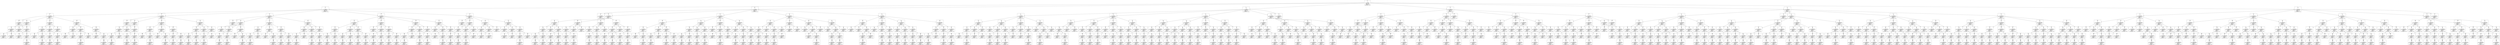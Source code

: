digraph {
node [shape=box]
N1 [ label = "O..\n.X.\nX..\n\nid: NodeId(1)\nmove: None\nplayouts: 441\nscore: 96\nis_complete: true" fontname = "Consolas"]
N1 -> N2
N1 -> N5
N1 -> N7
N1 -> N12
N1 -> N15
N1 -> N19
N2 [ label = "O.O\n.X.\nX..\n\nid: NodeId(2)\nmove: Some(Move([2]))\nplayouts: 86\nscore: 28\nis_complete: true" fontname = "Consolas"]
N2 -> N3
N2 -> N32
N2 -> N37
N2 -> N39
N2 -> N63
N3 [ label = "O.O\nXX.\nX..\n\nid: NodeId(3)\nmove: Some(Move([3]))\nplayouts: 17\nscore: 9\nis_complete: true" fontname = "Consolas"]
N3 -> N4
N3 -> N102
N3 -> N105
N3 -> N108
N4 [ label = "OOO\nXX.\nX..\n\nid: NodeId(4)\nmove: Some(Move([1]))\nplayouts: 1\nscore: 1\nis_complete: true" fontname = "Consolas"]
N5 [ label = "O..\nOX.\nX..\n\nid: NodeId(5)\nmove: Some(Move([3]))\nplayouts: 73\nscore: 8\nis_complete: true" fontname = "Consolas"]
N5 -> N6
N5 -> N49
N5 -> N76
N5 -> N80
N5 -> N96
N6 [ label = "O.X\nOX.\nX..\n\nid: NodeId(6)\nmove: Some(Move([2]))\nplayouts: 1\nscore: 0\nis_complete: true" fontname = "Consolas"]
N7 [ label = "O..\n.X.\nX.O\n\nid: NodeId(7)\nmove: Some(Move([8]))\nplayouts: 73\nscore: 16\nis_complete: true" fontname = "Consolas"]
N7 -> N8
N7 -> N28
N7 -> N34
N7 -> N60
N7 -> N83
N8 [ label = "O..\n.X.\nXXO\n\nid: NodeId(8)\nmove: Some(Move([7]))\nplayouts: 18\nscore: 6\nis_complete: true" fontname = "Consolas"]
N8 -> N9
N8 -> N113
N8 -> N215
N8 -> N252
N9 [ label = "O.O\n.X.\nXXO\n\nid: NodeId(9)\nmove: Some(Move([2]))\nplayouts: 5\nscore: 3\nis_complete: true" fontname = "Consolas"]
N9 -> N10
N9 -> N325
N9 -> N327
N10 [ label = "O.O\n.XX\nXXO\n\nid: NodeId(10)\nmove: Some(Move([5]))\nplayouts: 2\nscore: 1\nis_complete: true" fontname = "Consolas"]
N10 -> N11
N10 -> N585
N11 [ label = "OOO\n.XX\nXXO\n\nid: NodeId(11)\nmove: Some(Move([1]))\nplayouts: 1\nscore: 1\nis_complete: true" fontname = "Consolas"]
N12 [ label = "OO.\n.X.\nX..\n\nid: NodeId(12)\nmove: Some(Move([1]))\nplayouts: 57\nscore: 20\nis_complete: true" fontname = "Consolas"]
N12 -> N13
N12 -> N23
N12 -> N59
N12 -> N70
N12 -> N93
N13 [ label = "OO.\n.X.\nXX.\n\nid: NodeId(13)\nmove: Some(Move([7]))\nplayouts: 14\nscore: 5\nis_complete: true" fontname = "Consolas"]
N13 -> N14
N13 -> N119
N13 -> N122
N13 -> N193
N14 [ label = "OOO\n.X.\nXX.\n\nid: NodeId(14)\nmove: Some(Move([2]))\nplayouts: 1\nscore: 1\nis_complete: true" fontname = "Consolas"]
N15 [ label = "O..\n.X.\nXO.\n\nid: NodeId(15)\nmove: Some(Move([7]))\nplayouts: 79\nscore: 8\nis_complete: true" fontname = "Consolas"]
N15 -> N16
N15 -> N48
N15 -> N73
N15 -> N99
N15 -> N131
N16 [ label = "O..\nXX.\nXO.\n\nid: NodeId(16)\nmove: Some(Move([3]))\nplayouts: 18\nscore: 2\nis_complete: true" fontname = "Consolas"]
N16 -> N17
N16 -> N239
N16 -> N335
N16 -> N407
N17 [ label = "OO.\nXX.\nXO.\n\nid: NodeId(17)\nmove: Some(Move([1]))\nplayouts: 4\nscore: 1\nis_complete: true" fontname = "Consolas"]
N17 -> N18
N17 -> N593
N17 -> N623
N18 [ label = "OO.\nXXX\nXO.\n\nid: NodeId(18)\nmove: Some(Move([5]))\nplayouts: 1\nscore: 0\nis_complete: true" fontname = "Consolas"]
N19 [ label = "O..\n.XO\nX..\n\nid: NodeId(19)\nmove: Some(Move([5]))\nplayouts: 73\nscore: 16\nis_complete: true" fontname = "Consolas"]
N19 -> N20
N19 -> N44
N19 -> N54
N19 -> N67
N19 -> N92
N20 [ label = "O..\n.XO\nXX.\n\nid: NodeId(20)\nmove: Some(Move([7]))\nplayouts: 15\nscore: 4\nis_complete: true" fontname = "Consolas"]
N20 -> N21
N20 -> N195
N20 -> N201
N20 -> N228
N21 [ label = "OO.\n.XO\nXX.\n\nid: NodeId(21)\nmove: Some(Move([1]))\nplayouts: 4\nscore: 1\nis_complete: true" fontname = "Consolas"]
N21 -> N22
N21 -> N566
N21 -> N675
N22 [ label = "OOX\n.XO\nXX.\n\nid: NodeId(22)\nmove: Some(Move([2]))\nplayouts: 1\nscore: 0\nis_complete: true" fontname = "Consolas"]
N23 [ label = "OO.\n.X.\nX.X\n\nid: NodeId(23)\nmove: Some(Move([8]))\nplayouts: 14\nscore: 5\nis_complete: true" fontname = "Consolas"]
N23 -> N24
N23 -> N178
N23 -> N179
N23 -> N182
N24 [ label = "OO.\nOX.\nX.X\n\nid: NodeId(24)\nmove: Some(Move([3]))\nplayouts: 4\nscore: 1\nis_complete: true" fontname = "Consolas"]
N24 -> N25
N24 -> N321
N24 -> N571
N25 [ label = "OO.\nOXX\nX.X\n\nid: NodeId(25)\nmove: Some(Move([5]))\nplayouts: 2\nscore: 1\nis_complete: true" fontname = "Consolas"]
N25 -> N26
N25 -> N605
N26 [ label = "OO.\nOXX\nXOX\n\nid: NodeId(26)\nmove: Some(Move([7]))\nplayouts: 1\nscore: 0\nis_complete: true" fontname = "Consolas"]
N26 -> N27
N27 [ label = "OOX\nOXX\nXOX\n\nid: NodeId(27)\nmove: Some(Move([2]))\nplayouts: 1\nscore: 0\nis_complete: true" fontname = "Consolas"]
N28 [ label = "OX.\n.X.\nX.O\n\nid: NodeId(28)\nmove: Some(Move([1]))\nplayouts: 18\nscore: 2\nis_complete: true" fontname = "Consolas"]
N28 -> N29
N28 -> N86
N28 -> N186
N28 -> N236
N29 [ label = "OX.\n.XO\nX.O\n\nid: NodeId(29)\nmove: Some(Move([5]))\nplayouts: 4\nscore: 1\nis_complete: true" fontname = "Consolas"]
N29 -> N30
N29 -> N315
N29 -> N641
N30 [ label = "OX.\nXXO\nX.O\n\nid: NodeId(30)\nmove: Some(Move([3]))\nplayouts: 2\nscore: 1\nis_complete: true" fontname = "Consolas"]
N30 -> N31
N30 -> N701
N31 [ label = "OXO\nXXO\nX.O\n\nid: NodeId(31)\nmove: Some(Move([2]))\nplayouts: 1\nscore: 1\nis_complete: true" fontname = "Consolas"]
N32 [ label = "O.O\n.XX\nX..\n\nid: NodeId(32)\nmove: Some(Move([5]))\nplayouts: 17\nscore: 5\nis_complete: true" fontname = "Consolas"]
N32 -> N33
N32 -> N88
N32 -> N155
N32 -> N168
N33 [ label = "OOO\n.XX\nX..\n\nid: NodeId(33)\nmove: Some(Move([1]))\nplayouts: 1\nscore: 1\nis_complete: true" fontname = "Consolas"]
N34 [ label = "O..\n.XX\nX.O\n\nid: NodeId(34)\nmove: Some(Move([5]))\nplayouts: 18\nscore: 2\nis_complete: true" fontname = "Consolas"]
N34 -> N35
N34 -> N166
N34 -> N300
N34 -> N353
N35 [ label = "O..\nOXX\nX.O\n\nid: NodeId(35)\nmove: Some(Move([3]))\nplayouts: 5\nscore: 0\nis_complete: true" fontname = "Consolas"]
N35 -> N36
N35 -> N698
N35 -> N753
N36 [ label = "O.X\nOXX\nX.O\n\nid: NodeId(36)\nmove: Some(Move([2]))\nplayouts: 1\nscore: 0\nis_complete: true" fontname = "Consolas"]
N37 [ label = "O.O\n.X.\nX.X\n\nid: NodeId(37)\nmove: Some(Move([8]))\nplayouts: 17\nscore: 5\nis_complete: true" fontname = "Consolas"]
N37 -> N38
N37 -> N84
N37 -> N147
N37 -> N211
N38 [ label = "OOO\n.X.\nX.X\n\nid: NodeId(38)\nmove: Some(Move([1]))\nplayouts: 1\nscore: 1\nis_complete: true" fontname = "Consolas"]
N39 [ label = "OXO\n.X.\nX..\n\nid: NodeId(39)\nmove: Some(Move([1]))\nplayouts: 21\nscore: 2\nis_complete: true" fontname = "Consolas"]
N39 -> N40
N39 -> N111
N39 -> N224
N39 -> N308
N40 [ label = "OXO\n.X.\nXO.\n\nid: NodeId(40)\nmove: Some(Move([7]))\nplayouts: 6\nscore: 0\nis_complete: true" fontname = "Consolas"]
N40 -> N41
N40 -> N470
N40 -> N616
N41 [ label = "OXO\n.X.\nXOX\n\nid: NodeId(41)\nmove: Some(Move([8]))\nplayouts: 2\nscore: 0\nis_complete: true" fontname = "Consolas"]
N41 -> N42
N41 -> N647
N42 [ label = "OXO\n.XO\nXOX\n\nid: NodeId(42)\nmove: Some(Move([5]))\nplayouts: 1\nscore: 0\nis_complete: true" fontname = "Consolas"]
N42 -> N43
N43 [ label = "OXO\nXXO\nXOX\n\nid: NodeId(43)\nmove: Some(Move([3]))\nplayouts: 1\nscore: 0\nis_complete: true" fontname = "Consolas"]
N44 [ label = "O..\nXXO\nX..\n\nid: NodeId(44)\nmove: Some(Move([3]))\nplayouts: 21\nscore: 8\nis_complete: true" fontname = "Consolas"]
N44 -> N45
N44 -> N115
N44 -> N198
N44 -> N207
N45 [ label = "O.O\nXXO\nX..\n\nid: NodeId(45)\nmove: Some(Move([2]))\nplayouts: 6\nscore: 4\nis_complete: true" fontname = "Consolas"]
N45 -> N46
N45 -> N303
N45 -> N478
N46 [ label = "O.O\nXXO\nXX.\n\nid: NodeId(46)\nmove: Some(Move([7]))\nplayouts: 2\nscore: 2\nis_complete: true" fontname = "Consolas"]
N46 -> N47
N46 -> N649
N47 [ label = "O.O\nXXO\nXXO\n\nid: NodeId(47)\nmove: Some(Move([8]))\nplayouts: 1\nscore: 1\nis_complete: true" fontname = "Consolas"]
N48 [ label = "O.X\n.X.\nXO.\n\nid: NodeId(48)\nmove: Some(Move([2]))\nplayouts: 1\nscore: 0\nis_complete: true" fontname = "Consolas"]
N49 [ label = "OX.\nOX.\nX..\n\nid: NodeId(49)\nmove: Some(Move([1]))\nplayouts: 18\nscore: 0\nis_complete: true" fontname = "Consolas"]
N49 -> N50
N49 -> N203
N49 -> N311
N49 -> N394
N50 [ label = "OX.\nOX.\nXO.\n\nid: NodeId(50)\nmove: Some(Move([7]))\nplayouts: 5\nscore: 0\nis_complete: true" fontname = "Consolas"]
N50 -> N51
N50 -> N737
N50 -> N883
N51 [ label = "OX.\nOX.\nXOX\n\nid: NodeId(51)\nmove: Some(Move([8]))\nplayouts: 2\nscore: 0\nis_complete: true" fontname = "Consolas"]
N51 -> N52
N51 -> N922
N52 [ label = "OXO\nOX.\nXOX\n\nid: NodeId(52)\nmove: Some(Move([2]))\nplayouts: 1\nscore: 0\nis_complete: true" fontname = "Consolas"]
N52 -> N53
N53 [ label = "OXO\nOXX\nXOX\n\nid: NodeId(53)\nmove: Some(Move([5]))\nplayouts: 1\nscore: 0\nis_complete: true" fontname = "Consolas"]
N54 [ label = "O..\n.XO\nX.X\n\nid: NodeId(54)\nmove: Some(Move([8]))\nplayouts: 18\nscore: 2\nis_complete: true" fontname = "Consolas"]
N54 -> N55
N54 -> N172
N54 -> N279
N54 -> N351
N55 [ label = "O.O\n.XO\nX.X\n\nid: NodeId(55)\nmove: Some(Move([2]))\nplayouts: 5\nscore: 1\nis_complete: true" fontname = "Consolas"]
N55 -> N56
N55 -> N654
N55 -> N775
N56 [ label = "OXO\n.XO\nX.X\n\nid: NodeId(56)\nmove: Some(Move([1]))\nplayouts: 2\nscore: 0\nis_complete: true" fontname = "Consolas"]
N56 -> N57
N56 -> N813
N57 [ label = "OXO\n.XO\nXOX\n\nid: NodeId(57)\nmove: Some(Move([7]))\nplayouts: 1\nscore: 0\nis_complete: true" fontname = "Consolas"]
N57 -> N58
N58 [ label = "OXO\nXXO\nXOX\n\nid: NodeId(58)\nmove: Some(Move([3]))\nplayouts: 1\nscore: 0\nis_complete: true" fontname = "Consolas"]
N59 [ label = "OOX\n.X.\nX..\n\nid: NodeId(59)\nmove: Some(Move([2]))\nplayouts: 1\nscore: 0\nis_complete: true" fontname = "Consolas"]
N60 [ label = "O..\nXX.\nX.O\n\nid: NodeId(60)\nmove: Some(Move([3]))\nplayouts: 18\nscore: 6\nis_complete: true" fontname = "Consolas"]
N60 -> N61
N60 -> N140
N60 -> N277
N60 -> N333
N61 [ label = "O.O\nXX.\nX.O\n\nid: NodeId(61)\nmove: Some(Move([2]))\nplayouts: 5\nscore: 3\nis_complete: true" fontname = "Consolas"]
N61 -> N62
N61 -> N687
N61 -> N689
N62 [ label = "O.O\nXXX\nX.O\n\nid: NodeId(62)\nmove: Some(Move([5]))\nplayouts: 1\nscore: 0\nis_complete: true" fontname = "Consolas"]
N63 [ label = "O.O\n.X.\nXX.\n\nid: NodeId(63)\nmove: Some(Move([7]))\nplayouts: 14\nscore: 7\nis_complete: true" fontname = "Consolas"]
N63 -> N64
N63 -> N65
N63 -> N144
N63 -> N158
N64 [ label = "OOO\n.X.\nXX.\n\nid: NodeId(64)\nmove: Some(Move([1]))\nplayouts: 1\nscore: 1\nis_complete: true" fontname = "Consolas"]
N65 [ label = "O.O\nOX.\nXX.\n\nid: NodeId(65)\nmove: Some(Move([3]))\nplayouts: 4\nscore: 1\nis_complete: true" fontname = "Consolas"]
N65 -> N66
N65 -> N285
N65 -> N457
N66 [ label = "OXO\nOX.\nXX.\n\nid: NodeId(66)\nmove: Some(Move([1]))\nplayouts: 1\nscore: 0\nis_complete: true" fontname = "Consolas"]
N67 [ label = "OX.\n.XO\nX..\n\nid: NodeId(67)\nmove: Some(Move([1]))\nplayouts: 18\nscore: 2\nis_complete: true" fontname = "Consolas"]
N67 -> N68
N67 -> N151
N67 -> N255
N67 -> N331
N68 [ label = "OX.\nOXO\nX..\n\nid: NodeId(68)\nmove: Some(Move([3]))\nplayouts: 4\nscore: 0\nis_complete: true" fontname = "Consolas"]
N68 -> N69
N68 -> N533
N68 -> N709
N69 [ label = "OXX\nOXO\nX..\n\nid: NodeId(69)\nmove: Some(Move([2]))\nplayouts: 1\nscore: 0\nis_complete: true" fontname = "Consolas"]
N70 [ label = "OO.\n.XX\nX..\n\nid: NodeId(70)\nmove: Some(Move([5]))\nplayouts: 14\nscore: 5\nis_complete: true" fontname = "Consolas"]
N70 -> N71
N70 -> N164
N70 -> N260
N70 -> N261
N71 [ label = "OO.\n.XX\nXO.\n\nid: NodeId(71)\nmove: Some(Move([7]))\nplayouts: 4\nscore: 1\nis_complete: true" fontname = "Consolas"]
N71 -> N72
N71 -> N267
N71 -> N550
N72 [ label = "OO.\nXXX\nXO.\n\nid: NodeId(72)\nmove: Some(Move([3]))\nplayouts: 1\nscore: 0\nis_complete: true" fontname = "Consolas"]
N73 [ label = "O..\n.X.\nXOX\n\nid: NodeId(73)\nmove: Some(Move([8]))\nplayouts: 21\nscore: 4\nis_complete: true" fontname = "Consolas"]
N73 -> N74
N73 -> N220
N73 -> N313
N73 -> N401
N74 [ label = "O..\nOX.\nXOX\n\nid: NodeId(74)\nmove: Some(Move([3]))\nplayouts: 5\nscore: 0\nis_complete: true" fontname = "Consolas"]
N74 -> N75
N74 -> N527
N74 -> N806
N75 [ label = "O.X\nOX.\nXOX\n\nid: NodeId(75)\nmove: Some(Move([2]))\nplayouts: 1\nscore: 0\nis_complete: true" fontname = "Consolas"]
N76 [ label = "O..\nOXX\nX..\n\nid: NodeId(76)\nmove: Some(Move([5]))\nplayouts: 21\nscore: 4\nis_complete: true" fontname = "Consolas"]
N76 -> N77
N76 -> N124
N76 -> N230
N76 -> N248
N77 [ label = "O.O\nOXX\nX..\n\nid: NodeId(77)\nmove: Some(Move([2]))\nplayouts: 6\nscore: 2\nis_complete: true" fontname = "Consolas"]
N77 -> N78
N77 -> N328
N77 -> N544
N78 [ label = "O.O\nOXX\nX.X\n\nid: NodeId(78)\nmove: Some(Move([8]))\nplayouts: 2\nscore: 1\nis_complete: true" fontname = "Consolas"]
N78 -> N79
N78 -> N645
N79 [ label = "OOO\nOXX\nX.X\n\nid: NodeId(79)\nmove: Some(Move([1]))\nplayouts: 1\nscore: 1\nis_complete: true" fontname = "Consolas"]
N80 [ label = "O..\nOX.\nXX.\n\nid: NodeId(80)\nmove: Some(Move([7]))\nplayouts: 15\nscore: 2\nis_complete: true" fontname = "Consolas"]
N80 -> N81
N80 -> N176
N80 -> N298
N80 -> N380
N81 [ label = "O.O\nOX.\nXX.\n\nid: NodeId(81)\nmove: Some(Move([2]))\nplayouts: 4\nscore: 1\nis_complete: true" fontname = "Consolas"]
N81 -> N82
N81 -> N575
N81 -> N845
N82 [ label = "O.O\nOX.\nXXX\n\nid: NodeId(82)\nmove: Some(Move([8]))\nplayouts: 1\nscore: 0\nis_complete: true" fontname = "Consolas"]
N83 [ label = "O.X\n.X.\nX.O\n\nid: NodeId(83)\nmove: Some(Move([2]))\nplayouts: 1\nscore: 0\nis_complete: true" fontname = "Consolas"]
N84 [ label = "O.O\n.XO\nX.X\n\nid: NodeId(84)\nmove: Some(Move([5]))\nplayouts: 5\nscore: 1\nis_complete: true" fontname = "Consolas"]
N84 -> N85
N84 -> N343
N84 -> N506
N85 [ label = "O.O\n.XO\nXXX\n\nid: NodeId(85)\nmove: Some(Move([7]))\nplayouts: 1\nscore: 0\nis_complete: true" fontname = "Consolas"]
N86 [ label = "OXO\n.X.\nX.O\n\nid: NodeId(86)\nmove: Some(Move([2]))\nplayouts: 5\nscore: 1\nis_complete: true" fontname = "Consolas"]
N86 -> N87
N86 -> N572
N86 -> N756
N87 [ label = "OXO\n.X.\nXXO\n\nid: NodeId(87)\nmove: Some(Move([7]))\nplayouts: 1\nscore: 0\nis_complete: true" fontname = "Consolas"]
N88 [ label = "O.O\n.XX\nXO.\n\nid: NodeId(88)\nmove: Some(Move([7]))\nplayouts: 5\nscore: 1\nis_complete: true" fontname = "Consolas"]
N88 -> N89
N88 -> N339
N88 -> N501
N89 [ label = "O.O\n.XX\nXOX\n\nid: NodeId(89)\nmove: Some(Move([8]))\nplayouts: 2\nscore: 1\nis_complete: true" fontname = "Consolas"]
N89 -> N90
N89 -> N610
N90 [ label = "O.O\nOXX\nXOX\n\nid: NodeId(90)\nmove: Some(Move([3]))\nplayouts: 1\nscore: 0\nis_complete: true" fontname = "Consolas"]
N90 -> N91
N91 [ label = "OXO\nOXX\nXOX\n\nid: NodeId(91)\nmove: Some(Move([1]))\nplayouts: 1\nscore: 0\nis_complete: true" fontname = "Consolas"]
N92 [ label = "O.X\n.XO\nX..\n\nid: NodeId(92)\nmove: Some(Move([2]))\nplayouts: 1\nscore: 0\nis_complete: true" fontname = "Consolas"]
N93 [ label = "OO.\nXX.\nX..\n\nid: NodeId(93)\nmove: Some(Move([3]))\nplayouts: 14\nscore: 5\nis_complete: true" fontname = "Consolas"]
N93 -> N94
N93 -> N136
N93 -> N250
N93 -> N306
N94 [ label = "OO.\nXX.\nX.O\n\nid: NodeId(94)\nmove: Some(Move([8]))\nplayouts: 4\nscore: 1\nis_complete: true" fontname = "Consolas"]
N94 -> N95
N94 -> N396
N94 -> N398
N95 [ label = "OO.\nXXX\nX.O\n\nid: NodeId(95)\nmove: Some(Move([5]))\nplayouts: 1\nscore: 0\nis_complete: true" fontname = "Consolas"]
N96 [ label = "O..\nOX.\nX.X\n\nid: NodeId(96)\nmove: Some(Move([8]))\nplayouts: 18\nscore: 2\nis_complete: true" fontname = "Consolas"]
N96 -> N97
N96 -> N153
N96 -> N272
N96 -> N355
N97 [ label = "OO.\nOX.\nX.X\n\nid: NodeId(97)\nmove: Some(Move([1]))\nplayouts: 4\nscore: 1\nis_complete: true" fontname = "Consolas"]
N97 -> N98
N97 -> N713
N97 -> N878
N98 [ label = "OO.\nOX.\nXXX\n\nid: NodeId(98)\nmove: Some(Move([7]))\nplayouts: 1\nscore: 0\nis_complete: true" fontname = "Consolas"]
N99 [ label = "O..\n.XX\nXO.\n\nid: NodeId(99)\nmove: Some(Move([5]))\nplayouts: 18\nscore: 2\nis_complete: true" fontname = "Consolas"]
N99 -> N100
N99 -> N191
N99 -> N294
N99 -> N384
N100 [ label = "O.O\n.XX\nXO.\n\nid: NodeId(100)\nmove: Some(Move([2]))\nplayouts: 5\nscore: 1\nis_complete: true" fontname = "Consolas"]
N100 -> N101
N100 -> N730
N100 -> N732
N101 [ label = "O.O\nXXX\nXO.\n\nid: NodeId(101)\nmove: Some(Move([3]))\nplayouts: 1\nscore: 0\nis_complete: true" fontname = "Consolas"]
N102 [ label = "O.O\nXX.\nX.O\n\nid: NodeId(102)\nmove: Some(Move([8]))\nplayouts: 5\nscore: 3\nis_complete: true" fontname = "Consolas"]
N102 -> N103
N102 -> N254
N102 -> N317
N103 [ label = "O.O\nXX.\nXXO\n\nid: NodeId(103)\nmove: Some(Move([7]))\nplayouts: 2\nscore: 2\nis_complete: true" fontname = "Consolas"]
N103 -> N104
N103 -> N466
N104 [ label = "O.O\nXXO\nXXO\n\nid: NodeId(104)\nmove: Some(Move([5]))\nplayouts: 1\nscore: 1\nis_complete: true" fontname = "Consolas"]
N105 [ label = "O.O\nXX.\nXO.\n\nid: NodeId(105)\nmove: Some(Move([7]))\nplayouts: 5\nscore: 1\nis_complete: true" fontname = "Consolas"]
N105 -> N106
N105 -> N188
N105 -> N302
N106 [ label = "O.O\nXX.\nXOX\n\nid: NodeId(106)\nmove: Some(Move([8]))\nplayouts: 2\nscore: 1\nis_complete: true" fontname = "Consolas"]
N106 -> N107
N106 -> N419
N107 [ label = "OOO\nXX.\nXOX\n\nid: NodeId(107)\nmove: Some(Move([1]))\nplayouts: 1\nscore: 1\nis_complete: true" fontname = "Consolas"]
N108 [ label = "O.O\nXXO\nX..\n\nid: NodeId(108)\nmove: Some(Move([5]))\nplayouts: 6\nscore: 4\nis_complete: true" fontname = "Consolas"]
N108 -> N109
N108 -> N128
N108 -> N288
N109 [ label = "O.O\nXXO\nXX.\n\nid: NodeId(109)\nmove: Some(Move([7]))\nplayouts: 2\nscore: 2\nis_complete: true" fontname = "Consolas"]
N109 -> N110
N109 -> N465
N110 [ label = "OOO\nXXO\nXX.\n\nid: NodeId(110)\nmove: Some(Move([1]))\nplayouts: 1\nscore: 1\nis_complete: true" fontname = "Consolas"]
N111 [ label = "OXO\nOX.\nX..\n\nid: NodeId(111)\nmove: Some(Move([3]))\nplayouts: 5\nscore: 0\nis_complete: true" fontname = "Consolas"]
N111 -> N112
N111 -> N438
N111 -> N611
N112 [ label = "OXO\nOX.\nXX.\n\nid: NodeId(112)\nmove: Some(Move([7]))\nplayouts: 1\nscore: 0\nis_complete: true" fontname = "Consolas"]
N113 [ label = "O..\nOX.\nXXO\n\nid: NodeId(113)\nmove: Some(Move([3]))\nplayouts: 4\nscore: 0\nis_complete: true" fontname = "Consolas"]
N113 -> N114
N113 -> N488
N113 -> N708
N114 [ label = "O.X\nOX.\nXXO\n\nid: NodeId(114)\nmove: Some(Move([2]))\nplayouts: 1\nscore: 0\nis_complete: true" fontname = "Consolas"]
N115 [ label = "OO.\nXXO\nX..\n\nid: NodeId(115)\nmove: Some(Move([1]))\nplayouts: 5\nscore: 2\nis_complete: true" fontname = "Consolas"]
N115 -> N116
N115 -> N441
N115 -> N445
N116 [ label = "OO.\nXXO\nX.X\n\nid: NodeId(116)\nmove: Some(Move([8]))\nplayouts: 2\nscore: 1\nis_complete: true" fontname = "Consolas"]
N116 -> N117
N116 -> N666
N117 [ label = "OO.\nXXO\nXOX\n\nid: NodeId(117)\nmove: Some(Move([7]))\nplayouts: 1\nscore: 0\nis_complete: true" fontname = "Consolas"]
N117 -> N118
N118 [ label = "OOX\nXXO\nXOX\n\nid: NodeId(118)\nmove: Some(Move([2]))\nplayouts: 1\nscore: 0\nis_complete: true" fontname = "Consolas"]
N119 [ label = "OO.\n.X.\nXXO\n\nid: NodeId(119)\nmove: Some(Move([8]))\nplayouts: 5\nscore: 2\nis_complete: true" fontname = "Consolas"]
N119 -> N120
N119 -> N232
N119 -> N386
N120 [ label = "OO.\n.XX\nXXO\n\nid: NodeId(120)\nmove: Some(Move([5]))\nplayouts: 2\nscore: 1\nis_complete: true" fontname = "Consolas"]
N120 -> N121
N120 -> N481
N121 [ label = "OOO\n.XX\nXXO\n\nid: NodeId(121)\nmove: Some(Move([2]))\nplayouts: 1\nscore: 1\nis_complete: true" fontname = "Consolas"]
N122 [ label = "OO.\nOX.\nXX.\n\nid: NodeId(122)\nmove: Some(Move([3]))\nplayouts: 4\nscore: 1\nis_complete: true" fontname = "Consolas"]
N122 -> N123
N122 -> N340
N122 -> N581
N123 [ label = "OOX\nOX.\nXX.\n\nid: NodeId(123)\nmove: Some(Move([2]))\nplayouts: 1\nscore: 0\nis_complete: true" fontname = "Consolas"]
N124 [ label = "O..\nOXX\nX.O\n\nid: NodeId(124)\nmove: Some(Move([8]))\nplayouts: 5\nscore: 0\nis_complete: true" fontname = "Consolas"]
N124 -> N125
N124 -> N539
N124 -> N827
N125 [ label = "OX.\nOXX\nX.O\n\nid: NodeId(125)\nmove: Some(Move([1]))\nplayouts: 2\nscore: 0\nis_complete: true" fontname = "Consolas"]
N125 -> N126
N125 -> N891
N126 [ label = "OX.\nOXX\nXOO\n\nid: NodeId(126)\nmove: Some(Move([7]))\nplayouts: 1\nscore: 0\nis_complete: true" fontname = "Consolas"]
N126 -> N127
N127 [ label = "OXX\nOXX\nXOO\n\nid: NodeId(127)\nmove: Some(Move([2]))\nplayouts: 1\nscore: 0\nis_complete: true" fontname = "Consolas"]
N128 [ label = "OXO\nXXO\nX..\n\nid: NodeId(128)\nmove: Some(Move([1]))\nplayouts: 2\nscore: 1\nis_complete: true" fontname = "Consolas"]
N128 -> N129
N128 -> N467
N129 [ label = "OXO\nXXO\nXO.\n\nid: NodeId(129)\nmove: Some(Move([7]))\nplayouts: 1\nscore: 0\nis_complete: true" fontname = "Consolas"]
N129 -> N130
N130 [ label = "OXO\nXXO\nXOX\n\nid: NodeId(130)\nmove: Some(Move([8]))\nplayouts: 1\nscore: 0\nis_complete: true" fontname = "Consolas"]
N131 [ label = "OX.\n.X.\nXO.\n\nid: NodeId(131)\nmove: Some(Move([1]))\nplayouts: 21\nscore: 0\nis_complete: true" fontname = "Consolas"]
N131 -> N132
N131 -> N160
N131 -> N268
N131 -> N359
N132 [ label = "OX.\n.XO\nXO.\n\nid: NodeId(132)\nmove: Some(Move([5]))\nplayouts: 5\nscore: 0\nis_complete: true" fontname = "Consolas"]
N132 -> N133
N132 -> N712
N132 -> N862
N133 [ label = "OX.\n.XO\nXOX\n\nid: NodeId(133)\nmove: Some(Move([8]))\nplayouts: 2\nscore: 0\nis_complete: true" fontname = "Consolas"]
N133 -> N134
N133 -> N930
N134 [ label = "OXO\n.XO\nXOX\n\nid: NodeId(134)\nmove: Some(Move([2]))\nplayouts: 1\nscore: 0\nis_complete: true" fontname = "Consolas"]
N134 -> N135
N135 [ label = "OXO\nXXO\nXOX\n\nid: NodeId(135)\nmove: Some(Move([3]))\nplayouts: 1\nscore: 0\nis_complete: true" fontname = "Consolas"]
N136 [ label = "OO.\nXXO\nX..\n\nid: NodeId(136)\nmove: Some(Move([5]))\nplayouts: 5\nscore: 2\nis_complete: true" fontname = "Consolas"]
N136 -> N137
N136 -> N346
N136 -> N554
N137 [ label = "OO.\nXXO\nXX.\n\nid: NodeId(137)\nmove: Some(Move([7]))\nplayouts: 2\nscore: 1\nis_complete: true" fontname = "Consolas"]
N137 -> N138
N137 -> N602
N138 [ label = "OO.\nXXO\nXXO\n\nid: NodeId(138)\nmove: Some(Move([8]))\nplayouts: 1\nscore: 0\nis_complete: true" fontname = "Consolas"]
N138 -> N139
N139 [ label = "OOX\nXXO\nXXO\n\nid: NodeId(139)\nmove: Some(Move([2]))\nplayouts: 1\nscore: 0\nis_complete: true" fontname = "Consolas"]
N140 [ label = "O..\nXXO\nX.O\n\nid: NodeId(140)\nmove: Some(Move([5]))\nplayouts: 5\nscore: 2\nis_complete: true" fontname = "Consolas"]
N140 -> N141
N140 -> N609
N140 -> N714
N141 [ label = "OX.\nXXO\nX.O\n\nid: NodeId(141)\nmove: Some(Move([1]))\nplayouts: 2\nscore: 1\nis_complete: true" fontname = "Consolas"]
N141 -> N142
N141 -> N742
N142 [ label = "OX.\nXXO\nXOO\n\nid: NodeId(142)\nmove: Some(Move([7]))\nplayouts: 1\nscore: 0\nis_complete: true" fontname = "Consolas"]
N142 -> N143
N143 [ label = "OXX\nXXO\nXOO\n\nid: NodeId(143)\nmove: Some(Move([2]))\nplayouts: 1\nscore: 0\nis_complete: true" fontname = "Consolas"]
N144 [ label = "O.O\n.XO\nXX.\n\nid: NodeId(144)\nmove: Some(Move([5]))\nplayouts: 4\nscore: 2\nis_complete: true" fontname = "Consolas"]
N144 -> N145
N144 -> N235
N144 -> N372
N145 [ label = "O.O\nXXO\nXX.\n\nid: NodeId(145)\nmove: Some(Move([3]))\nplayouts: 2\nscore: 2\nis_complete: true" fontname = "Consolas"]
N145 -> N146
N145 -> N456
N146 [ label = "O.O\nXXO\nXXO\n\nid: NodeId(146)\nmove: Some(Move([8]))\nplayouts: 1\nscore: 1\nis_complete: true" fontname = "Consolas"]
N147 [ label = "O.O\n.X.\nXOX\n\nid: NodeId(147)\nmove: Some(Move([7]))\nplayouts: 6\nscore: 2\nis_complete: true" fontname = "Consolas"]
N147 -> N148
N147 -> N341
N147 -> N391
N148 [ label = "O.O\n.XX\nXOX\n\nid: NodeId(148)\nmove: Some(Move([5]))\nplayouts: 2\nscore: 1\nis_complete: true" fontname = "Consolas"]
N148 -> N149
N148 -> N614
N149 [ label = "O.O\nOXX\nXOX\n\nid: NodeId(149)\nmove: Some(Move([3]))\nplayouts: 1\nscore: 0\nis_complete: true" fontname = "Consolas"]
N149 -> N150
N150 [ label = "OXO\nOXX\nXOX\n\nid: NodeId(150)\nmove: Some(Move([1]))\nplayouts: 1\nscore: 0\nis_complete: true" fontname = "Consolas"]
N151 [ label = "OX.\n.XO\nXO.\n\nid: NodeId(151)\nmove: Some(Move([7]))\nplayouts: 5\nscore: 0\nis_complete: true" fontname = "Consolas"]
N151 -> N152
N151 -> N446
N151 -> N684
N152 [ label = "OXX\n.XO\nXO.\n\nid: NodeId(152)\nmove: Some(Move([2]))\nplayouts: 1\nscore: 0\nis_complete: true" fontname = "Consolas"]
N153 [ label = "O..\nOXO\nX.X\n\nid: NodeId(153)\nmove: Some(Move([5]))\nplayouts: 4\nscore: 0\nis_complete: true" fontname = "Consolas"]
N153 -> N154
N153 -> N624
N153 -> N856
N154 [ label = "O..\nOXO\nXXX\n\nid: NodeId(154)\nmove: Some(Move([7]))\nplayouts: 1\nscore: 0\nis_complete: true" fontname = "Consolas"]
N155 [ label = "O.O\nOXX\nX..\n\nid: NodeId(155)\nmove: Some(Move([3]))\nplayouts: 6\nscore: 2\nis_complete: true" fontname = "Consolas"]
N155 -> N156
N155 -> N243
N155 -> N245
N156 [ label = "O.O\nOXX\nXX.\n\nid: NodeId(156)\nmove: Some(Move([7]))\nplayouts: 2\nscore: 1\nis_complete: true" fontname = "Consolas"]
N156 -> N157
N156 -> N458
N157 [ label = "OOO\nOXX\nXX.\n\nid: NodeId(157)\nmove: Some(Move([1]))\nplayouts: 1\nscore: 1\nis_complete: true" fontname = "Consolas"]
N158 [ label = "O.O\n.X.\nXXO\n\nid: NodeId(158)\nmove: Some(Move([8]))\nplayouts: 5\nscore: 3\nis_complete: true" fontname = "Consolas"]
N158 -> N159
N158 -> N283
N158 -> N322
N159 [ label = "OXO\n.X.\nXXO\n\nid: NodeId(159)\nmove: Some(Move([1]))\nplayouts: 1\nscore: 0\nis_complete: true" fontname = "Consolas"]
N160 [ label = "OXO\n.X.\nXO.\n\nid: NodeId(160)\nmove: Some(Move([2]))\nplayouts: 6\nscore: 0\nis_complete: true" fontname = "Consolas"]
N160 -> N161
N160 -> N631
N160 -> N842
N161 [ label = "OXO\n.X.\nXOX\n\nid: NodeId(161)\nmove: Some(Move([8]))\nplayouts: 2\nscore: 0\nis_complete: true" fontname = "Consolas"]
N161 -> N162
N161 -> N932
N162 [ label = "OXO\nOX.\nXOX\n\nid: NodeId(162)\nmove: Some(Move([3]))\nplayouts: 1\nscore: 0\nis_complete: true" fontname = "Consolas"]
N162 -> N163
N163 [ label = "OXO\nOXX\nXOX\n\nid: NodeId(163)\nmove: Some(Move([5]))\nplayouts: 1\nscore: 0\nis_complete: true" fontname = "Consolas"]
N164 [ label = "OO.\nOXX\nX..\n\nid: NodeId(164)\nmove: Some(Move([3]))\nplayouts: 5\nscore: 2\nis_complete: true" fontname = "Consolas"]
N164 -> N165
N164 -> N265
N164 -> N368
N165 [ label = "OOX\nOXX\nX..\n\nid: NodeId(165)\nmove: Some(Move([2]))\nplayouts: 1\nscore: 0\nis_complete: true" fontname = "Consolas"]
N166 [ label = "O..\n.XX\nXOO\n\nid: NodeId(166)\nmove: Some(Move([7]))\nplayouts: 4\nscore: 0\nis_complete: true" fontname = "Consolas"]
N166 -> N167
N166 -> N628
N166 -> N750
N167 [ label = "O.X\n.XX\nXOO\n\nid: NodeId(167)\nmove: Some(Move([2]))\nplayouts: 1\nscore: 0\nis_complete: true" fontname = "Consolas"]
N168 [ label = "O.O\n.XX\nX.O\n\nid: NodeId(168)\nmove: Some(Move([8]))\nplayouts: 5\nscore: 1\nis_complete: true" fontname = "Consolas"]
N168 -> N169
N168 -> N257
N168 -> N473
N169 [ label = "OXO\n.XX\nX.O\n\nid: NodeId(169)\nmove: Some(Move([1]))\nplayouts: 2\nscore: 0\nis_complete: true" fontname = "Consolas"]
N169 -> N170
N169 -> N568
N170 [ label = "OXO\n.XX\nXOO\n\nid: NodeId(170)\nmove: Some(Move([7]))\nplayouts: 1\nscore: 0\nis_complete: true" fontname = "Consolas"]
N170 -> N171
N171 [ label = "OXO\nXXX\nXOO\n\nid: NodeId(171)\nmove: Some(Move([3]))\nplayouts: 1\nscore: 0\nis_complete: true" fontname = "Consolas"]
N172 [ label = "O..\n.XO\nXOX\n\nid: NodeId(172)\nmove: Some(Move([7]))\nplayouts: 5\nscore: 0\nis_complete: true" fontname = "Consolas"]
N172 -> N173
N172 -> N598
N172 -> N719
N173 [ label = "OX.\n.XO\nXOX\n\nid: NodeId(173)\nmove: Some(Move([1]))\nplayouts: 2\nscore: 0\nis_complete: true" fontname = "Consolas"]
N173 -> N174
N173 -> N815
N174 [ label = "OX.\nOXO\nXOX\n\nid: NodeId(174)\nmove: Some(Move([3]))\nplayouts: 1\nscore: 0\nis_complete: true" fontname = "Consolas"]
N174 -> N175
N175 [ label = "OXX\nOXO\nXOX\n\nid: NodeId(175)\nmove: Some(Move([2]))\nplayouts: 1\nscore: 0\nis_complete: true" fontname = "Consolas"]
N176 [ label = "O..\nOXO\nXX.\n\nid: NodeId(176)\nmove: Some(Move([5]))\nplayouts: 3\nscore: 0\nis_complete: true" fontname = "Consolas"]
N176 -> N177
N176 -> N562
N176 -> N829
N177 [ label = "O..\nOXO\nXXX\n\nid: NodeId(177)\nmove: Some(Move([8]))\nplayouts: 1\nscore: 0\nis_complete: true" fontname = "Consolas"]
N178 [ label = "OOO\n.X.\nX.X\n\nid: NodeId(178)\nmove: Some(Move([2]))\nplayouts: 1\nscore: 1\nis_complete: true" fontname = "Consolas"]
N179 [ label = "OO.\n.XO\nX.X\n\nid: NodeId(179)\nmove: Some(Move([5]))\nplayouts: 4\nscore: 1\nis_complete: true" fontname = "Consolas"]
N179 -> N180
N179 -> N219
N179 -> N373
N180 [ label = "OO.\nXXO\nX.X\n\nid: NodeId(180)\nmove: Some(Move([3]))\nplayouts: 2\nscore: 1\nis_complete: true" fontname = "Consolas"]
N180 -> N181
N180 -> N462
N181 [ label = "OOO\nXXO\nX.X\n\nid: NodeId(181)\nmove: Some(Move([2]))\nplayouts: 1\nscore: 1\nis_complete: true" fontname = "Consolas"]
N182 [ label = "OO.\n.X.\nXOX\n\nid: NodeId(182)\nmove: Some(Move([7]))\nplayouts: 5\nscore: 2\nis_complete: true" fontname = "Consolas"]
N182 -> N183
N182 -> N274
N182 -> N516
N183 [ label = "OO.\nXX.\nXOX\n\nid: NodeId(183)\nmove: Some(Move([3]))\nplayouts: 2\nscore: 1\nis_complete: true" fontname = "Consolas"]
N183 -> N184
N183 -> N604
N184 [ label = "OO.\nXXO\nXOX\n\nid: NodeId(184)\nmove: Some(Move([5]))\nplayouts: 1\nscore: 0\nis_complete: true" fontname = "Consolas"]
N184 -> N185
N185 [ label = "OOX\nXXO\nXOX\n\nid: NodeId(185)\nmove: Some(Move([2]))\nplayouts: 1\nscore: 0\nis_complete: true" fontname = "Consolas"]
N186 [ label = "OX.\nOX.\nX.O\n\nid: NodeId(186)\nmove: Some(Move([3]))\nplayouts: 4\nscore: 0\nis_complete: true" fontname = "Consolas"]
N186 -> N187
N186 -> N491
N186 -> N743
N187 [ label = "OXX\nOX.\nX.O\n\nid: NodeId(187)\nmove: Some(Move([2]))\nplayouts: 1\nscore: 0\nis_complete: true" fontname = "Consolas"]
N188 [ label = "OXO\nXX.\nXO.\n\nid: NodeId(188)\nmove: Some(Move([1]))\nplayouts: 2\nscore: 0\nis_complete: true" fontname = "Consolas"]
N188 -> N189
N188 -> N468
N189 [ label = "OXO\nXXO\nXO.\n\nid: NodeId(189)\nmove: Some(Move([5]))\nplayouts: 1\nscore: 0\nis_complete: true" fontname = "Consolas"]
N189 -> N190
N190 [ label = "OXO\nXXO\nXOX\n\nid: NodeId(190)\nmove: Some(Move([8]))\nplayouts: 1\nscore: 0\nis_complete: true" fontname = "Consolas"]
N191 [ label = "O..\nOXX\nXO.\n\nid: NodeId(191)\nmove: Some(Move([3]))\nplayouts: 5\nscore: 0\nis_complete: true" fontname = "Consolas"]
N191 -> N192
N191 -> N642
N191 -> N824
N192 [ label = "O.X\nOXX\nXO.\n\nid: NodeId(192)\nmove: Some(Move([2]))\nplayouts: 1\nscore: 0\nis_complete: true" fontname = "Consolas"]
N193 [ label = "OO.\n.XO\nXX.\n\nid: NodeId(193)\nmove: Some(Move([5]))\nplayouts: 4\nscore: 1\nis_complete: true" fontname = "Consolas"]
N193 -> N194
N193 -> N293
N193 -> N530
N194 [ label = "OO.\n.XO\nXXX\n\nid: NodeId(194)\nmove: Some(Move([8]))\nplayouts: 1\nscore: 0\nis_complete: true" fontname = "Consolas"]
N195 [ label = "O.O\n.XO\nXX.\n\nid: NodeId(195)\nmove: Some(Move([2]))\nplayouts: 4\nscore: 2\nis_complete: true" fontname = "Consolas"]
N195 -> N196
N195 -> N316
N195 -> N635
N196 [ label = "O.O\nXXO\nXX.\n\nid: NodeId(196)\nmove: Some(Move([3]))\nplayouts: 2\nscore: 2\nis_complete: true" fontname = "Consolas"]
N196 -> N197
N196 -> N663
N197 [ label = "O.O\nXXO\nXXO\n\nid: NodeId(197)\nmove: Some(Move([8]))\nplayouts: 1\nscore: 1\nis_complete: true" fontname = "Consolas"]
N198 [ label = "O..\nXXO\nX.O\n\nid: NodeId(198)\nmove: Some(Move([8]))\nplayouts: 5\nscore: 2\nis_complete: true" fontname = "Consolas"]
N198 -> N199
N198 -> N238
N198 -> N443
N199 [ label = "O..\nXXO\nXXO\n\nid: NodeId(199)\nmove: Some(Move([7]))\nplayouts: 2\nscore: 1\nis_complete: true" fontname = "Consolas"]
N199 -> N200
N199 -> N650
N200 [ label = "O.O\nXXO\nXXO\n\nid: NodeId(200)\nmove: Some(Move([2]))\nplayouts: 1\nscore: 1\nis_complete: true" fontname = "Consolas"]
N201 [ label = "O..\n.XO\nXXO\n\nid: NodeId(201)\nmove: Some(Move([8]))\nplayouts: 4\nscore: 1\nis_complete: true" fontname = "Consolas"]
N201 -> N202
N201 -> N449
N201 -> N671
N202 [ label = "OX.\n.XO\nXXO\n\nid: NodeId(202)\nmove: Some(Move([1]))\nplayouts: 1\nscore: 0\nis_complete: true" fontname = "Consolas"]
N203 [ label = "OX.\nOXO\nX..\n\nid: NodeId(203)\nmove: Some(Move([5]))\nplayouts: 4\nscore: 0\nis_complete: true" fontname = "Consolas"]
N203 -> N204
N203 -> N634
N203 -> N861
N204 [ label = "OX.\nOXO\nX.X\n\nid: NodeId(204)\nmove: Some(Move([8]))\nplayouts: 2\nscore: 0\nis_complete: true" fontname = "Consolas"]
N204 -> N205
N204 -> N910
N205 [ label = "OX.\nOXO\nXOX\n\nid: NodeId(205)\nmove: Some(Move([7]))\nplayouts: 1\nscore: 0\nis_complete: true" fontname = "Consolas"]
N205 -> N206
N206 [ label = "OXX\nOXO\nXOX\n\nid: NodeId(206)\nmove: Some(Move([2]))\nplayouts: 1\nscore: 0\nis_complete: true" fontname = "Consolas"]
N207 [ label = "O..\nXXO\nXO.\n\nid: NodeId(207)\nmove: Some(Move([7]))\nplayouts: 5\nscore: 0\nis_complete: true" fontname = "Consolas"]
N207 -> N208
N207 -> N374
N207 -> N653
N208 [ label = "OX.\nXXO\nXO.\n\nid: NodeId(208)\nmove: Some(Move([1]))\nplayouts: 2\nscore: 0\nis_complete: true" fontname = "Consolas"]
N208 -> N209
N208 -> N669
N209 [ label = "OX.\nXXO\nXOO\n\nid: NodeId(209)\nmove: Some(Move([8]))\nplayouts: 1\nscore: 0\nis_complete: true" fontname = "Consolas"]
N209 -> N210
N210 [ label = "OXX\nXXO\nXOO\n\nid: NodeId(210)\nmove: Some(Move([2]))\nplayouts: 1\nscore: 0\nis_complete: true" fontname = "Consolas"]
N211 [ label = "O.O\nOX.\nX.X\n\nid: NodeId(211)\nmove: Some(Move([3]))\nplayouts: 5\nscore: 1\nis_complete: true" fontname = "Consolas"]
N211 -> N212
N211 -> N290
N211 -> N477
N212 [ label = "O.O\nOXX\nX.X\n\nid: NodeId(212)\nmove: Some(Move([5]))\nplayouts: 2\nscore: 1\nis_complete: true" fontname = "Consolas"]
N212 -> N213
N212 -> N615
N213 [ label = "O.O\nOXX\nXOX\n\nid: NodeId(213)\nmove: Some(Move([7]))\nplayouts: 1\nscore: 0\nis_complete: true" fontname = "Consolas"]
N213 -> N214
N214 [ label = "OXO\nOXX\nXOX\n\nid: NodeId(214)\nmove: Some(Move([1]))\nplayouts: 1\nscore: 0\nis_complete: true" fontname = "Consolas"]
N215 [ label = "OO.\n.X.\nXXO\n\nid: NodeId(215)\nmove: Some(Move([1]))\nplayouts: 5\nscore: 2\nis_complete: true" fontname = "Consolas"]
N215 -> N216
N215 -> N486
N215 -> N504
N216 [ label = "OO.\n.XX\nXXO\n\nid: NodeId(216)\nmove: Some(Move([5]))\nplayouts: 2\nscore: 1\nis_complete: true" fontname = "Consolas"]
N216 -> N217
N216 -> N720
N217 [ label = "OO.\nOXX\nXXO\n\nid: NodeId(217)\nmove: Some(Move([3]))\nplayouts: 1\nscore: 0\nis_complete: true" fontname = "Consolas"]
N217 -> N218
N218 [ label = "OOX\nOXX\nXXO\n\nid: NodeId(218)\nmove: Some(Move([2]))\nplayouts: 1\nscore: 0\nis_complete: true" fontname = "Consolas"]
N219 [ label = "OOX\n.XO\nX.X\n\nid: NodeId(219)\nmove: Some(Move([2]))\nplayouts: 1\nscore: 0\nis_complete: true" fontname = "Consolas"]
N220 [ label = "O.O\n.X.\nXOX\n\nid: NodeId(220)\nmove: Some(Move([2]))\nplayouts: 6\nscore: 2\nis_complete: true" fontname = "Consolas"]
N220 -> N221
N220 -> N483
N220 -> N801
N221 [ label = "O.O\nXX.\nXOX\n\nid: NodeId(221)\nmove: Some(Move([3]))\nplayouts: 2\nscore: 1\nis_complete: true" fontname = "Consolas"]
N221 -> N222
N221 -> N867
N222 [ label = "O.O\nXXO\nXOX\n\nid: NodeId(222)\nmove: Some(Move([5]))\nplayouts: 1\nscore: 0\nis_complete: true" fontname = "Consolas"]
N222 -> N223
N223 [ label = "OXO\nXXO\nXOX\n\nid: NodeId(223)\nmove: Some(Move([1]))\nplayouts: 1\nscore: 0\nis_complete: true" fontname = "Consolas"]
N224 [ label = "OXO\n.XO\nX..\n\nid: NodeId(224)\nmove: Some(Move([5]))\nplayouts: 5\nscore: 1\nis_complete: true" fontname = "Consolas"]
N224 -> N225
N224 -> N365
N224 -> N570
N225 [ label = "OXO\nXXO\nX..\n\nid: NodeId(225)\nmove: Some(Move([3]))\nplayouts: 2\nscore: 1\nis_complete: true" fontname = "Consolas"]
N225 -> N226
N225 -> N636
N226 [ label = "OXO\nXXO\nXO.\n\nid: NodeId(226)\nmove: Some(Move([7]))\nplayouts: 1\nscore: 0\nis_complete: true" fontname = "Consolas"]
N226 -> N227
N227 [ label = "OXO\nXXO\nXOX\n\nid: NodeId(227)\nmove: Some(Move([8]))\nplayouts: 1\nscore: 0\nis_complete: true" fontname = "Consolas"]
N228 [ label = "O..\nOXO\nXX.\n\nid: NodeId(228)\nmove: Some(Move([3]))\nplayouts: 3\nscore: 0\nis_complete: true" fontname = "Consolas"]
N228 -> N229
N228 -> N387
N228 -> N664
N229 [ label = "OX.\nOXO\nXX.\n\nid: NodeId(229)\nmove: Some(Move([1]))\nplayouts: 1\nscore: 0\nis_complete: true" fontname = "Consolas"]
N230 [ label = "OO.\nOXX\nX..\n\nid: NodeId(230)\nmove: Some(Move([1]))\nplayouts: 5\nscore: 2\nis_complete: true" fontname = "Consolas"]
N230 -> N231
N230 -> N537
N230 -> N542
N231 [ label = "OOX\nOXX\nX..\n\nid: NodeId(231)\nmove: Some(Move([2]))\nplayouts: 1\nscore: 0\nis_complete: true" fontname = "Consolas"]
N232 [ label = "OO.\nXX.\nXXO\n\nid: NodeId(232)\nmove: Some(Move([3]))\nplayouts: 2\nscore: 1\nis_complete: true" fontname = "Consolas"]
N232 -> N233
N232 -> N606
N233 [ label = "OO.\nXXO\nXXO\n\nid: NodeId(233)\nmove: Some(Move([5]))\nplayouts: 1\nscore: 0\nis_complete: true" fontname = "Consolas"]
N233 -> N234
N234 [ label = "OOX\nXXO\nXXO\n\nid: NodeId(234)\nmove: Some(Move([2]))\nplayouts: 1\nscore: 0\nis_complete: true" fontname = "Consolas"]
N235 [ label = "O.O\n.XO\nXXX\n\nid: NodeId(235)\nmove: Some(Move([8]))\nplayouts: 1\nscore: 0\nis_complete: true" fontname = "Consolas"]
N236 [ label = "OX.\n.X.\nXOO\n\nid: NodeId(236)\nmove: Some(Move([7]))\nplayouts: 5\nscore: 0\nis_complete: true" fontname = "Consolas"]
N236 -> N237
N236 -> N388
N236 -> N727
N237 [ label = "OXX\n.X.\nXOO\n\nid: NodeId(237)\nmove: Some(Move([2]))\nplayouts: 1\nscore: 0\nis_complete: true" fontname = "Consolas"]
N238 [ label = "O.X\nXXO\nX.O\n\nid: NodeId(238)\nmove: Some(Move([2]))\nplayouts: 1\nscore: 0\nis_complete: true" fontname = "Consolas"]
N239 [ label = "O..\nXX.\nXOO\n\nid: NodeId(239)\nmove: Some(Move([8]))\nplayouts: 4\nscore: 0\nis_complete: true" fontname = "Consolas"]
N239 -> N240
N239 -> N505
N239 -> N828
N240 [ label = "OX.\nXX.\nXOO\n\nid: NodeId(240)\nmove: Some(Move([1]))\nplayouts: 2\nscore: 0\nis_complete: true" fontname = "Consolas"]
N240 -> N241
N240 -> N872
N241 [ label = "OXO\nXX.\nXOO\n\nid: NodeId(241)\nmove: Some(Move([2]))\nplayouts: 1\nscore: 0\nis_complete: true" fontname = "Consolas"]
N241 -> N242
N242 [ label = "OXO\nXXX\nXOO\n\nid: NodeId(242)\nmove: Some(Move([5]))\nplayouts: 1\nscore: 0\nis_complete: true" fontname = "Consolas"]
N243 [ label = "O.O\nOXX\nX.X\n\nid: NodeId(243)\nmove: Some(Move([8]))\nplayouts: 2\nscore: 1\nis_complete: true" fontname = "Consolas"]
N243 -> N244
N243 -> N382
N244 [ label = "OOO\nOXX\nX.X\n\nid: NodeId(244)\nmove: Some(Move([1]))\nplayouts: 1\nscore: 1\nis_complete: true" fontname = "Consolas"]
N245 [ label = "OXO\nOXX\nX..\n\nid: NodeId(245)\nmove: Some(Move([1]))\nplayouts: 2\nscore: 0\nis_complete: true" fontname = "Consolas"]
N245 -> N246
N245 -> N525
N246 [ label = "OXO\nOXX\nXO.\n\nid: NodeId(246)\nmove: Some(Move([7]))\nplayouts: 1\nscore: 0\nis_complete: true" fontname = "Consolas"]
N246 -> N247
N247 [ label = "OXO\nOXX\nXOX\n\nid: NodeId(247)\nmove: Some(Move([8]))\nplayouts: 1\nscore: 0\nis_complete: true" fontname = "Consolas"]
N248 [ label = "O..\nOXX\nXO.\n\nid: NodeId(248)\nmove: Some(Move([7]))\nplayouts: 5\nscore: 0\nis_complete: true" fontname = "Consolas"]
N248 -> N249
N248 -> N435
N248 -> N778
N249 [ label = "O.X\nOXX\nXO.\n\nid: NodeId(249)\nmove: Some(Move([2]))\nplayouts: 1\nscore: 0\nis_complete: true" fontname = "Consolas"]
N250 [ label = "OO.\nXX.\nXO.\n\nid: NodeId(250)\nmove: Some(Move([7]))\nplayouts: 4\nscore: 1\nis_complete: true" fontname = "Consolas"]
N250 -> N251
N250 -> N307
N250 -> N512
N251 [ label = "OOX\nXX.\nXO.\n\nid: NodeId(251)\nmove: Some(Move([2]))\nplayouts: 1\nscore: 0\nis_complete: true" fontname = "Consolas"]
N252 [ label = "O..\n.XO\nXXO\n\nid: NodeId(252)\nmove: Some(Move([5]))\nplayouts: 4\nscore: 1\nis_complete: true" fontname = "Consolas"]
N252 -> N253
N252 -> N377
N252 -> N659
N253 [ label = "O.X\n.XO\nXXO\n\nid: NodeId(253)\nmove: Some(Move([2]))\nplayouts: 1\nscore: 0\nis_complete: true" fontname = "Consolas"]
N254 [ label = "O.O\nXXX\nX.O\n\nid: NodeId(254)\nmove: Some(Move([5]))\nplayouts: 1\nscore: 0\nis_complete: true" fontname = "Consolas"]
N255 [ label = "OXO\n.XO\nX..\n\nid: NodeId(255)\nmove: Some(Move([2]))\nplayouts: 5\nscore: 1\nis_complete: true" fontname = "Consolas"]
N255 -> N256
N255 -> N423
N255 -> N680
N256 [ label = "OXO\n.XO\nXX.\n\nid: NodeId(256)\nmove: Some(Move([7]))\nplayouts: 1\nscore: 0\nis_complete: true" fontname = "Consolas"]
N257 [ label = "O.O\n.XX\nXXO\n\nid: NodeId(257)\nmove: Some(Move([7]))\nplayouts: 2\nscore: 1\nis_complete: true" fontname = "Consolas"]
N257 -> N258
N257 -> N567
N258 [ label = "O.O\nOXX\nXXO\n\nid: NodeId(258)\nmove: Some(Move([3]))\nplayouts: 1\nscore: 0\nis_complete: true" fontname = "Consolas"]
N258 -> N259
N259 [ label = "OXO\nOXX\nXXO\n\nid: NodeId(259)\nmove: Some(Move([1]))\nplayouts: 1\nscore: 0\nis_complete: true" fontname = "Consolas"]
N260 [ label = "OOO\n.XX\nX..\n\nid: NodeId(260)\nmove: Some(Move([2]))\nplayouts: 1\nscore: 1\nis_complete: true" fontname = "Consolas"]
N261 [ label = "OO.\n.XX\nX.O\n\nid: NodeId(261)\nmove: Some(Move([8]))\nplayouts: 4\nscore: 1\nis_complete: true" fontname = "Consolas"]
N261 -> N262
N261 -> N264
N261 -> N310
N262 [ label = "OO.\n.XX\nXXO\n\nid: NodeId(262)\nmove: Some(Move([7]))\nplayouts: 2\nscore: 1\nis_complete: true" fontname = "Consolas"]
N262 -> N263
N262 -> N499
N263 [ label = "OOO\n.XX\nXXO\n\nid: NodeId(263)\nmove: Some(Move([2]))\nplayouts: 1\nscore: 1\nis_complete: true" fontname = "Consolas"]
N264 [ label = "OOX\n.XX\nX.O\n\nid: NodeId(264)\nmove: Some(Move([2]))\nplayouts: 1\nscore: 0\nis_complete: true" fontname = "Consolas"]
N265 [ label = "OO.\nOXX\nXX.\n\nid: NodeId(265)\nmove: Some(Move([7]))\nplayouts: 2\nscore: 1\nis_complete: true" fontname = "Consolas"]
N265 -> N266
N265 -> N399
N266 [ label = "OOO\nOXX\nXX.\n\nid: NodeId(266)\nmove: Some(Move([2]))\nplayouts: 1\nscore: 1\nis_complete: true" fontname = "Consolas"]
N267 [ label = "OOX\n.XX\nXO.\n\nid: NodeId(267)\nmove: Some(Move([2]))\nplayouts: 1\nscore: 0\nis_complete: true" fontname = "Consolas"]
N268 [ label = "OX.\n.X.\nXOO\n\nid: NodeId(268)\nmove: Some(Move([8]))\nplayouts: 5\nscore: 0\nis_complete: true" fontname = "Consolas"]
N268 -> N269
N268 -> N557
N268 -> N822
N269 [ label = "OX.\n.XX\nXOO\n\nid: NodeId(269)\nmove: Some(Move([5]))\nplayouts: 2\nscore: 0\nis_complete: true" fontname = "Consolas"]
N269 -> N270
N269 -> N926
N270 [ label = "OXO\n.XX\nXOO\n\nid: NodeId(270)\nmove: Some(Move([2]))\nplayouts: 1\nscore: 0\nis_complete: true" fontname = "Consolas"]
N270 -> N271
N271 [ label = "OXO\nXXX\nXOO\n\nid: NodeId(271)\nmove: Some(Move([3]))\nplayouts: 1\nscore: 0\nis_complete: true" fontname = "Consolas"]
N272 [ label = "O..\nOX.\nXOX\n\nid: NodeId(272)\nmove: Some(Move([7]))\nplayouts: 5\nscore: 0\nis_complete: true" fontname = "Consolas"]
N272 -> N273
N272 -> N547
N272 -> N832
N273 [ label = "O.X\nOX.\nXOX\n\nid: NodeId(273)\nmove: Some(Move([2]))\nplayouts: 1\nscore: 0\nis_complete: true" fontname = "Consolas"]
N274 [ label = "OO.\n.XX\nXOX\n\nid: NodeId(274)\nmove: Some(Move([5]))\nplayouts: 2\nscore: 1\nis_complete: true" fontname = "Consolas"]
N274 -> N275
N274 -> N603
N275 [ label = "OO.\nOXX\nXOX\n\nid: NodeId(275)\nmove: Some(Move([3]))\nplayouts: 1\nscore: 0\nis_complete: true" fontname = "Consolas"]
N275 -> N276
N276 [ label = "OOX\nOXX\nXOX\n\nid: NodeId(276)\nmove: Some(Move([2]))\nplayouts: 1\nscore: 0\nis_complete: true" fontname = "Consolas"]
N277 [ label = "O..\nXX.\nXOO\n\nid: NodeId(277)\nmove: Some(Move([7]))\nplayouts: 4\nscore: 0\nis_complete: true" fontname = "Consolas"]
N277 -> N278
N277 -> N522
N277 -> N697
N278 [ label = "O.X\nXX.\nXOO\n\nid: NodeId(278)\nmove: Some(Move([2]))\nplayouts: 1\nscore: 0\nis_complete: true" fontname = "Consolas"]
N279 [ label = "O..\nOXO\nX.X\n\nid: NodeId(279)\nmove: Some(Move([3]))\nplayouts: 4\nscore: 0\nis_complete: true" fontname = "Consolas"]
N279 -> N280
N279 -> N495
N279 -> N703
N280 [ label = "OX.\nOXO\nX.X\n\nid: NodeId(280)\nmove: Some(Move([1]))\nplayouts: 2\nscore: 0\nis_complete: true" fontname = "Consolas"]
N280 -> N281
N280 -> N787
N281 [ label = "OXO\nOXO\nX.X\n\nid: NodeId(281)\nmove: Some(Move([2]))\nplayouts: 1\nscore: 0\nis_complete: true" fontname = "Consolas"]
N281 -> N282
N282 [ label = "OXO\nOXO\nXXX\n\nid: NodeId(282)\nmove: Some(Move([7]))\nplayouts: 1\nscore: 0\nis_complete: true" fontname = "Consolas"]
N283 [ label = "O.O\nXX.\nXXO\n\nid: NodeId(283)\nmove: Some(Move([3]))\nplayouts: 2\nscore: 2\nis_complete: true" fontname = "Consolas"]
N283 -> N284
N283 -> N454
N284 [ label = "O.O\nXXO\nXXO\n\nid: NodeId(284)\nmove: Some(Move([5]))\nplayouts: 1\nscore: 1\nis_complete: true" fontname = "Consolas"]
N285 [ label = "O.O\nOXX\nXX.\n\nid: NodeId(285)\nmove: Some(Move([5]))\nplayouts: 2\nscore: 1\nis_complete: true" fontname = "Consolas"]
N285 -> N286
N285 -> N464
N286 [ label = "O.O\nOXX\nXXO\n\nid: NodeId(286)\nmove: Some(Move([8]))\nplayouts: 1\nscore: 0\nis_complete: true" fontname = "Consolas"]
N286 -> N287
N287 [ label = "OXO\nOXX\nXXO\n\nid: NodeId(287)\nmove: Some(Move([1]))\nplayouts: 1\nscore: 0\nis_complete: true" fontname = "Consolas"]
N288 [ label = "O.O\nXXO\nX.X\n\nid: NodeId(288)\nmove: Some(Move([8]))\nplayouts: 2\nscore: 1\nis_complete: true" fontname = "Consolas"]
N288 -> N289
N288 -> N319
N289 [ label = "OOO\nXXO\nX.X\n\nid: NodeId(289)\nmove: Some(Move([1]))\nplayouts: 1\nscore: 1\nis_complete: true" fontname = "Consolas"]
N290 [ label = "OXO\nOX.\nX.X\n\nid: NodeId(290)\nmove: Some(Move([1]))\nplayouts: 2\nscore: 0\nis_complete: true" fontname = "Consolas"]
N290 -> N291
N290 -> N591
N291 [ label = "OXO\nOXO\nX.X\n\nid: NodeId(291)\nmove: Some(Move([5]))\nplayouts: 1\nscore: 0\nis_complete: true" fontname = "Consolas"]
N291 -> N292
N292 [ label = "OXO\nOXO\nXXX\n\nid: NodeId(292)\nmove: Some(Move([7]))\nplayouts: 1\nscore: 0\nis_complete: true" fontname = "Consolas"]
N293 [ label = "OOX\n.XO\nXX.\n\nid: NodeId(293)\nmove: Some(Move([2]))\nplayouts: 1\nscore: 0\nis_complete: true" fontname = "Consolas"]
N294 [ label = "O..\n.XX\nXOO\n\nid: NodeId(294)\nmove: Some(Move([8]))\nplayouts: 4\nscore: 0\nis_complete: true" fontname = "Consolas"]
N294 -> N295
N294 -> N576
N294 -> N796
N295 [ label = "OX.\n.XX\nXOO\n\nid: NodeId(295)\nmove: Some(Move([1]))\nplayouts: 2\nscore: 0\nis_complete: true" fontname = "Consolas"]
N295 -> N296
N295 -> N852
N296 [ label = "OX.\nOXX\nXOO\n\nid: NodeId(296)\nmove: Some(Move([3]))\nplayouts: 1\nscore: 0\nis_complete: true" fontname = "Consolas"]
N296 -> N297
N297 [ label = "OXX\nOXX\nXOO\n\nid: NodeId(297)\nmove: Some(Move([2]))\nplayouts: 1\nscore: 0\nis_complete: true" fontname = "Consolas"]
N298 [ label = "OO.\nOX.\nXX.\n\nid: NodeId(298)\nmove: Some(Move([1]))\nplayouts: 4\nscore: 1\nis_complete: true" fontname = "Consolas"]
N298 -> N299
N298 -> N560
N298 -> N662
N299 [ label = "OO.\nOX.\nXXX\n\nid: NodeId(299)\nmove: Some(Move([8]))\nplayouts: 1\nscore: 0\nis_complete: true" fontname = "Consolas"]
N300 [ label = "OO.\n.XX\nX.O\n\nid: NodeId(300)\nmove: Some(Move([1]))\nplayouts: 4\nscore: 1\nis_complete: true" fontname = "Consolas"]
N300 -> N301
N300 -> N536
N300 -> N746
N301 [ label = "OOX\n.XX\nX.O\n\nid: NodeId(301)\nmove: Some(Move([2]))\nplayouts: 1\nscore: 0\nis_complete: true" fontname = "Consolas"]
N302 [ label = "O.O\nXXX\nXO.\n\nid: NodeId(302)\nmove: Some(Move([5]))\nplayouts: 1\nscore: 0\nis_complete: true" fontname = "Consolas"]
N303 [ label = "O.O\nXXO\nX.X\n\nid: NodeId(303)\nmove: Some(Move([8]))\nplayouts: 2\nscore: 1\nis_complete: true" fontname = "Consolas"]
N303 -> N304
N303 -> N665
N304 [ label = "O.O\nXXO\nXOX\n\nid: NodeId(304)\nmove: Some(Move([7]))\nplayouts: 1\nscore: 0\nis_complete: true" fontname = "Consolas"]
N304 -> N305
N305 [ label = "OXO\nXXO\nXOX\n\nid: NodeId(305)\nmove: Some(Move([1]))\nplayouts: 1\nscore: 0\nis_complete: true" fontname = "Consolas"]
N306 [ label = "OOO\nXX.\nX..\n\nid: NodeId(306)\nmove: Some(Move([2]))\nplayouts: 1\nscore: 1\nis_complete: true" fontname = "Consolas"]
N307 [ label = "OO.\nXXX\nXO.\n\nid: NodeId(307)\nmove: Some(Move([5]))\nplayouts: 1\nscore: 0\nis_complete: true" fontname = "Consolas"]
N308 [ label = "OXO\n.X.\nX.O\n\nid: NodeId(308)\nmove: Some(Move([8]))\nplayouts: 5\nscore: 1\nis_complete: true" fontname = "Consolas"]
N308 -> N309
N308 -> N363
N308 -> N492
N309 [ label = "OXO\n.X.\nXXO\n\nid: NodeId(309)\nmove: Some(Move([7]))\nplayouts: 1\nscore: 0\nis_complete: true" fontname = "Consolas"]
N310 [ label = "OO.\nXXX\nX.O\n\nid: NodeId(310)\nmove: Some(Move([3]))\nplayouts: 1\nscore: 0\nis_complete: true" fontname = "Consolas"]
N311 [ label = "OX.\nOX.\nX.O\n\nid: NodeId(311)\nmove: Some(Move([8]))\nplayouts: 4\nscore: 0\nis_complete: true" fontname = "Consolas"]
N311 -> N312
N311 -> N563
N311 -> N837
N312 [ label = "OXX\nOX.\nX.O\n\nid: NodeId(312)\nmove: Some(Move([2]))\nplayouts: 1\nscore: 0\nis_complete: true" fontname = "Consolas"]
N313 [ label = "O..\n.XO\nXOX\n\nid: NodeId(313)\nmove: Some(Move([5]))\nplayouts: 5\nscore: 0\nis_complete: true" fontname = "Consolas"]
N313 -> N314
N313 -> N413
N313 -> N759
N314 [ label = "O.X\n.XO\nXOX\n\nid: NodeId(314)\nmove: Some(Move([2]))\nplayouts: 1\nscore: 0\nis_complete: true" fontname = "Consolas"]
N315 [ label = "OX.\n.XO\nXXO\n\nid: NodeId(315)\nmove: Some(Move([7]))\nplayouts: 1\nscore: 0\nis_complete: true" fontname = "Consolas"]
N316 [ label = "O.O\n.XO\nXXX\n\nid: NodeId(316)\nmove: Some(Move([8]))\nplayouts: 1\nscore: 0\nis_complete: true" fontname = "Consolas"]
N317 [ label = "OXO\nXX.\nX.O\n\nid: NodeId(317)\nmove: Some(Move([1]))\nplayouts: 2\nscore: 1\nis_complete: true" fontname = "Consolas"]
N317 -> N318
N317 -> N349
N318 [ label = "OXO\nXXO\nX.O\n\nid: NodeId(318)\nmove: Some(Move([5]))\nplayouts: 1\nscore: 1\nis_complete: true" fontname = "Consolas"]
N319 [ label = "O.O\nXXO\nXOX\n\nid: NodeId(319)\nmove: Some(Move([7]))\nplayouts: 1\nscore: 0\nis_complete: true" fontname = "Consolas"]
N319 -> N320
N320 [ label = "OXO\nXXO\nXOX\n\nid: NodeId(320)\nmove: Some(Move([1]))\nplayouts: 1\nscore: 0\nis_complete: true" fontname = "Consolas"]
N321 [ label = "OO.\nOX.\nXXX\n\nid: NodeId(321)\nmove: Some(Move([7]))\nplayouts: 1\nscore: 0\nis_complete: true" fontname = "Consolas"]
N322 [ label = "O.O\n.XX\nXXO\n\nid: NodeId(322)\nmove: Some(Move([5]))\nplayouts: 2\nscore: 1\nis_complete: true" fontname = "Consolas"]
N322 -> N323
N322 -> N455
N323 [ label = "O.O\nOXX\nXXO\n\nid: NodeId(323)\nmove: Some(Move([3]))\nplayouts: 1\nscore: 0\nis_complete: true" fontname = "Consolas"]
N323 -> N324
N324 [ label = "OXO\nOXX\nXXO\n\nid: NodeId(324)\nmove: Some(Move([1]))\nplayouts: 1\nscore: 0\nis_complete: true" fontname = "Consolas"]
N325 [ label = "O.O\nXX.\nXXO\n\nid: NodeId(325)\nmove: Some(Move([3]))\nplayouts: 2\nscore: 2\nis_complete: true" fontname = "Consolas"]
N325 -> N326
N325 -> N584
N326 [ label = "OOO\nXX.\nXXO\n\nid: NodeId(326)\nmove: Some(Move([1]))\nplayouts: 1\nscore: 1\nis_complete: true" fontname = "Consolas"]
N327 [ label = "OXO\n.X.\nXXO\n\nid: NodeId(327)\nmove: Some(Move([1]))\nplayouts: 1\nscore: 0\nis_complete: true" fontname = "Consolas"]
N328 [ label = "O.O\nOXX\nXX.\n\nid: NodeId(328)\nmove: Some(Move([7]))\nplayouts: 2\nscore: 1\nis_complete: true" fontname = "Consolas"]
N328 -> N329
N328 -> N888
N329 [ label = "O.O\nOXX\nXXO\n\nid: NodeId(329)\nmove: Some(Move([8]))\nplayouts: 1\nscore: 0\nis_complete: true" fontname = "Consolas"]
N329 -> N330
N330 [ label = "OXO\nOXX\nXXO\n\nid: NodeId(330)\nmove: Some(Move([1]))\nplayouts: 1\nscore: 0\nis_complete: true" fontname = "Consolas"]
N331 [ label = "OX.\n.XO\nX.O\n\nid: NodeId(331)\nmove: Some(Move([8]))\nplayouts: 4\nscore: 1\nis_complete: true" fontname = "Consolas"]
N331 -> N332
N331 -> N421
N331 -> N625
N332 [ label = "OXX\n.XO\nX.O\n\nid: NodeId(332)\nmove: Some(Move([2]))\nplayouts: 1\nscore: 0\nis_complete: true" fontname = "Consolas"]
N333 [ label = "OO.\nXX.\nX.O\n\nid: NodeId(333)\nmove: Some(Move([1]))\nplayouts: 4\nscore: 1\nis_complete: true" fontname = "Consolas"]
N333 -> N334
N333 -> N432
N333 -> N694
N334 [ label = "OOX\nXX.\nX.O\n\nid: NodeId(334)\nmove: Some(Move([2]))\nplayouts: 1\nscore: 0\nis_complete: true" fontname = "Consolas"]
N335 [ label = "O..\nXXO\nXO.\n\nid: NodeId(335)\nmove: Some(Move([5]))\nplayouts: 5\nscore: 0\nis_complete: true" fontname = "Consolas"]
N335 -> N336
N335 -> N416
N335 -> N805
N336 [ label = "OX.\nXXO\nXO.\n\nid: NodeId(336)\nmove: Some(Move([1]))\nplayouts: 2\nscore: 0\nis_complete: true" fontname = "Consolas"]
N336 -> N337
N336 -> N900
N337 [ label = "OX.\nXXO\nXOO\n\nid: NodeId(337)\nmove: Some(Move([8]))\nplayouts: 1\nscore: 0\nis_complete: true" fontname = "Consolas"]
N337 -> N338
N338 [ label = "OXX\nXXO\nXOO\n\nid: NodeId(338)\nmove: Some(Move([2]))\nplayouts: 1\nscore: 0\nis_complete: true" fontname = "Consolas"]
N339 [ label = "O.O\nXXX\nXO.\n\nid: NodeId(339)\nmove: Some(Move([3]))\nplayouts: 1\nscore: 0\nis_complete: true" fontname = "Consolas"]
N340 [ label = "OO.\nOX.\nXXX\n\nid: NodeId(340)\nmove: Some(Move([8]))\nplayouts: 1\nscore: 0\nis_complete: true" fontname = "Consolas"]
N341 [ label = "O.O\nXX.\nXOX\n\nid: NodeId(341)\nmove: Some(Move([3]))\nplayouts: 2\nscore: 1\nis_complete: true" fontname = "Consolas"]
N341 -> N342
N341 -> N460
N342 [ label = "OOO\nXX.\nXOX\n\nid: NodeId(342)\nmove: Some(Move([1]))\nplayouts: 1\nscore: 1\nis_complete: true" fontname = "Consolas"]
N343 [ label = "OXO\n.XO\nX.X\n\nid: NodeId(343)\nmove: Some(Move([1]))\nplayouts: 2\nscore: 0\nis_complete: true" fontname = "Consolas"]
N343 -> N344
N343 -> N555
N344 [ label = "OXO\nOXO\nX.X\n\nid: NodeId(344)\nmove: Some(Move([3]))\nplayouts: 1\nscore: 0\nis_complete: true" fontname = "Consolas"]
N344 -> N345
N345 [ label = "OXO\nOXO\nXXX\n\nid: NodeId(345)\nmove: Some(Move([7]))\nplayouts: 1\nscore: 0\nis_complete: true" fontname = "Consolas"]
N346 [ label = "OO.\nXXO\nX.X\n\nid: NodeId(346)\nmove: Some(Move([8]))\nplayouts: 2\nscore: 1\nis_complete: true" fontname = "Consolas"]
N346 -> N347
N346 -> N601
N347 [ label = "OO.\nXXO\nXOX\n\nid: NodeId(347)\nmove: Some(Move([7]))\nplayouts: 1\nscore: 0\nis_complete: true" fontname = "Consolas"]
N347 -> N348
N348 [ label = "OOX\nXXO\nXOX\n\nid: NodeId(348)\nmove: Some(Move([2]))\nplayouts: 1\nscore: 0\nis_complete: true" fontname = "Consolas"]
N349 [ label = "OXO\nXX.\nXOO\n\nid: NodeId(349)\nmove: Some(Move([7]))\nplayouts: 1\nscore: 0\nis_complete: true" fontname = "Consolas"]
N349 -> N350
N350 [ label = "OXO\nXXX\nXOO\n\nid: NodeId(350)\nmove: Some(Move([5]))\nplayouts: 1\nscore: 0\nis_complete: true" fontname = "Consolas"]
N351 [ label = "OO.\n.XO\nX.X\n\nid: NodeId(351)\nmove: Some(Move([1]))\nplayouts: 4\nscore: 1\nis_complete: true" fontname = "Consolas"]
N351 -> N352
N351 -> N426
N351 -> N679
N352 [ label = "OO.\n.XO\nXXX\n\nid: NodeId(352)\nmove: Some(Move([7]))\nplayouts: 1\nscore: 0\nis_complete: true" fontname = "Consolas"]
N353 [ label = "O.O\n.XX\nX.O\n\nid: NodeId(353)\nmove: Some(Move([2]))\nplayouts: 5\nscore: 1\nis_complete: true" fontname = "Consolas"]
N353 -> N354
N353 -> N451
N353 -> N724
N354 [ label = "O.O\nXXX\nX.O\n\nid: NodeId(354)\nmove: Some(Move([3]))\nplayouts: 1\nscore: 0\nis_complete: true" fontname = "Consolas"]
N355 [ label = "O.O\nOX.\nX.X\n\nid: NodeId(355)\nmove: Some(Move([2]))\nplayouts: 5\nscore: 1\nis_complete: true" fontname = "Consolas"]
N355 -> N356
N355 -> N474
N355 -> N791
N356 [ label = "O.O\nOXX\nX.X\n\nid: NodeId(356)\nmove: Some(Move([5]))\nplayouts: 2\nscore: 1\nis_complete: true" fontname = "Consolas"]
N356 -> N357
N356 -> N915
N357 [ label = "O.O\nOXX\nXOX\n\nid: NodeId(357)\nmove: Some(Move([7]))\nplayouts: 1\nscore: 0\nis_complete: true" fontname = "Consolas"]
N357 -> N358
N358 [ label = "OXO\nOXX\nXOX\n\nid: NodeId(358)\nmove: Some(Move([1]))\nplayouts: 1\nscore: 0\nis_complete: true" fontname = "Consolas"]
N359 [ label = "OX.\nOX.\nXO.\n\nid: NodeId(359)\nmove: Some(Move([3]))\nplayouts: 5\nscore: 0\nis_complete: true" fontname = "Consolas"]
N359 -> N360
N359 -> N429
N359 -> N783
N360 [ label = "OX.\nOXX\nXO.\n\nid: NodeId(360)\nmove: Some(Move([5]))\nplayouts: 2\nscore: 0\nis_complete: true" fontname = "Consolas"]
N360 -> N361
N360 -> N924
N361 [ label = "OXO\nOXX\nXO.\n\nid: NodeId(361)\nmove: Some(Move([2]))\nplayouts: 1\nscore: 0\nis_complete: true" fontname = "Consolas"]
N361 -> N362
N362 [ label = "OXO\nOXX\nXOX\n\nid: NodeId(362)\nmove: Some(Move([8]))\nplayouts: 1\nscore: 0\nis_complete: true" fontname = "Consolas"]
N363 [ label = "OXO\nXX.\nX.O\n\nid: NodeId(363)\nmove: Some(Move([3]))\nplayouts: 2\nscore: 1\nis_complete: true" fontname = "Consolas"]
N363 -> N364
N363 -> N534
N364 [ label = "OXO\nXXO\nX.O\n\nid: NodeId(364)\nmove: Some(Move([5]))\nplayouts: 1\nscore: 1\nis_complete: true" fontname = "Consolas"]
N365 [ label = "OXO\n.XO\nX.X\n\nid: NodeId(365)\nmove: Some(Move([8]))\nplayouts: 2\nscore: 0\nis_complete: true" fontname = "Consolas"]
N365 -> N366
N365 -> N621
N366 [ label = "OXO\n.XO\nXOX\n\nid: NodeId(366)\nmove: Some(Move([7]))\nplayouts: 1\nscore: 0\nis_complete: true" fontname = "Consolas"]
N366 -> N367
N367 [ label = "OXO\nXXO\nXOX\n\nid: NodeId(367)\nmove: Some(Move([3]))\nplayouts: 1\nscore: 0\nis_complete: true" fontname = "Consolas"]
N368 [ label = "OO.\nOXX\nX.X\n\nid: NodeId(368)\nmove: Some(Move([8]))\nplayouts: 2\nscore: 1\nis_complete: true" fontname = "Consolas"]
N368 -> N369
N368 -> N370
N369 [ label = "OOO\nOXX\nX.X\n\nid: NodeId(369)\nmove: Some(Move([2]))\nplayouts: 1\nscore: 1\nis_complete: true" fontname = "Consolas"]
N370 [ label = "OO.\nOXX\nXOX\n\nid: NodeId(370)\nmove: Some(Move([7]))\nplayouts: 1\nscore: 0\nis_complete: true" fontname = "Consolas"]
N370 -> N371
N371 [ label = "OOX\nOXX\nXOX\n\nid: NodeId(371)\nmove: Some(Move([2]))\nplayouts: 1\nscore: 0\nis_complete: true" fontname = "Consolas"]
N372 [ label = "OXO\n.XO\nXX.\n\nid: NodeId(372)\nmove: Some(Move([1]))\nplayouts: 1\nscore: 0\nis_complete: true" fontname = "Consolas"]
N373 [ label = "OO.\n.XO\nXXX\n\nid: NodeId(373)\nmove: Some(Move([7]))\nplayouts: 1\nscore: 0\nis_complete: true" fontname = "Consolas"]
N374 [ label = "O..\nXXO\nXOX\n\nid: NodeId(374)\nmove: Some(Move([8]))\nplayouts: 2\nscore: 0\nis_complete: true" fontname = "Consolas"]
N374 -> N375
N374 -> N667
N375 [ label = "OO.\nXXO\nXOX\n\nid: NodeId(375)\nmove: Some(Move([1]))\nplayouts: 1\nscore: 0\nis_complete: true" fontname = "Consolas"]
N375 -> N376
N376 [ label = "OOX\nXXO\nXOX\n\nid: NodeId(376)\nmove: Some(Move([2]))\nplayouts: 1\nscore: 0\nis_complete: true" fontname = "Consolas"]
N377 [ label = "O..\nXXO\nXXO\n\nid: NodeId(377)\nmove: Some(Move([3]))\nplayouts: 2\nscore: 1\nis_complete: true" fontname = "Consolas"]
N377 -> N378
N377 -> N721
N378 [ label = "OO.\nXXO\nXXO\n\nid: NodeId(378)\nmove: Some(Move([1]))\nplayouts: 1\nscore: 0\nis_complete: true" fontname = "Consolas"]
N378 -> N379
N379 [ label = "OOX\nXXO\nXXO\n\nid: NodeId(379)\nmove: Some(Move([2]))\nplayouts: 1\nscore: 0\nis_complete: true" fontname = "Consolas"]
N380 [ label = "O..\nOX.\nXXO\n\nid: NodeId(380)\nmove: Some(Move([8]))\nplayouts: 4\nscore: 0\nis_complete: true" fontname = "Consolas"]
N380 -> N381
N380 -> N496
N380 -> N823
N381 [ label = "OX.\nOX.\nXXO\n\nid: NodeId(381)\nmove: Some(Move([1]))\nplayouts: 1\nscore: 0\nis_complete: true" fontname = "Consolas"]
N382 [ label = "O.O\nOXX\nXOX\n\nid: NodeId(382)\nmove: Some(Move([7]))\nplayouts: 1\nscore: 0\nis_complete: true" fontname = "Consolas"]
N382 -> N383
N383 [ label = "OXO\nOXX\nXOX\n\nid: NodeId(383)\nmove: Some(Move([1]))\nplayouts: 1\nscore: 0\nis_complete: true" fontname = "Consolas"]
N384 [ label = "OO.\n.XX\nXO.\n\nid: NodeId(384)\nmove: Some(Move([1]))\nplayouts: 4\nscore: 1\nis_complete: true" fontname = "Consolas"]
N384 -> N385
N384 -> N450
N384 -> N792
N385 [ label = "OO.\nXXX\nXO.\n\nid: NodeId(385)\nmove: Some(Move([3]))\nplayouts: 1\nscore: 0\nis_complete: true" fontname = "Consolas"]
N386 [ label = "OOX\n.X.\nXXO\n\nid: NodeId(386)\nmove: Some(Move([2]))\nplayouts: 1\nscore: 0\nis_complete: true" fontname = "Consolas"]
N387 [ label = "O.X\nOXO\nXX.\n\nid: NodeId(387)\nmove: Some(Move([2]))\nplayouts: 1\nscore: 0\nis_complete: true" fontname = "Consolas"]
N388 [ label = "OX.\n.XX\nXOO\n\nid: NodeId(388)\nmove: Some(Move([5]))\nplayouts: 2\nscore: 0\nis_complete: true" fontname = "Consolas"]
N388 -> N389
N388 -> N820
N389 [ label = "OX.\nOXX\nXOO\n\nid: NodeId(389)\nmove: Some(Move([3]))\nplayouts: 1\nscore: 0\nis_complete: true" fontname = "Consolas"]
N389 -> N390
N390 [ label = "OXX\nOXX\nXOO\n\nid: NodeId(390)\nmove: Some(Move([2]))\nplayouts: 1\nscore: 0\nis_complete: true" fontname = "Consolas"]
N391 [ label = "OXO\n.X.\nXOX\n\nid: NodeId(391)\nmove: Some(Move([1]))\nplayouts: 2\nscore: 0\nis_complete: true" fontname = "Consolas"]
N391 -> N392
N391 -> N510
N392 [ label = "OXO\nOX.\nXOX\n\nid: NodeId(392)\nmove: Some(Move([3]))\nplayouts: 1\nscore: 0\nis_complete: true" fontname = "Consolas"]
N392 -> N393
N393 [ label = "OXO\nOXX\nXOX\n\nid: NodeId(393)\nmove: Some(Move([5]))\nplayouts: 1\nscore: 0\nis_complete: true" fontname = "Consolas"]
N394 [ label = "OXO\nOX.\nX..\n\nid: NodeId(394)\nmove: Some(Move([2]))\nplayouts: 5\nscore: 0\nis_complete: true" fontname = "Consolas"]
N394 -> N395
N394 -> N519
N394 -> N809
N395 [ label = "OXO\nOX.\nXX.\n\nid: NodeId(395)\nmove: Some(Move([7]))\nplayouts: 1\nscore: 0\nis_complete: true" fontname = "Consolas"]
N396 [ label = "OO.\nXX.\nXXO\n\nid: NodeId(396)\nmove: Some(Move([7]))\nplayouts: 2\nscore: 1\nis_complete: true" fontname = "Consolas"]
N396 -> N397
N396 -> N433
N397 [ label = "OOO\nXX.\nXXO\n\nid: NodeId(397)\nmove: Some(Move([2]))\nplayouts: 1\nscore: 1\nis_complete: true" fontname = "Consolas"]
N398 [ label = "OOX\nXX.\nX.O\n\nid: NodeId(398)\nmove: Some(Move([2]))\nplayouts: 1\nscore: 0\nis_complete: true" fontname = "Consolas"]
N399 [ label = "OO.\nOXX\nXXO\n\nid: NodeId(399)\nmove: Some(Move([8]))\nplayouts: 1\nscore: 0\nis_complete: true" fontname = "Consolas"]
N399 -> N400
N400 [ label = "OOX\nOXX\nXXO\n\nid: NodeId(400)\nmove: Some(Move([2]))\nplayouts: 1\nscore: 0\nis_complete: true" fontname = "Consolas"]
N401 [ label = "OO.\n.X.\nXOX\n\nid: NodeId(401)\nmove: Some(Move([1]))\nplayouts: 5\nscore: 2\nis_complete: true" fontname = "Consolas"]
N401 -> N402
N401 -> N404
N401 -> N406
N402 [ label = "OO.\nXX.\nXOX\n\nid: NodeId(402)\nmove: Some(Move([3]))\nplayouts: 2\nscore: 1\nis_complete: true" fontname = "Consolas"]
N402 -> N403
N402 -> N660
N403 [ label = "OOO\nXX.\nXOX\n\nid: NodeId(403)\nmove: Some(Move([2]))\nplayouts: 1\nscore: 1\nis_complete: true" fontname = "Consolas"]
N404 [ label = "OO.\n.XX\nXOX\n\nid: NodeId(404)\nmove: Some(Move([5]))\nplayouts: 2\nscore: 1\nis_complete: true" fontname = "Consolas"]
N404 -> N405
N404 -> N596
N405 [ label = "OOO\n.XX\nXOX\n\nid: NodeId(405)\nmove: Some(Move([2]))\nplayouts: 1\nscore: 1\nis_complete: true" fontname = "Consolas"]
N406 [ label = "OOX\n.X.\nXOX\n\nid: NodeId(406)\nmove: Some(Move([2]))\nplayouts: 1\nscore: 0\nis_complete: true" fontname = "Consolas"]
N407 [ label = "O.O\nXX.\nXO.\n\nid: NodeId(407)\nmove: Some(Move([2]))\nplayouts: 5\nscore: 1\nis_complete: true" fontname = "Consolas"]
N407 -> N408
N407 -> N410
N407 -> N595
N408 [ label = "O.O\nXX.\nXOX\n\nid: NodeId(408)\nmove: Some(Move([8]))\nplayouts: 2\nscore: 1\nis_complete: true" fontname = "Consolas"]
N408 -> N409
N408 -> N704
N409 [ label = "OOO\nXX.\nXOX\n\nid: NodeId(409)\nmove: Some(Move([1]))\nplayouts: 1\nscore: 1\nis_complete: true" fontname = "Consolas"]
N410 [ label = "OXO\nXX.\nXO.\n\nid: NodeId(410)\nmove: Some(Move([1]))\nplayouts: 2\nscore: 0\nis_complete: true" fontname = "Consolas"]
N410 -> N411
N410 -> N838
N411 [ label = "OXO\nXX.\nXOO\n\nid: NodeId(411)\nmove: Some(Move([8]))\nplayouts: 1\nscore: 0\nis_complete: true" fontname = "Consolas"]
N411 -> N412
N412 [ label = "OXO\nXXX\nXOO\n\nid: NodeId(412)\nmove: Some(Move([5]))\nplayouts: 1\nscore: 0\nis_complete: true" fontname = "Consolas"]
N413 [ label = "O..\nXXO\nXOX\n\nid: NodeId(413)\nmove: Some(Move([3]))\nplayouts: 2\nscore: 0\nis_complete: true" fontname = "Consolas"]
N413 -> N414
N413 -> N868
N414 [ label = "OO.\nXXO\nXOX\n\nid: NodeId(414)\nmove: Some(Move([1]))\nplayouts: 1\nscore: 0\nis_complete: true" fontname = "Consolas"]
N414 -> N415
N415 [ label = "OOX\nXXO\nXOX\n\nid: NodeId(415)\nmove: Some(Move([2]))\nplayouts: 1\nscore: 0\nis_complete: true" fontname = "Consolas"]
N416 [ label = "O..\nXXO\nXOX\n\nid: NodeId(416)\nmove: Some(Move([8]))\nplayouts: 2\nscore: 0\nis_complete: true" fontname = "Consolas"]
N416 -> N417
N416 -> N854
N417 [ label = "O.O\nXXO\nXOX\n\nid: NodeId(417)\nmove: Some(Move([2]))\nplayouts: 1\nscore: 0\nis_complete: true" fontname = "Consolas"]
N417 -> N418
N418 [ label = "OXO\nXXO\nXOX\n\nid: NodeId(418)\nmove: Some(Move([1]))\nplayouts: 1\nscore: 0\nis_complete: true" fontname = "Consolas"]
N419 [ label = "O.O\nXXO\nXOX\n\nid: NodeId(419)\nmove: Some(Move([5]))\nplayouts: 1\nscore: 0\nis_complete: true" fontname = "Consolas"]
N419 -> N420
N420 [ label = "OXO\nXXO\nXOX\n\nid: NodeId(420)\nmove: Some(Move([1]))\nplayouts: 1\nscore: 0\nis_complete: true" fontname = "Consolas"]
N421 [ label = "OX.\nXXO\nX.O\n\nid: NodeId(421)\nmove: Some(Move([3]))\nplayouts: 2\nscore: 1\nis_complete: true" fontname = "Consolas"]
N421 -> N422
N421 -> N657
N422 [ label = "OXO\nXXO\nX.O\n\nid: NodeId(422)\nmove: Some(Move([2]))\nplayouts: 1\nscore: 1\nis_complete: true" fontname = "Consolas"]
N423 [ label = "OXO\n.XO\nX.X\n\nid: NodeId(423)\nmove: Some(Move([8]))\nplayouts: 2\nscore: 0\nis_complete: true" fontname = "Consolas"]
N423 -> N424
N423 -> N717
N424 [ label = "OXO\nOXO\nX.X\n\nid: NodeId(424)\nmove: Some(Move([3]))\nplayouts: 1\nscore: 0\nis_complete: true" fontname = "Consolas"]
N424 -> N425
N425 [ label = "OXO\nOXO\nXXX\n\nid: NodeId(425)\nmove: Some(Move([7]))\nplayouts: 1\nscore: 0\nis_complete: true" fontname = "Consolas"]
N426 [ label = "OO.\nXXO\nX.X\n\nid: NodeId(426)\nmove: Some(Move([3]))\nplayouts: 2\nscore: 1\nis_complete: true" fontname = "Consolas"]
N426 -> N427
N426 -> N786
N427 [ label = "OO.\nXXO\nXOX\n\nid: NodeId(427)\nmove: Some(Move([7]))\nplayouts: 1\nscore: 0\nis_complete: true" fontname = "Consolas"]
N427 -> N428
N428 [ label = "OOX\nXXO\nXOX\n\nid: NodeId(428)\nmove: Some(Move([2]))\nplayouts: 1\nscore: 0\nis_complete: true" fontname = "Consolas"]
N429 [ label = "OX.\nOX.\nXOX\n\nid: NodeId(429)\nmove: Some(Move([8]))\nplayouts: 2\nscore: 0\nis_complete: true" fontname = "Consolas"]
N429 -> N430
N429 -> N881
N430 [ label = "OX.\nOXO\nXOX\n\nid: NodeId(430)\nmove: Some(Move([5]))\nplayouts: 1\nscore: 0\nis_complete: true" fontname = "Consolas"]
N430 -> N431
N431 [ label = "OXX\nOXO\nXOX\n\nid: NodeId(431)\nmove: Some(Move([2]))\nplayouts: 1\nscore: 0\nis_complete: true" fontname = "Consolas"]
N432 [ label = "OO.\nXXX\nX.O\n\nid: NodeId(432)\nmove: Some(Move([5]))\nplayouts: 1\nscore: 0\nis_complete: true" fontname = "Consolas"]
N433 [ label = "OO.\nXXO\nXXO\n\nid: NodeId(433)\nmove: Some(Move([5]))\nplayouts: 1\nscore: 0\nis_complete: true" fontname = "Consolas"]
N433 -> N434
N434 [ label = "OOX\nXXO\nXXO\n\nid: NodeId(434)\nmove: Some(Move([2]))\nplayouts: 1\nscore: 0\nis_complete: true" fontname = "Consolas"]
N435 [ label = "OX.\nOXX\nXO.\n\nid: NodeId(435)\nmove: Some(Move([1]))\nplayouts: 2\nscore: 0\nis_complete: true" fontname = "Consolas"]
N435 -> N436
N435 -> N889
N436 [ label = "OX.\nOXX\nXOO\n\nid: NodeId(436)\nmove: Some(Move([8]))\nplayouts: 1\nscore: 0\nis_complete: true" fontname = "Consolas"]
N436 -> N437
N437 [ label = "OXX\nOXX\nXOO\n\nid: NodeId(437)\nmove: Some(Move([2]))\nplayouts: 1\nscore: 0\nis_complete: true" fontname = "Consolas"]
N438 [ label = "OXO\nOX.\nX.X\n\nid: NodeId(438)\nmove: Some(Move([8]))\nplayouts: 2\nscore: 0\nis_complete: true" fontname = "Consolas"]
N438 -> N439
N438 -> N637
N439 [ label = "OXO\nOXO\nX.X\n\nid: NodeId(439)\nmove: Some(Move([5]))\nplayouts: 1\nscore: 0\nis_complete: true" fontname = "Consolas"]
N439 -> N440
N440 [ label = "OXO\nOXO\nXXX\n\nid: NodeId(440)\nmove: Some(Move([7]))\nplayouts: 1\nscore: 0\nis_complete: true" fontname = "Consolas"]
N441 [ label = "OO.\nXXO\nXX.\n\nid: NodeId(441)\nmove: Some(Move([7]))\nplayouts: 2\nscore: 1\nis_complete: true" fontname = "Consolas"]
N441 -> N442
N441 -> N577
N442 [ label = "OOO\nXXO\nXX.\n\nid: NodeId(442)\nmove: Some(Move([2]))\nplayouts: 1\nscore: 1\nis_complete: true" fontname = "Consolas"]
N443 [ label = "OX.\nXXO\nX.O\n\nid: NodeId(443)\nmove: Some(Move([1]))\nplayouts: 2\nscore: 1\nis_complete: true" fontname = "Consolas"]
N443 -> N444
N443 -> N517
N444 [ label = "OXO\nXXO\nX.O\n\nid: NodeId(444)\nmove: Some(Move([2]))\nplayouts: 1\nscore: 1\nis_complete: true" fontname = "Consolas"]
N445 [ label = "OOX\nXXO\nX..\n\nid: NodeId(445)\nmove: Some(Move([2]))\nplayouts: 1\nscore: 0\nis_complete: true" fontname = "Consolas"]
N446 [ label = "OX.\nXXO\nXO.\n\nid: NodeId(446)\nmove: Some(Move([3]))\nplayouts: 2\nscore: 0\nis_complete: true" fontname = "Consolas"]
N446 -> N447
N446 -> N797
N447 [ label = "OX.\nXXO\nXOO\n\nid: NodeId(447)\nmove: Some(Move([8]))\nplayouts: 1\nscore: 0\nis_complete: true" fontname = "Consolas"]
N447 -> N448
N448 [ label = "OXX\nXXO\nXOO\n\nid: NodeId(448)\nmove: Some(Move([2]))\nplayouts: 1\nscore: 0\nis_complete: true" fontname = "Consolas"]
N449 [ label = "O.X\n.XO\nXXO\n\nid: NodeId(449)\nmove: Some(Move([2]))\nplayouts: 1\nscore: 0\nis_complete: true" fontname = "Consolas"]
N450 [ label = "OOX\n.XX\nXO.\n\nid: NodeId(450)\nmove: Some(Move([2]))\nplayouts: 1\nscore: 0\nis_complete: true" fontname = "Consolas"]
N451 [ label = "OXO\n.XX\nX.O\n\nid: NodeId(451)\nmove: Some(Move([1]))\nplayouts: 2\nscore: 0\nis_complete: true" fontname = "Consolas"]
N451 -> N452
N451 -> N765
N452 [ label = "OXO\nOXX\nX.O\n\nid: NodeId(452)\nmove: Some(Move([3]))\nplayouts: 1\nscore: 0\nis_complete: true" fontname = "Consolas"]
N452 -> N453
N453 [ label = "OXO\nOXX\nXXO\n\nid: NodeId(453)\nmove: Some(Move([7]))\nplayouts: 1\nscore: 0\nis_complete: true" fontname = "Consolas"]
N454 [ label = "OOO\nXX.\nXXO\n\nid: NodeId(454)\nmove: Some(Move([1]))\nplayouts: 1\nscore: 1\nis_complete: true" fontname = "Consolas"]
N455 [ label = "OOO\n.XX\nXXO\n\nid: NodeId(455)\nmove: Some(Move([1]))\nplayouts: 1\nscore: 1\nis_complete: true" fontname = "Consolas"]
N456 [ label = "OOO\nXXO\nXX.\n\nid: NodeId(456)\nmove: Some(Move([1]))\nplayouts: 1\nscore: 1\nis_complete: true" fontname = "Consolas"]
N457 [ label = "O.O\nOX.\nXXX\n\nid: NodeId(457)\nmove: Some(Move([8]))\nplayouts: 1\nscore: 0\nis_complete: true" fontname = "Consolas"]
N458 [ label = "O.O\nOXX\nXXO\n\nid: NodeId(458)\nmove: Some(Move([8]))\nplayouts: 1\nscore: 0\nis_complete: true" fontname = "Consolas"]
N458 -> N459
N459 [ label = "OXO\nOXX\nXXO\n\nid: NodeId(459)\nmove: Some(Move([1]))\nplayouts: 1\nscore: 0\nis_complete: true" fontname = "Consolas"]
N460 [ label = "O.O\nXXO\nXOX\n\nid: NodeId(460)\nmove: Some(Move([5]))\nplayouts: 1\nscore: 0\nis_complete: true" fontname = "Consolas"]
N460 -> N461
N461 [ label = "OXO\nXXO\nXOX\n\nid: NodeId(461)\nmove: Some(Move([1]))\nplayouts: 1\nscore: 0\nis_complete: true" fontname = "Consolas"]
N462 [ label = "OO.\nXXO\nXOX\n\nid: NodeId(462)\nmove: Some(Move([7]))\nplayouts: 1\nscore: 0\nis_complete: true" fontname = "Consolas"]
N462 -> N463
N463 [ label = "OOX\nXXO\nXOX\n\nid: NodeId(463)\nmove: Some(Move([2]))\nplayouts: 1\nscore: 0\nis_complete: true" fontname = "Consolas"]
N464 [ label = "OOO\nOXX\nXX.\n\nid: NodeId(464)\nmove: Some(Move([1]))\nplayouts: 1\nscore: 1\nis_complete: true" fontname = "Consolas"]
N465 [ label = "O.O\nXXO\nXXO\n\nid: NodeId(465)\nmove: Some(Move([8]))\nplayouts: 1\nscore: 1\nis_complete: true" fontname = "Consolas"]
N466 [ label = "OOO\nXX.\nXXO\n\nid: NodeId(466)\nmove: Some(Move([1]))\nplayouts: 1\nscore: 1\nis_complete: true" fontname = "Consolas"]
N467 [ label = "OXO\nXXO\nX.O\n\nid: NodeId(467)\nmove: Some(Move([8]))\nplayouts: 1\nscore: 1\nis_complete: true" fontname = "Consolas"]
N468 [ label = "OXO\nXX.\nXOO\n\nid: NodeId(468)\nmove: Some(Move([8]))\nplayouts: 1\nscore: 0\nis_complete: true" fontname = "Consolas"]
N468 -> N469
N469 [ label = "OXO\nXXX\nXOO\n\nid: NodeId(469)\nmove: Some(Move([5]))\nplayouts: 1\nscore: 0\nis_complete: true" fontname = "Consolas"]
N470 [ label = "OXO\nXX.\nXO.\n\nid: NodeId(470)\nmove: Some(Move([3]))\nplayouts: 2\nscore: 0\nis_complete: true" fontname = "Consolas"]
N470 -> N471
N470 -> N639
N471 [ label = "OXO\nXX.\nXOO\n\nid: NodeId(471)\nmove: Some(Move([8]))\nplayouts: 1\nscore: 0\nis_complete: true" fontname = "Consolas"]
N471 -> N472
N472 [ label = "OXO\nXXX\nXOO\n\nid: NodeId(472)\nmove: Some(Move([5]))\nplayouts: 1\nscore: 0\nis_complete: true" fontname = "Consolas"]
N473 [ label = "O.O\nXXX\nX.O\n\nid: NodeId(473)\nmove: Some(Move([3]))\nplayouts: 1\nscore: 0\nis_complete: true" fontname = "Consolas"]
N474 [ label = "OXO\nOX.\nX.X\n\nid: NodeId(474)\nmove: Some(Move([1]))\nplayouts: 2\nscore: 0\nis_complete: true" fontname = "Consolas"]
N474 -> N475
N474 -> N894
N475 [ label = "OXO\nOX.\nXOX\n\nid: NodeId(475)\nmove: Some(Move([7]))\nplayouts: 1\nscore: 0\nis_complete: true" fontname = "Consolas"]
N475 -> N476
N476 [ label = "OXO\nOXX\nXOX\n\nid: NodeId(476)\nmove: Some(Move([5]))\nplayouts: 1\nscore: 0\nis_complete: true" fontname = "Consolas"]
N477 [ label = "O.O\nOX.\nXXX\n\nid: NodeId(477)\nmove: Some(Move([7]))\nplayouts: 1\nscore: 0\nis_complete: true" fontname = "Consolas"]
N478 [ label = "OXO\nXXO\nX..\n\nid: NodeId(478)\nmove: Some(Move([1]))\nplayouts: 2\nscore: 1\nis_complete: true" fontname = "Consolas"]
N478 -> N479
N478 -> N652
N479 [ label = "OXO\nXXO\nXO.\n\nid: NodeId(479)\nmove: Some(Move([7]))\nplayouts: 1\nscore: 0\nis_complete: true" fontname = "Consolas"]
N479 -> N480
N480 [ label = "OXO\nXXO\nXOX\n\nid: NodeId(480)\nmove: Some(Move([8]))\nplayouts: 1\nscore: 0\nis_complete: true" fontname = "Consolas"]
N481 [ label = "OO.\nOXX\nXXO\n\nid: NodeId(481)\nmove: Some(Move([3]))\nplayouts: 1\nscore: 0\nis_complete: true" fontname = "Consolas"]
N481 -> N482
N482 [ label = "OOX\nOXX\nXXO\n\nid: NodeId(482)\nmove: Some(Move([2]))\nplayouts: 1\nscore: 0\nis_complete: true" fontname = "Consolas"]
N483 [ label = "OXO\n.X.\nXOX\n\nid: NodeId(483)\nmove: Some(Move([1]))\nplayouts: 2\nscore: 0\nis_complete: true" fontname = "Consolas"]
N483 -> N484
N483 -> N830
N484 [ label = "OXO\nOX.\nXOX\n\nid: NodeId(484)\nmove: Some(Move([3]))\nplayouts: 1\nscore: 0\nis_complete: true" fontname = "Consolas"]
N484 -> N485
N485 [ label = "OXO\nOXX\nXOX\n\nid: NodeId(485)\nmove: Some(Move([5]))\nplayouts: 1\nscore: 0\nis_complete: true" fontname = "Consolas"]
N486 [ label = "OO.\nXX.\nXXO\n\nid: NodeId(486)\nmove: Some(Move([3]))\nplayouts: 2\nscore: 1\nis_complete: true" fontname = "Consolas"]
N486 -> N487
N486 -> N587
N487 [ label = "OOO\nXX.\nXXO\n\nid: NodeId(487)\nmove: Some(Move([2]))\nplayouts: 1\nscore: 1\nis_complete: true" fontname = "Consolas"]
N488 [ label = "O..\nOXX\nXXO\n\nid: NodeId(488)\nmove: Some(Move([5]))\nplayouts: 2\nscore: 0\nis_complete: true" fontname = "Consolas"]
N488 -> N489
N488 -> N722
N489 [ label = "OO.\nOXX\nXXO\n\nid: NodeId(489)\nmove: Some(Move([1]))\nplayouts: 1\nscore: 0\nis_complete: true" fontname = "Consolas"]
N489 -> N490
N490 [ label = "OOX\nOXX\nXXO\n\nid: NodeId(490)\nmove: Some(Move([2]))\nplayouts: 1\nscore: 0\nis_complete: true" fontname = "Consolas"]
N491 [ label = "OX.\nOX.\nXXO\n\nid: NodeId(491)\nmove: Some(Move([7]))\nplayouts: 1\nscore: 0\nis_complete: true" fontname = "Consolas"]
N492 [ label = "OXO\n.XX\nX.O\n\nid: NodeId(492)\nmove: Some(Move([5]))\nplayouts: 2\nscore: 0\nis_complete: true" fontname = "Consolas"]
N492 -> N493
N492 -> N619
N493 [ label = "OXO\nOXX\nX.O\n\nid: NodeId(493)\nmove: Some(Move([3]))\nplayouts: 1\nscore: 0\nis_complete: true" fontname = "Consolas"]
N493 -> N494
N494 [ label = "OXO\nOXX\nXXO\n\nid: NodeId(494)\nmove: Some(Move([7]))\nplayouts: 1\nscore: 0\nis_complete: true" fontname = "Consolas"]
N495 [ label = "O..\nOXO\nXXX\n\nid: NodeId(495)\nmove: Some(Move([7]))\nplayouts: 1\nscore: 0\nis_complete: true" fontname = "Consolas"]
N496 [ label = "O..\nOXX\nXXO\n\nid: NodeId(496)\nmove: Some(Move([5]))\nplayouts: 2\nscore: 0\nis_complete: true" fontname = "Consolas"]
N496 -> N497
N496 -> N874
N497 [ label = "OO.\nOXX\nXXO\n\nid: NodeId(497)\nmove: Some(Move([1]))\nplayouts: 1\nscore: 0\nis_complete: true" fontname = "Consolas"]
N497 -> N498
N498 [ label = "OOX\nOXX\nXXO\n\nid: NodeId(498)\nmove: Some(Move([2]))\nplayouts: 1\nscore: 0\nis_complete: true" fontname = "Consolas"]
N499 [ label = "OO.\nOXX\nXXO\n\nid: NodeId(499)\nmove: Some(Move([3]))\nplayouts: 1\nscore: 0\nis_complete: true" fontname = "Consolas"]
N499 -> N500
N500 [ label = "OOX\nOXX\nXXO\n\nid: NodeId(500)\nmove: Some(Move([2]))\nplayouts: 1\nscore: 0\nis_complete: true" fontname = "Consolas"]
N501 [ label = "OXO\n.XX\nXO.\n\nid: NodeId(501)\nmove: Some(Move([1]))\nplayouts: 2\nscore: 0\nis_complete: true" fontname = "Consolas"]
N501 -> N502
N501 -> N579
N502 [ label = "OXO\n.XX\nXOO\n\nid: NodeId(502)\nmove: Some(Move([8]))\nplayouts: 1\nscore: 0\nis_complete: true" fontname = "Consolas"]
N502 -> N503
N503 [ label = "OXO\nXXX\nXOO\n\nid: NodeId(503)\nmove: Some(Move([3]))\nplayouts: 1\nscore: 0\nis_complete: true" fontname = "Consolas"]
N504 [ label = "OOX\n.X.\nXXO\n\nid: NodeId(504)\nmove: Some(Move([2]))\nplayouts: 1\nscore: 0\nis_complete: true" fontname = "Consolas"]
N505 [ label = "O.X\nXX.\nXOO\n\nid: NodeId(505)\nmove: Some(Move([2]))\nplayouts: 1\nscore: 0\nis_complete: true" fontname = "Consolas"]
N506 [ label = "O.O\nXXO\nX.X\n\nid: NodeId(506)\nmove: Some(Move([3]))\nplayouts: 2\nscore: 1\nis_complete: true" fontname = "Consolas"]
N506 -> N507
N506 -> N508
N507 [ label = "OOO\nXXO\nX.X\n\nid: NodeId(507)\nmove: Some(Move([1]))\nplayouts: 1\nscore: 1\nis_complete: true" fontname = "Consolas"]
N508 [ label = "O.O\nXXO\nXOX\n\nid: NodeId(508)\nmove: Some(Move([7]))\nplayouts: 1\nscore: 0\nis_complete: true" fontname = "Consolas"]
N508 -> N509
N509 [ label = "OXO\nXXO\nXOX\n\nid: NodeId(509)\nmove: Some(Move([1]))\nplayouts: 1\nscore: 0\nis_complete: true" fontname = "Consolas"]
N510 [ label = "OXO\n.XO\nXOX\n\nid: NodeId(510)\nmove: Some(Move([5]))\nplayouts: 1\nscore: 0\nis_complete: true" fontname = "Consolas"]
N510 -> N511
N511 [ label = "OXO\nXXO\nXOX\n\nid: NodeId(511)\nmove: Some(Move([3]))\nplayouts: 1\nscore: 0\nis_complete: true" fontname = "Consolas"]
N512 [ label = "OO.\nXX.\nXOX\n\nid: NodeId(512)\nmove: Some(Move([8]))\nplayouts: 2\nscore: 1\nis_complete: true" fontname = "Consolas"]
N512 -> N513
N512 -> N514
N513 [ label = "OOO\nXX.\nXOX\n\nid: NodeId(513)\nmove: Some(Move([2]))\nplayouts: 1\nscore: 1\nis_complete: true" fontname = "Consolas"]
N514 [ label = "OO.\nXXO\nXOX\n\nid: NodeId(514)\nmove: Some(Move([5]))\nplayouts: 1\nscore: 0\nis_complete: true" fontname = "Consolas"]
N514 -> N515
N515 [ label = "OOX\nXXO\nXOX\n\nid: NodeId(515)\nmove: Some(Move([2]))\nplayouts: 1\nscore: 0\nis_complete: true" fontname = "Consolas"]
N516 [ label = "OOX\n.X.\nXOX\n\nid: NodeId(516)\nmove: Some(Move([2]))\nplayouts: 1\nscore: 0\nis_complete: true" fontname = "Consolas"]
N517 [ label = "OX.\nXXO\nXOO\n\nid: NodeId(517)\nmove: Some(Move([7]))\nplayouts: 1\nscore: 0\nis_complete: true" fontname = "Consolas"]
N517 -> N518
N518 [ label = "OXX\nXXO\nXOO\n\nid: NodeId(518)\nmove: Some(Move([2]))\nplayouts: 1\nscore: 0\nis_complete: true" fontname = "Consolas"]
N519 [ label = "OXO\nOX.\nX.X\n\nid: NodeId(519)\nmove: Some(Move([8]))\nplayouts: 2\nscore: 0\nis_complete: true" fontname = "Consolas"]
N519 -> N520
N519 -> N920
N520 [ label = "OXO\nOXO\nX.X\n\nid: NodeId(520)\nmove: Some(Move([5]))\nplayouts: 1\nscore: 0\nis_complete: true" fontname = "Consolas"]
N520 -> N521
N521 [ label = "OXO\nOXO\nXXX\n\nid: NodeId(521)\nmove: Some(Move([7]))\nplayouts: 1\nscore: 0\nis_complete: true" fontname = "Consolas"]
N522 [ label = "OX.\nXX.\nXOO\n\nid: NodeId(522)\nmove: Some(Move([1]))\nplayouts: 2\nscore: 0\nis_complete: true" fontname = "Consolas"]
N522 -> N523
N522 -> N739
N523 [ label = "OXO\nXX.\nXOO\n\nid: NodeId(523)\nmove: Some(Move([2]))\nplayouts: 1\nscore: 0\nis_complete: true" fontname = "Consolas"]
N523 -> N524
N524 [ label = "OXO\nXXX\nXOO\n\nid: NodeId(524)\nmove: Some(Move([5]))\nplayouts: 1\nscore: 0\nis_complete: true" fontname = "Consolas"]
N525 [ label = "OXO\nOXX\nX.O\n\nid: NodeId(525)\nmove: Some(Move([8]))\nplayouts: 1\nscore: 0\nis_complete: true" fontname = "Consolas"]
N525 -> N526
N526 [ label = "OXO\nOXX\nXXO\n\nid: NodeId(526)\nmove: Some(Move([7]))\nplayouts: 1\nscore: 0\nis_complete: true" fontname = "Consolas"]
N527 [ label = "O..\nOXX\nXOX\n\nid: NodeId(527)\nmove: Some(Move([5]))\nplayouts: 2\nscore: 0\nis_complete: true" fontname = "Consolas"]
N527 -> N528
N527 -> N876
N528 [ label = "OO.\nOXX\nXOX\n\nid: NodeId(528)\nmove: Some(Move([1]))\nplayouts: 1\nscore: 0\nis_complete: true" fontname = "Consolas"]
N528 -> N529
N529 [ label = "OOX\nOXX\nXOX\n\nid: NodeId(529)\nmove: Some(Move([2]))\nplayouts: 1\nscore: 0\nis_complete: true" fontname = "Consolas"]
N530 [ label = "OO.\nXXO\nXX.\n\nid: NodeId(530)\nmove: Some(Move([3]))\nplayouts: 2\nscore: 1\nis_complete: true" fontname = "Consolas"]
N530 -> N531
N530 -> N607
N531 [ label = "OO.\nXXO\nXXO\n\nid: NodeId(531)\nmove: Some(Move([8]))\nplayouts: 1\nscore: 0\nis_complete: true" fontname = "Consolas"]
N531 -> N532
N532 [ label = "OOX\nXXO\nXXO\n\nid: NodeId(532)\nmove: Some(Move([2]))\nplayouts: 1\nscore: 0\nis_complete: true" fontname = "Consolas"]
N533 [ label = "OX.\nOXO\nXX.\n\nid: NodeId(533)\nmove: Some(Move([7]))\nplayouts: 1\nscore: 0\nis_complete: true" fontname = "Consolas"]
N534 [ label = "OXO\nXX.\nXOO\n\nid: NodeId(534)\nmove: Some(Move([7]))\nplayouts: 1\nscore: 0\nis_complete: true" fontname = "Consolas"]
N534 -> N535
N535 [ label = "OXO\nXXX\nXOO\n\nid: NodeId(535)\nmove: Some(Move([5]))\nplayouts: 1\nscore: 0\nis_complete: true" fontname = "Consolas"]
N536 [ label = "OO.\nXXX\nX.O\n\nid: NodeId(536)\nmove: Some(Move([3]))\nplayouts: 1\nscore: 0\nis_complete: true" fontname = "Consolas"]
N537 [ label = "OO.\nOXX\nXX.\n\nid: NodeId(537)\nmove: Some(Move([7]))\nplayouts: 2\nscore: 1\nis_complete: true" fontname = "Consolas"]
N537 -> N538
N537 -> N706
N538 [ label = "OOO\nOXX\nXX.\n\nid: NodeId(538)\nmove: Some(Move([2]))\nplayouts: 1\nscore: 1\nis_complete: true" fontname = "Consolas"]
N539 [ label = "O..\nOXX\nXXO\n\nid: NodeId(539)\nmove: Some(Move([7]))\nplayouts: 2\nscore: 0\nis_complete: true" fontname = "Consolas"]
N539 -> N540
N539 -> N865
N540 [ label = "O.O\nOXX\nXXO\n\nid: NodeId(540)\nmove: Some(Move([2]))\nplayouts: 1\nscore: 0\nis_complete: true" fontname = "Consolas"]
N540 -> N541
N541 [ label = "OXO\nOXX\nXXO\n\nid: NodeId(541)\nmove: Some(Move([1]))\nplayouts: 1\nscore: 0\nis_complete: true" fontname = "Consolas"]
N542 [ label = "OO.\nOXX\nX.X\n\nid: NodeId(542)\nmove: Some(Move([8]))\nplayouts: 2\nscore: 1\nis_complete: true" fontname = "Consolas"]
N542 -> N543
N542 -> N589
N543 [ label = "OOO\nOXX\nX.X\n\nid: NodeId(543)\nmove: Some(Move([2]))\nplayouts: 1\nscore: 1\nis_complete: true" fontname = "Consolas"]
N544 [ label = "OXO\nOXX\nX..\n\nid: NodeId(544)\nmove: Some(Move([1]))\nplayouts: 2\nscore: 0\nis_complete: true" fontname = "Consolas"]
N544 -> N545
N544 -> N840
N545 [ label = "OXO\nOXX\nX.O\n\nid: NodeId(545)\nmove: Some(Move([8]))\nplayouts: 1\nscore: 0\nis_complete: true" fontname = "Consolas"]
N545 -> N546
N546 [ label = "OXO\nOXX\nXXO\n\nid: NodeId(546)\nmove: Some(Move([7]))\nplayouts: 1\nscore: 0\nis_complete: true" fontname = "Consolas"]
N547 [ label = "O..\nOXX\nXOX\n\nid: NodeId(547)\nmove: Some(Move([5]))\nplayouts: 2\nscore: 0\nis_complete: true" fontname = "Consolas"]
N547 -> N548
N547 -> N916
N548 [ label = "OO.\nOXX\nXOX\n\nid: NodeId(548)\nmove: Some(Move([1]))\nplayouts: 1\nscore: 0\nis_complete: true" fontname = "Consolas"]
N548 -> N549
N549 [ label = "OOX\nOXX\nXOX\n\nid: NodeId(549)\nmove: Some(Move([2]))\nplayouts: 1\nscore: 0\nis_complete: true" fontname = "Consolas"]
N550 [ label = "OO.\n.XX\nXOX\n\nid: NodeId(550)\nmove: Some(Move([8]))\nplayouts: 2\nscore: 1\nis_complete: true" fontname = "Consolas"]
N550 -> N551
N550 -> N552
N551 [ label = "OOO\n.XX\nXOX\n\nid: NodeId(551)\nmove: Some(Move([2]))\nplayouts: 1\nscore: 1\nis_complete: true" fontname = "Consolas"]
N552 [ label = "OO.\nOXX\nXOX\n\nid: NodeId(552)\nmove: Some(Move([3]))\nplayouts: 1\nscore: 0\nis_complete: true" fontname = "Consolas"]
N552 -> N553
N553 [ label = "OOX\nOXX\nXOX\n\nid: NodeId(553)\nmove: Some(Move([2]))\nplayouts: 1\nscore: 0\nis_complete: true" fontname = "Consolas"]
N554 [ label = "OOX\nXXO\nX..\n\nid: NodeId(554)\nmove: Some(Move([2]))\nplayouts: 1\nscore: 0\nis_complete: true" fontname = "Consolas"]
N555 [ label = "OXO\n.XO\nXOX\n\nid: NodeId(555)\nmove: Some(Move([7]))\nplayouts: 1\nscore: 0\nis_complete: true" fontname = "Consolas"]
N555 -> N556
N556 [ label = "OXO\nXXO\nXOX\n\nid: NodeId(556)\nmove: Some(Move([3]))\nplayouts: 1\nscore: 0\nis_complete: true" fontname = "Consolas"]
N557 [ label = "OX.\nXX.\nXOO\n\nid: NodeId(557)\nmove: Some(Move([3]))\nplayouts: 2\nscore: 0\nis_complete: true" fontname = "Consolas"]
N557 -> N558
N557 -> N904
N558 [ label = "OXO\nXX.\nXOO\n\nid: NodeId(558)\nmove: Some(Move([2]))\nplayouts: 1\nscore: 0\nis_complete: true" fontname = "Consolas"]
N558 -> N559
N559 [ label = "OXO\nXXX\nXOO\n\nid: NodeId(559)\nmove: Some(Move([5]))\nplayouts: 1\nscore: 0\nis_complete: true" fontname = "Consolas"]
N560 [ label = "OO.\nOXX\nXX.\n\nid: NodeId(560)\nmove: Some(Move([5]))\nplayouts: 2\nscore: 1\nis_complete: true" fontname = "Consolas"]
N560 -> N561
N560 -> N769
N561 [ label = "OOO\nOXX\nXX.\n\nid: NodeId(561)\nmove: Some(Move([2]))\nplayouts: 1\nscore: 1\nis_complete: true" fontname = "Consolas"]
N562 [ label = "O.X\nOXO\nXX.\n\nid: NodeId(562)\nmove: Some(Move([2]))\nplayouts: 1\nscore: 0\nis_complete: true" fontname = "Consolas"]
N563 [ label = "OX.\nOXX\nX.O\n\nid: NodeId(563)\nmove: Some(Move([5]))\nplayouts: 2\nscore: 0\nis_complete: true" fontname = "Consolas"]
N563 -> N564
N563 -> N902
N564 [ label = "OXO\nOXX\nX.O\n\nid: NodeId(564)\nmove: Some(Move([2]))\nplayouts: 1\nscore: 0\nis_complete: true" fontname = "Consolas"]
N564 -> N565
N565 [ label = "OXO\nOXX\nXXO\n\nid: NodeId(565)\nmove: Some(Move([7]))\nplayouts: 1\nscore: 0\nis_complete: true" fontname = "Consolas"]
N566 [ label = "OO.\n.XO\nXXX\n\nid: NodeId(566)\nmove: Some(Move([8]))\nplayouts: 1\nscore: 0\nis_complete: true" fontname = "Consolas"]
N567 [ label = "OOO\n.XX\nXXO\n\nid: NodeId(567)\nmove: Some(Move([1]))\nplayouts: 1\nscore: 1\nis_complete: true" fontname = "Consolas"]
N568 [ label = "OXO\nOXX\nX.O\n\nid: NodeId(568)\nmove: Some(Move([3]))\nplayouts: 1\nscore: 0\nis_complete: true" fontname = "Consolas"]
N568 -> N569
N569 [ label = "OXO\nOXX\nXXO\n\nid: NodeId(569)\nmove: Some(Move([7]))\nplayouts: 1\nscore: 0\nis_complete: true" fontname = "Consolas"]
N570 [ label = "OXO\n.XO\nXX.\n\nid: NodeId(570)\nmove: Some(Move([7]))\nplayouts: 1\nscore: 0\nis_complete: true" fontname = "Consolas"]
N571 [ label = "OOX\nOX.\nX.X\n\nid: NodeId(571)\nmove: Some(Move([2]))\nplayouts: 1\nscore: 0\nis_complete: true" fontname = "Consolas"]
N572 [ label = "OXO\n.XX\nX.O\n\nid: NodeId(572)\nmove: Some(Move([5]))\nplayouts: 2\nscore: 0\nis_complete: true" fontname = "Consolas"]
N572 -> N573
N572 -> N818
N573 [ label = "OXO\nOXX\nX.O\n\nid: NodeId(573)\nmove: Some(Move([3]))\nplayouts: 1\nscore: 0\nis_complete: true" fontname = "Consolas"]
N573 -> N574
N574 [ label = "OXO\nOXX\nXXO\n\nid: NodeId(574)\nmove: Some(Move([7]))\nplayouts: 1\nscore: 0\nis_complete: true" fontname = "Consolas"]
N575 [ label = "OXO\nOX.\nXX.\n\nid: NodeId(575)\nmove: Some(Move([1]))\nplayouts: 1\nscore: 0\nis_complete: true" fontname = "Consolas"]
N576 [ label = "O..\nXXX\nXOO\n\nid: NodeId(576)\nmove: Some(Move([3]))\nplayouts: 1\nscore: 0\nis_complete: true" fontname = "Consolas"]
N577 [ label = "OO.\nXXO\nXXO\n\nid: NodeId(577)\nmove: Some(Move([8]))\nplayouts: 1\nscore: 0\nis_complete: true" fontname = "Consolas"]
N577 -> N578
N578 [ label = "OOX\nXXO\nXXO\n\nid: NodeId(578)\nmove: Some(Move([2]))\nplayouts: 1\nscore: 0\nis_complete: true" fontname = "Consolas"]
N579 [ label = "OXO\nOXX\nXO.\n\nid: NodeId(579)\nmove: Some(Move([3]))\nplayouts: 1\nscore: 0\nis_complete: true" fontname = "Consolas"]
N579 -> N580
N580 [ label = "OXO\nOXX\nXOX\n\nid: NodeId(580)\nmove: Some(Move([8]))\nplayouts: 1\nscore: 0\nis_complete: true" fontname = "Consolas"]
N581 [ label = "OO.\nOXX\nXX.\n\nid: NodeId(581)\nmove: Some(Move([5]))\nplayouts: 2\nscore: 1\nis_complete: true" fontname = "Consolas"]
N581 -> N582
N581 -> N608
N582 [ label = "OO.\nOXX\nXXO\n\nid: NodeId(582)\nmove: Some(Move([8]))\nplayouts: 1\nscore: 0\nis_complete: true" fontname = "Consolas"]
N582 -> N583
N583 [ label = "OOX\nOXX\nXXO\n\nid: NodeId(583)\nmove: Some(Move([2]))\nplayouts: 1\nscore: 0\nis_complete: true" fontname = "Consolas"]
N584 [ label = "O.O\nXXO\nXXO\n\nid: NodeId(584)\nmove: Some(Move([5]))\nplayouts: 1\nscore: 1\nis_complete: true" fontname = "Consolas"]
N585 [ label = "O.O\nOXX\nXXO\n\nid: NodeId(585)\nmove: Some(Move([3]))\nplayouts: 1\nscore: 0\nis_complete: true" fontname = "Consolas"]
N585 -> N586
N586 [ label = "OXO\nOXX\nXXO\n\nid: NodeId(586)\nmove: Some(Move([1]))\nplayouts: 1\nscore: 0\nis_complete: true" fontname = "Consolas"]
N587 [ label = "OO.\nXXO\nXXO\n\nid: NodeId(587)\nmove: Some(Move([5]))\nplayouts: 1\nscore: 0\nis_complete: true" fontname = "Consolas"]
N587 -> N588
N588 [ label = "OOX\nXXO\nXXO\n\nid: NodeId(588)\nmove: Some(Move([2]))\nplayouts: 1\nscore: 0\nis_complete: true" fontname = "Consolas"]
N589 [ label = "OO.\nOXX\nXOX\n\nid: NodeId(589)\nmove: Some(Move([7]))\nplayouts: 1\nscore: 0\nis_complete: true" fontname = "Consolas"]
N589 -> N590
N590 [ label = "OOX\nOXX\nXOX\n\nid: NodeId(590)\nmove: Some(Move([2]))\nplayouts: 1\nscore: 0\nis_complete: true" fontname = "Consolas"]
N591 [ label = "OXO\nOX.\nXOX\n\nid: NodeId(591)\nmove: Some(Move([7]))\nplayouts: 1\nscore: 0\nis_complete: true" fontname = "Consolas"]
N591 -> N592
N592 [ label = "OXO\nOXX\nXOX\n\nid: NodeId(592)\nmove: Some(Move([5]))\nplayouts: 1\nscore: 0\nis_complete: true" fontname = "Consolas"]
N593 [ label = "OO.\nXX.\nXOX\n\nid: NodeId(593)\nmove: Some(Move([8]))\nplayouts: 2\nscore: 1\nis_complete: true" fontname = "Consolas"]
N593 -> N594
N593 -> N773
N594 [ label = "OOO\nXX.\nXOX\n\nid: NodeId(594)\nmove: Some(Move([2]))\nplayouts: 1\nscore: 1\nis_complete: true" fontname = "Consolas"]
N595 [ label = "O.O\nXXX\nXO.\n\nid: NodeId(595)\nmove: Some(Move([5]))\nplayouts: 1\nscore: 0\nis_complete: true" fontname = "Consolas"]
N596 [ label = "OO.\nOXX\nXOX\n\nid: NodeId(596)\nmove: Some(Move([3]))\nplayouts: 1\nscore: 0\nis_complete: true" fontname = "Consolas"]
N596 -> N597
N597 [ label = "OOX\nOXX\nXOX\n\nid: NodeId(597)\nmove: Some(Move([2]))\nplayouts: 1\nscore: 0\nis_complete: true" fontname = "Consolas"]
N598 [ label = "O..\nXXO\nXOX\n\nid: NodeId(598)\nmove: Some(Move([3]))\nplayouts: 2\nscore: 0\nis_complete: true" fontname = "Consolas"]
N598 -> N599
N598 -> N789
N599 [ label = "O.O\nXXO\nXOX\n\nid: NodeId(599)\nmove: Some(Move([2]))\nplayouts: 1\nscore: 0\nis_complete: true" fontname = "Consolas"]
N599 -> N600
N600 [ label = "OXO\nXXO\nXOX\n\nid: NodeId(600)\nmove: Some(Move([1]))\nplayouts: 1\nscore: 0\nis_complete: true" fontname = "Consolas"]
N601 [ label = "OOO\nXXO\nX.X\n\nid: NodeId(601)\nmove: Some(Move([2]))\nplayouts: 1\nscore: 1\nis_complete: true" fontname = "Consolas"]
N602 [ label = "OOO\nXXO\nXX.\n\nid: NodeId(602)\nmove: Some(Move([2]))\nplayouts: 1\nscore: 1\nis_complete: true" fontname = "Consolas"]
N603 [ label = "OOO\n.XX\nXOX\n\nid: NodeId(603)\nmove: Some(Move([2]))\nplayouts: 1\nscore: 1\nis_complete: true" fontname = "Consolas"]
N604 [ label = "OOO\nXX.\nXOX\n\nid: NodeId(604)\nmove: Some(Move([2]))\nplayouts: 1\nscore: 1\nis_complete: true" fontname = "Consolas"]
N605 [ label = "OOO\nOXX\nX.X\n\nid: NodeId(605)\nmove: Some(Move([2]))\nplayouts: 1\nscore: 1\nis_complete: true" fontname = "Consolas"]
N606 [ label = "OOO\nXX.\nXXO\n\nid: NodeId(606)\nmove: Some(Move([2]))\nplayouts: 1\nscore: 1\nis_complete: true" fontname = "Consolas"]
N607 [ label = "OOO\nXXO\nXX.\n\nid: NodeId(607)\nmove: Some(Move([2]))\nplayouts: 1\nscore: 1\nis_complete: true" fontname = "Consolas"]
N608 [ label = "OOO\nOXX\nXX.\n\nid: NodeId(608)\nmove: Some(Move([2]))\nplayouts: 1\nscore: 1\nis_complete: true" fontname = "Consolas"]
N609 [ label = "O.X\nXXO\nX.O\n\nid: NodeId(609)\nmove: Some(Move([2]))\nplayouts: 1\nscore: 0\nis_complete: true" fontname = "Consolas"]
N610 [ label = "OOO\n.XX\nXOX\n\nid: NodeId(610)\nmove: Some(Move([1]))\nplayouts: 1\nscore: 1\nis_complete: true" fontname = "Consolas"]
N611 [ label = "OXO\nOXX\nX..\n\nid: NodeId(611)\nmove: Some(Move([5]))\nplayouts: 2\nscore: 0\nis_complete: true" fontname = "Consolas"]
N611 -> N612
N611 -> N626
N612 [ label = "OXO\nOXX\nXO.\n\nid: NodeId(612)\nmove: Some(Move([7]))\nplayouts: 1\nscore: 0\nis_complete: true" fontname = "Consolas"]
N612 -> N613
N613 [ label = "OXO\nOXX\nXOX\n\nid: NodeId(613)\nmove: Some(Move([8]))\nplayouts: 1\nscore: 0\nis_complete: true" fontname = "Consolas"]
N614 [ label = "OOO\n.XX\nXOX\n\nid: NodeId(614)\nmove: Some(Move([1]))\nplayouts: 1\nscore: 1\nis_complete: true" fontname = "Consolas"]
N615 [ label = "OOO\nOXX\nX.X\n\nid: NodeId(615)\nmove: Some(Move([1]))\nplayouts: 1\nscore: 1\nis_complete: true" fontname = "Consolas"]
N616 [ label = "OXO\n.XX\nXO.\n\nid: NodeId(616)\nmove: Some(Move([5]))\nplayouts: 2\nscore: 0\nis_complete: true" fontname = "Consolas"]
N616 -> N617
N616 -> N629
N617 [ label = "OXO\n.XX\nXOO\n\nid: NodeId(617)\nmove: Some(Move([8]))\nplayouts: 1\nscore: 0\nis_complete: true" fontname = "Consolas"]
N617 -> N618
N618 [ label = "OXO\nXXX\nXOO\n\nid: NodeId(618)\nmove: Some(Move([3]))\nplayouts: 1\nscore: 0\nis_complete: true" fontname = "Consolas"]
N619 [ label = "OXO\n.XX\nXOO\n\nid: NodeId(619)\nmove: Some(Move([7]))\nplayouts: 1\nscore: 0\nis_complete: true" fontname = "Consolas"]
N619 -> N620
N620 [ label = "OXO\nXXX\nXOO\n\nid: NodeId(620)\nmove: Some(Move([3]))\nplayouts: 1\nscore: 0\nis_complete: true" fontname = "Consolas"]
N621 [ label = "OXO\nOXO\nX.X\n\nid: NodeId(621)\nmove: Some(Move([3]))\nplayouts: 1\nscore: 0\nis_complete: true" fontname = "Consolas"]
N621 -> N622
N622 [ label = "OXO\nOXO\nXXX\n\nid: NodeId(622)\nmove: Some(Move([7]))\nplayouts: 1\nscore: 0\nis_complete: true" fontname = "Consolas"]
N623 [ label = "OOX\nXX.\nXO.\n\nid: NodeId(623)\nmove: Some(Move([2]))\nplayouts: 1\nscore: 0\nis_complete: true" fontname = "Consolas"]
N624 [ label = "O.X\nOXO\nX.X\n\nid: NodeId(624)\nmove: Some(Move([2]))\nplayouts: 1\nscore: 0\nis_complete: true" fontname = "Consolas"]
N625 [ label = "OX.\n.XO\nXXO\n\nid: NodeId(625)\nmove: Some(Move([7]))\nplayouts: 1\nscore: 0\nis_complete: true" fontname = "Consolas"]
N626 [ label = "OXO\nOXX\nX.O\n\nid: NodeId(626)\nmove: Some(Move([8]))\nplayouts: 1\nscore: 0\nis_complete: true" fontname = "Consolas"]
N626 -> N627
N627 [ label = "OXO\nOXX\nXXO\n\nid: NodeId(627)\nmove: Some(Move([7]))\nplayouts: 1\nscore: 0\nis_complete: true" fontname = "Consolas"]
N628 [ label = "O..\nXXX\nXOO\n\nid: NodeId(628)\nmove: Some(Move([3]))\nplayouts: 1\nscore: 0\nis_complete: true" fontname = "Consolas"]
N629 [ label = "OXO\nOXX\nXO.\n\nid: NodeId(629)\nmove: Some(Move([3]))\nplayouts: 1\nscore: 0\nis_complete: true" fontname = "Consolas"]
N629 -> N630
N630 [ label = "OXO\nOXX\nXOX\n\nid: NodeId(630)\nmove: Some(Move([8]))\nplayouts: 1\nscore: 0\nis_complete: true" fontname = "Consolas"]
N631 [ label = "OXO\n.XX\nXO.\n\nid: NodeId(631)\nmove: Some(Move([5]))\nplayouts: 2\nscore: 0\nis_complete: true" fontname = "Consolas"]
N631 -> N632
N631 -> N928
N632 [ label = "OXO\n.XX\nXOO\n\nid: NodeId(632)\nmove: Some(Move([8]))\nplayouts: 1\nscore: 0\nis_complete: true" fontname = "Consolas"]
N632 -> N633
N633 [ label = "OXO\nXXX\nXOO\n\nid: NodeId(633)\nmove: Some(Move([3]))\nplayouts: 1\nscore: 0\nis_complete: true" fontname = "Consolas"]
N634 [ label = "OX.\nOXO\nXX.\n\nid: NodeId(634)\nmove: Some(Move([7]))\nplayouts: 1\nscore: 0\nis_complete: true" fontname = "Consolas"]
N635 [ label = "OXO\n.XO\nXX.\n\nid: NodeId(635)\nmove: Some(Move([1]))\nplayouts: 1\nscore: 0\nis_complete: true" fontname = "Consolas"]
N636 [ label = "OXO\nXXO\nX.O\n\nid: NodeId(636)\nmove: Some(Move([8]))\nplayouts: 1\nscore: 1\nis_complete: true" fontname = "Consolas"]
N637 [ label = "OXO\nOX.\nXOX\n\nid: NodeId(637)\nmove: Some(Move([7]))\nplayouts: 1\nscore: 0\nis_complete: true" fontname = "Consolas"]
N637 -> N638
N638 [ label = "OXO\nOXX\nXOX\n\nid: NodeId(638)\nmove: Some(Move([5]))\nplayouts: 1\nscore: 0\nis_complete: true" fontname = "Consolas"]
N639 [ label = "OXO\nXXO\nXO.\n\nid: NodeId(639)\nmove: Some(Move([5]))\nplayouts: 1\nscore: 0\nis_complete: true" fontname = "Consolas"]
N639 -> N640
N640 [ label = "OXO\nXXO\nXOX\n\nid: NodeId(640)\nmove: Some(Move([8]))\nplayouts: 1\nscore: 0\nis_complete: true" fontname = "Consolas"]
N641 [ label = "OXX\n.XO\nX.O\n\nid: NodeId(641)\nmove: Some(Move([2]))\nplayouts: 1\nscore: 0\nis_complete: true" fontname = "Consolas"]
N642 [ label = "O..\nOXX\nXOX\n\nid: NodeId(642)\nmove: Some(Move([8]))\nplayouts: 2\nscore: 0\nis_complete: true" fontname = "Consolas"]
N642 -> N643
N642 -> N886
N643 [ label = "OO.\nOXX\nXOX\n\nid: NodeId(643)\nmove: Some(Move([1]))\nplayouts: 1\nscore: 0\nis_complete: true" fontname = "Consolas"]
N643 -> N644
N644 [ label = "OOX\nOXX\nXOX\n\nid: NodeId(644)\nmove: Some(Move([2]))\nplayouts: 1\nscore: 0\nis_complete: true" fontname = "Consolas"]
N645 [ label = "O.O\nOXX\nXOX\n\nid: NodeId(645)\nmove: Some(Move([7]))\nplayouts: 1\nscore: 0\nis_complete: true" fontname = "Consolas"]
N645 -> N646
N646 [ label = "OXO\nOXX\nXOX\n\nid: NodeId(646)\nmove: Some(Move([1]))\nplayouts: 1\nscore: 0\nis_complete: true" fontname = "Consolas"]
N647 [ label = "OXO\nOX.\nXOX\n\nid: NodeId(647)\nmove: Some(Move([3]))\nplayouts: 1\nscore: 0\nis_complete: true" fontname = "Consolas"]
N647 -> N648
N648 [ label = "OXO\nOXX\nXOX\n\nid: NodeId(648)\nmove: Some(Move([5]))\nplayouts: 1\nscore: 0\nis_complete: true" fontname = "Consolas"]
N649 [ label = "OOO\nXXO\nXX.\n\nid: NodeId(649)\nmove: Some(Move([1]))\nplayouts: 1\nscore: 1\nis_complete: true" fontname = "Consolas"]
N650 [ label = "OO.\nXXO\nXXO\n\nid: NodeId(650)\nmove: Some(Move([1]))\nplayouts: 1\nscore: 0\nis_complete: true" fontname = "Consolas"]
N650 -> N651
N651 [ label = "OOX\nXXO\nXXO\n\nid: NodeId(651)\nmove: Some(Move([2]))\nplayouts: 1\nscore: 0\nis_complete: true" fontname = "Consolas"]
N652 [ label = "OXO\nXXO\nX.O\n\nid: NodeId(652)\nmove: Some(Move([8]))\nplayouts: 1\nscore: 1\nis_complete: true" fontname = "Consolas"]
N653 [ label = "O.X\nXXO\nXO.\n\nid: NodeId(653)\nmove: Some(Move([2]))\nplayouts: 1\nscore: 0\nis_complete: true" fontname = "Consolas"]
N654 [ label = "O.O\nXXO\nX.X\n\nid: NodeId(654)\nmove: Some(Move([3]))\nplayouts: 2\nscore: 1\nis_complete: true" fontname = "Consolas"]
N654 -> N655
N654 -> N812
N655 [ label = "O.O\nXXO\nXOX\n\nid: NodeId(655)\nmove: Some(Move([7]))\nplayouts: 1\nscore: 0\nis_complete: true" fontname = "Consolas"]
N655 -> N656
N656 [ label = "OXO\nXXO\nXOX\n\nid: NodeId(656)\nmove: Some(Move([1]))\nplayouts: 1\nscore: 0\nis_complete: true" fontname = "Consolas"]
N657 [ label = "OX.\nXXO\nXOO\n\nid: NodeId(657)\nmove: Some(Move([7]))\nplayouts: 1\nscore: 0\nis_complete: true" fontname = "Consolas"]
N657 -> N658
N658 [ label = "OXX\nXXO\nXOO\n\nid: NodeId(658)\nmove: Some(Move([2]))\nplayouts: 1\nscore: 0\nis_complete: true" fontname = "Consolas"]
N659 [ label = "OX.\n.XO\nXXO\n\nid: NodeId(659)\nmove: Some(Move([1]))\nplayouts: 1\nscore: 0\nis_complete: true" fontname = "Consolas"]
N660 [ label = "OO.\nXXO\nXOX\n\nid: NodeId(660)\nmove: Some(Move([5]))\nplayouts: 1\nscore: 0\nis_complete: true" fontname = "Consolas"]
N660 -> N661
N661 [ label = "OOX\nXXO\nXOX\n\nid: NodeId(661)\nmove: Some(Move([2]))\nplayouts: 1\nscore: 0\nis_complete: true" fontname = "Consolas"]
N662 [ label = "OOX\nOX.\nXX.\n\nid: NodeId(662)\nmove: Some(Move([2]))\nplayouts: 1\nscore: 0\nis_complete: true" fontname = "Consolas"]
N663 [ label = "OOO\nXXO\nXX.\n\nid: NodeId(663)\nmove: Some(Move([1]))\nplayouts: 1\nscore: 1\nis_complete: true" fontname = "Consolas"]
N664 [ label = "O..\nOXO\nXXX\n\nid: NodeId(664)\nmove: Some(Move([8]))\nplayouts: 1\nscore: 0\nis_complete: true" fontname = "Consolas"]
N665 [ label = "OOO\nXXO\nX.X\n\nid: NodeId(665)\nmove: Some(Move([1]))\nplayouts: 1\nscore: 1\nis_complete: true" fontname = "Consolas"]
N666 [ label = "OOO\nXXO\nX.X\n\nid: NodeId(666)\nmove: Some(Move([2]))\nplayouts: 1\nscore: 1\nis_complete: true" fontname = "Consolas"]
N667 [ label = "O.O\nXXO\nXOX\n\nid: NodeId(667)\nmove: Some(Move([2]))\nplayouts: 1\nscore: 0\nis_complete: true" fontname = "Consolas"]
N667 -> N668
N668 [ label = "OXO\nXXO\nXOX\n\nid: NodeId(668)\nmove: Some(Move([1]))\nplayouts: 1\nscore: 0\nis_complete: true" fontname = "Consolas"]
N669 [ label = "OXO\nXXO\nXO.\n\nid: NodeId(669)\nmove: Some(Move([2]))\nplayouts: 1\nscore: 0\nis_complete: true" fontname = "Consolas"]
N669 -> N670
N670 [ label = "OXO\nXXO\nXOX\n\nid: NodeId(670)\nmove: Some(Move([8]))\nplayouts: 1\nscore: 0\nis_complete: true" fontname = "Consolas"]
N671 [ label = "O..\nXXO\nXXO\n\nid: NodeId(671)\nmove: Some(Move([3]))\nplayouts: 2\nscore: 1\nis_complete: true" fontname = "Consolas"]
N671 -> N672
N671 -> N673
N672 [ label = "O.O\nXXO\nXXO\n\nid: NodeId(672)\nmove: Some(Move([2]))\nplayouts: 1\nscore: 1\nis_complete: true" fontname = "Consolas"]
N673 [ label = "OO.\nXXO\nXXO\n\nid: NodeId(673)\nmove: Some(Move([1]))\nplayouts: 1\nscore: 0\nis_complete: true" fontname = "Consolas"]
N673 -> N674
N674 [ label = "OOX\nXXO\nXXO\n\nid: NodeId(674)\nmove: Some(Move([2]))\nplayouts: 1\nscore: 0\nis_complete: true" fontname = "Consolas"]
N675 [ label = "OO.\nXXO\nXX.\n\nid: NodeId(675)\nmove: Some(Move([3]))\nplayouts: 2\nscore: 1\nis_complete: true" fontname = "Consolas"]
N675 -> N676
N675 -> N677
N676 [ label = "OOO\nXXO\nXX.\n\nid: NodeId(676)\nmove: Some(Move([2]))\nplayouts: 1\nscore: 1\nis_complete: true" fontname = "Consolas"]
N677 [ label = "OO.\nXXO\nXXO\n\nid: NodeId(677)\nmove: Some(Move([8]))\nplayouts: 1\nscore: 0\nis_complete: true" fontname = "Consolas"]
N677 -> N678
N678 [ label = "OOX\nXXO\nXXO\n\nid: NodeId(678)\nmove: Some(Move([2]))\nplayouts: 1\nscore: 0\nis_complete: true" fontname = "Consolas"]
N679 [ label = "OOX\n.XO\nX.X\n\nid: NodeId(679)\nmove: Some(Move([2]))\nplayouts: 1\nscore: 0\nis_complete: true" fontname = "Consolas"]
N680 [ label = "OXO\nXXO\nX..\n\nid: NodeId(680)\nmove: Some(Move([3]))\nplayouts: 2\nscore: 1\nis_complete: true" fontname = "Consolas"]
N680 -> N681
N680 -> N682
N681 [ label = "OXO\nXXO\nX.O\n\nid: NodeId(681)\nmove: Some(Move([8]))\nplayouts: 1\nscore: 1\nis_complete: true" fontname = "Consolas"]
N682 [ label = "OXO\nXXO\nXO.\n\nid: NodeId(682)\nmove: Some(Move([7]))\nplayouts: 1\nscore: 0\nis_complete: true" fontname = "Consolas"]
N682 -> N683
N683 [ label = "OXO\nXXO\nXOX\n\nid: NodeId(683)\nmove: Some(Move([8]))\nplayouts: 1\nscore: 0\nis_complete: true" fontname = "Consolas"]
N684 [ label = "OX.\n.XO\nXOX\n\nid: NodeId(684)\nmove: Some(Move([8]))\nplayouts: 2\nscore: 0\nis_complete: true" fontname = "Consolas"]
N684 -> N685
N684 -> N762
N685 [ label = "OXO\n.XO\nXOX\n\nid: NodeId(685)\nmove: Some(Move([2]))\nplayouts: 1\nscore: 0\nis_complete: true" fontname = "Consolas"]
N685 -> N686
N686 [ label = "OXO\nXXO\nXOX\n\nid: NodeId(686)\nmove: Some(Move([3]))\nplayouts: 1\nscore: 0\nis_complete: true" fontname = "Consolas"]
N687 [ label = "O.O\nXX.\nXXO\n\nid: NodeId(687)\nmove: Some(Move([7]))\nplayouts: 2\nscore: 2\nis_complete: true" fontname = "Consolas"]
N687 -> N688
N687 -> N693
N688 [ label = "OOO\nXX.\nXXO\n\nid: NodeId(688)\nmove: Some(Move([1]))\nplayouts: 1\nscore: 1\nis_complete: true" fontname = "Consolas"]
N689 [ label = "OXO\nXX.\nX.O\n\nid: NodeId(689)\nmove: Some(Move([1]))\nplayouts: 2\nscore: 1\nis_complete: true" fontname = "Consolas"]
N689 -> N690
N689 -> N691
N690 [ label = "OXO\nXXO\nX.O\n\nid: NodeId(690)\nmove: Some(Move([5]))\nplayouts: 1\nscore: 1\nis_complete: true" fontname = "Consolas"]
N691 [ label = "OXO\nXX.\nXOO\n\nid: NodeId(691)\nmove: Some(Move([7]))\nplayouts: 1\nscore: 0\nis_complete: true" fontname = "Consolas"]
N691 -> N692
N692 [ label = "OXO\nXXX\nXOO\n\nid: NodeId(692)\nmove: Some(Move([5]))\nplayouts: 1\nscore: 0\nis_complete: true" fontname = "Consolas"]
N693 [ label = "O.O\nXXO\nXXO\n\nid: NodeId(693)\nmove: Some(Move([5]))\nplayouts: 1\nscore: 1\nis_complete: true" fontname = "Consolas"]
N694 [ label = "OO.\nXX.\nXXO\n\nid: NodeId(694)\nmove: Some(Move([7]))\nplayouts: 2\nscore: 1\nis_complete: true" fontname = "Consolas"]
N694 -> N695
N694 -> N738
N695 [ label = "OO.\nXXO\nXXO\n\nid: NodeId(695)\nmove: Some(Move([5]))\nplayouts: 1\nscore: 0\nis_complete: true" fontname = "Consolas"]
N695 -> N696
N696 [ label = "OOX\nXXO\nXXO\n\nid: NodeId(696)\nmove: Some(Move([2]))\nplayouts: 1\nscore: 0\nis_complete: true" fontname = "Consolas"]
N697 [ label = "O..\nXXX\nXOO\n\nid: NodeId(697)\nmove: Some(Move([5]))\nplayouts: 1\nscore: 0\nis_complete: true" fontname = "Consolas"]
N698 [ label = "OX.\nOXX\nX.O\n\nid: NodeId(698)\nmove: Some(Move([1]))\nplayouts: 2\nscore: 0\nis_complete: true" fontname = "Consolas"]
N698 -> N699
N698 -> N799
N699 [ label = "OX.\nOXX\nXOO\n\nid: NodeId(699)\nmove: Some(Move([7]))\nplayouts: 1\nscore: 0\nis_complete: true" fontname = "Consolas"]
N699 -> N700
N700 [ label = "OXX\nOXX\nXOO\n\nid: NodeId(700)\nmove: Some(Move([2]))\nplayouts: 1\nscore: 0\nis_complete: true" fontname = "Consolas"]
N701 [ label = "OX.\nXXO\nXOO\n\nid: NodeId(701)\nmove: Some(Move([7]))\nplayouts: 1\nscore: 0\nis_complete: true" fontname = "Consolas"]
N701 -> N702
N702 [ label = "OXX\nXXO\nXOO\n\nid: NodeId(702)\nmove: Some(Move([2]))\nplayouts: 1\nscore: 0\nis_complete: true" fontname = "Consolas"]
N703 [ label = "O.X\nOXO\nX.X\n\nid: NodeId(703)\nmove: Some(Move([2]))\nplayouts: 1\nscore: 0\nis_complete: true" fontname = "Consolas"]
N704 [ label = "O.O\nXXO\nXOX\n\nid: NodeId(704)\nmove: Some(Move([5]))\nplayouts: 1\nscore: 0\nis_complete: true" fontname = "Consolas"]
N704 -> N705
N705 [ label = "OXO\nXXO\nXOX\n\nid: NodeId(705)\nmove: Some(Move([1]))\nplayouts: 1\nscore: 0\nis_complete: true" fontname = "Consolas"]
N706 [ label = "OO.\nOXX\nXXO\n\nid: NodeId(706)\nmove: Some(Move([8]))\nplayouts: 1\nscore: 0\nis_complete: true" fontname = "Consolas"]
N706 -> N707
N707 [ label = "OOX\nOXX\nXXO\n\nid: NodeId(707)\nmove: Some(Move([2]))\nplayouts: 1\nscore: 0\nis_complete: true" fontname = "Consolas"]
N708 [ label = "OX.\nOX.\nXXO\n\nid: NodeId(708)\nmove: Some(Move([1]))\nplayouts: 1\nscore: 0\nis_complete: true" fontname = "Consolas"]
N709 [ label = "OX.\nOXO\nX.X\n\nid: NodeId(709)\nmove: Some(Move([8]))\nplayouts: 2\nscore: 0\nis_complete: true" fontname = "Consolas"]
N709 -> N710
N709 -> N781
N710 [ label = "OXO\nOXO\nX.X\n\nid: NodeId(710)\nmove: Some(Move([2]))\nplayouts: 1\nscore: 0\nis_complete: true" fontname = "Consolas"]
N710 -> N711
N711 [ label = "OXO\nOXO\nXXX\n\nid: NodeId(711)\nmove: Some(Move([7]))\nplayouts: 1\nscore: 0\nis_complete: true" fontname = "Consolas"]
N712 [ label = "OXX\n.XO\nXO.\n\nid: NodeId(712)\nmove: Some(Move([2]))\nplayouts: 1\nscore: 0\nis_complete: true" fontname = "Consolas"]
N713 [ label = "OOX\nOX.\nX.X\n\nid: NodeId(713)\nmove: Some(Move([2]))\nplayouts: 1\nscore: 0\nis_complete: true" fontname = "Consolas"]
N714 [ label = "O..\nXXO\nXXO\n\nid: NodeId(714)\nmove: Some(Move([7]))\nplayouts: 2\nscore: 1\nis_complete: true" fontname = "Consolas"]
N714 -> N715
N714 -> N741
N715 [ label = "OO.\nXXO\nXXO\n\nid: NodeId(715)\nmove: Some(Move([1]))\nplayouts: 1\nscore: 0\nis_complete: true" fontname = "Consolas"]
N715 -> N716
N716 [ label = "OOX\nXXO\nXXO\n\nid: NodeId(716)\nmove: Some(Move([2]))\nplayouts: 1\nscore: 0\nis_complete: true" fontname = "Consolas"]
N717 [ label = "OXO\n.XO\nXOX\n\nid: NodeId(717)\nmove: Some(Move([7]))\nplayouts: 1\nscore: 0\nis_complete: true" fontname = "Consolas"]
N717 -> N718
N718 [ label = "OXO\nXXO\nXOX\n\nid: NodeId(718)\nmove: Some(Move([3]))\nplayouts: 1\nscore: 0\nis_complete: true" fontname = "Consolas"]
N719 [ label = "O.X\n.XO\nXOX\n\nid: NodeId(719)\nmove: Some(Move([2]))\nplayouts: 1\nscore: 0\nis_complete: true" fontname = "Consolas"]
N720 [ label = "OOO\n.XX\nXXO\n\nid: NodeId(720)\nmove: Some(Move([2]))\nplayouts: 1\nscore: 1\nis_complete: true" fontname = "Consolas"]
N721 [ label = "O.O\nXXO\nXXO\n\nid: NodeId(721)\nmove: Some(Move([2]))\nplayouts: 1\nscore: 1\nis_complete: true" fontname = "Consolas"]
N722 [ label = "O.O\nOXX\nXXO\n\nid: NodeId(722)\nmove: Some(Move([2]))\nplayouts: 1\nscore: 0\nis_complete: true" fontname = "Consolas"]
N722 -> N723
N723 [ label = "OXO\nOXX\nXXO\n\nid: NodeId(723)\nmove: Some(Move([1]))\nplayouts: 1\nscore: 0\nis_complete: true" fontname = "Consolas"]
N724 [ label = "O.O\n.XX\nXXO\n\nid: NodeId(724)\nmove: Some(Move([7]))\nplayouts: 2\nscore: 1\nis_complete: true" fontname = "Consolas"]
N724 -> N725
N724 -> N764
N725 [ label = "O.O\nOXX\nXXO\n\nid: NodeId(725)\nmove: Some(Move([3]))\nplayouts: 1\nscore: 0\nis_complete: true" fontname = "Consolas"]
N725 -> N726
N726 [ label = "OXO\nOXX\nXXO\n\nid: NodeId(726)\nmove: Some(Move([1]))\nplayouts: 1\nscore: 0\nis_complete: true" fontname = "Consolas"]
N727 [ label = "OX.\nXX.\nXOO\n\nid: NodeId(727)\nmove: Some(Move([3]))\nplayouts: 2\nscore: 0\nis_complete: true" fontname = "Consolas"]
N727 -> N728
N727 -> N771
N728 [ label = "OXO\nXX.\nXOO\n\nid: NodeId(728)\nmove: Some(Move([2]))\nplayouts: 1\nscore: 0\nis_complete: true" fontname = "Consolas"]
N728 -> N729
N729 [ label = "OXO\nXXX\nXOO\n\nid: NodeId(729)\nmove: Some(Move([5]))\nplayouts: 1\nscore: 0\nis_complete: true" fontname = "Consolas"]
N730 [ label = "O.O\n.XX\nXOX\n\nid: NodeId(730)\nmove: Some(Move([8]))\nplayouts: 2\nscore: 1\nis_complete: true" fontname = "Consolas"]
N730 -> N731
N730 -> N735
N731 [ label = "OOO\n.XX\nXOX\n\nid: NodeId(731)\nmove: Some(Move([1]))\nplayouts: 1\nscore: 1\nis_complete: true" fontname = "Consolas"]
N732 [ label = "OXO\n.XX\nXO.\n\nid: NodeId(732)\nmove: Some(Move([1]))\nplayouts: 2\nscore: 0\nis_complete: true" fontname = "Consolas"]
N732 -> N733
N732 -> N835
N733 [ label = "OXO\n.XX\nXOO\n\nid: NodeId(733)\nmove: Some(Move([8]))\nplayouts: 1\nscore: 0\nis_complete: true" fontname = "Consolas"]
N733 -> N734
N734 [ label = "OXO\nXXX\nXOO\n\nid: NodeId(734)\nmove: Some(Move([3]))\nplayouts: 1\nscore: 0\nis_complete: true" fontname = "Consolas"]
N735 [ label = "O.O\nOXX\nXOX\n\nid: NodeId(735)\nmove: Some(Move([3]))\nplayouts: 1\nscore: 0\nis_complete: true" fontname = "Consolas"]
N735 -> N736
N736 [ label = "OXO\nOXX\nXOX\n\nid: NodeId(736)\nmove: Some(Move([1]))\nplayouts: 1\nscore: 0\nis_complete: true" fontname = "Consolas"]
N737 [ label = "OXX\nOX.\nXO.\n\nid: NodeId(737)\nmove: Some(Move([2]))\nplayouts: 1\nscore: 0\nis_complete: true" fontname = "Consolas"]
N738 [ label = "OOO\nXX.\nXXO\n\nid: NodeId(738)\nmove: Some(Move([2]))\nplayouts: 1\nscore: 1\nis_complete: true" fontname = "Consolas"]
N739 [ label = "OX.\nXXO\nXOO\n\nid: NodeId(739)\nmove: Some(Move([5]))\nplayouts: 1\nscore: 0\nis_complete: true" fontname = "Consolas"]
N739 -> N740
N740 [ label = "OXX\nXXO\nXOO\n\nid: NodeId(740)\nmove: Some(Move([2]))\nplayouts: 1\nscore: 0\nis_complete: true" fontname = "Consolas"]
N741 [ label = "O.O\nXXO\nXXO\n\nid: NodeId(741)\nmove: Some(Move([2]))\nplayouts: 1\nscore: 1\nis_complete: true" fontname = "Consolas"]
N742 [ label = "OXO\nXXO\nX.O\n\nid: NodeId(742)\nmove: Some(Move([2]))\nplayouts: 1\nscore: 1\nis_complete: true" fontname = "Consolas"]
N743 [ label = "OX.\nOXX\nX.O\n\nid: NodeId(743)\nmove: Some(Move([5]))\nplayouts: 2\nscore: 0\nis_complete: true" fontname = "Consolas"]
N743 -> N744
N743 -> N784
N744 [ label = "OX.\nOXX\nXOO\n\nid: NodeId(744)\nmove: Some(Move([7]))\nplayouts: 1\nscore: 0\nis_complete: true" fontname = "Consolas"]
N744 -> N745
N745 [ label = "OXX\nOXX\nXOO\n\nid: NodeId(745)\nmove: Some(Move([2]))\nplayouts: 1\nscore: 0\nis_complete: true" fontname = "Consolas"]
N746 [ label = "OO.\n.XX\nXXO\n\nid: NodeId(746)\nmove: Some(Move([7]))\nplayouts: 2\nscore: 1\nis_complete: true" fontname = "Consolas"]
N746 -> N747
N746 -> N748
N747 [ label = "OOO\n.XX\nXXO\n\nid: NodeId(747)\nmove: Some(Move([2]))\nplayouts: 1\nscore: 1\nis_complete: true" fontname = "Consolas"]
N748 [ label = "OO.\nOXX\nXXO\n\nid: NodeId(748)\nmove: Some(Move([3]))\nplayouts: 1\nscore: 0\nis_complete: true" fontname = "Consolas"]
N748 -> N749
N749 [ label = "OOX\nOXX\nXXO\n\nid: NodeId(749)\nmove: Some(Move([2]))\nplayouts: 1\nscore: 0\nis_complete: true" fontname = "Consolas"]
N750 [ label = "OX.\n.XX\nXOO\n\nid: NodeId(750)\nmove: Some(Move([1]))\nplayouts: 2\nscore: 0\nis_complete: true" fontname = "Consolas"]
N750 -> N751
N750 -> N767
N751 [ label = "OX.\nOXX\nXOO\n\nid: NodeId(751)\nmove: Some(Move([3]))\nplayouts: 1\nscore: 0\nis_complete: true" fontname = "Consolas"]
N751 -> N752
N752 [ label = "OXX\nOXX\nXOO\n\nid: NodeId(752)\nmove: Some(Move([2]))\nplayouts: 1\nscore: 0\nis_complete: true" fontname = "Consolas"]
N753 [ label = "O..\nOXX\nXXO\n\nid: NodeId(753)\nmove: Some(Move([7]))\nplayouts: 2\nscore: 0\nis_complete: true" fontname = "Consolas"]
N753 -> N754
N753 -> N776
N754 [ label = "O.O\nOXX\nXXO\n\nid: NodeId(754)\nmove: Some(Move([2]))\nplayouts: 1\nscore: 0\nis_complete: true" fontname = "Consolas"]
N754 -> N755
N755 [ label = "OXO\nOXX\nXXO\n\nid: NodeId(755)\nmove: Some(Move([1]))\nplayouts: 1\nscore: 0\nis_complete: true" fontname = "Consolas"]
N756 [ label = "OXO\nXX.\nX.O\n\nid: NodeId(756)\nmove: Some(Move([3]))\nplayouts: 2\nscore: 1\nis_complete: true" fontname = "Consolas"]
N756 -> N757
N756 -> N817
N757 [ label = "OXO\nXX.\nXOO\n\nid: NodeId(757)\nmove: Some(Move([7]))\nplayouts: 1\nscore: 0\nis_complete: true" fontname = "Consolas"]
N757 -> N758
N758 [ label = "OXO\nXXX\nXOO\n\nid: NodeId(758)\nmove: Some(Move([5]))\nplayouts: 1\nscore: 0\nis_complete: true" fontname = "Consolas"]
N759 [ label = "OX.\n.XO\nXOX\n\nid: NodeId(759)\nmove: Some(Move([1]))\nplayouts: 2\nscore: 0\nis_complete: true" fontname = "Consolas"]
N759 -> N760
N759 -> N848
N760 [ label = "OXO\n.XO\nXOX\n\nid: NodeId(760)\nmove: Some(Move([2]))\nplayouts: 1\nscore: 0\nis_complete: true" fontname = "Consolas"]
N760 -> N761
N761 [ label = "OXO\nXXO\nXOX\n\nid: NodeId(761)\nmove: Some(Move([3]))\nplayouts: 1\nscore: 0\nis_complete: true" fontname = "Consolas"]
N762 [ label = "OX.\nOXO\nXOX\n\nid: NodeId(762)\nmove: Some(Move([3]))\nplayouts: 1\nscore: 0\nis_complete: true" fontname = "Consolas"]
N762 -> N763
N763 [ label = "OXX\nOXO\nXOX\n\nid: NodeId(763)\nmove: Some(Move([2]))\nplayouts: 1\nscore: 0\nis_complete: true" fontname = "Consolas"]
N764 [ label = "OOO\n.XX\nXXO\n\nid: NodeId(764)\nmove: Some(Move([1]))\nplayouts: 1\nscore: 1\nis_complete: true" fontname = "Consolas"]
N765 [ label = "OXO\n.XX\nXOO\n\nid: NodeId(765)\nmove: Some(Move([7]))\nplayouts: 1\nscore: 0\nis_complete: true" fontname = "Consolas"]
N765 -> N766
N766 [ label = "OXO\nXXX\nXOO\n\nid: NodeId(766)\nmove: Some(Move([3]))\nplayouts: 1\nscore: 0\nis_complete: true" fontname = "Consolas"]
N767 [ label = "OXO\n.XX\nXOO\n\nid: NodeId(767)\nmove: Some(Move([2]))\nplayouts: 1\nscore: 0\nis_complete: true" fontname = "Consolas"]
N767 -> N768
N768 [ label = "OXO\nXXX\nXOO\n\nid: NodeId(768)\nmove: Some(Move([3]))\nplayouts: 1\nscore: 0\nis_complete: true" fontname = "Consolas"]
N769 [ label = "OO.\nOXX\nXXO\n\nid: NodeId(769)\nmove: Some(Move([8]))\nplayouts: 1\nscore: 0\nis_complete: true" fontname = "Consolas"]
N769 -> N770
N770 [ label = "OOX\nOXX\nXXO\n\nid: NodeId(770)\nmove: Some(Move([2]))\nplayouts: 1\nscore: 0\nis_complete: true" fontname = "Consolas"]
N771 [ label = "OX.\nXXO\nXOO\n\nid: NodeId(771)\nmove: Some(Move([5]))\nplayouts: 1\nscore: 0\nis_complete: true" fontname = "Consolas"]
N771 -> N772
N772 [ label = "OXX\nXXO\nXOO\n\nid: NodeId(772)\nmove: Some(Move([2]))\nplayouts: 1\nscore: 0\nis_complete: true" fontname = "Consolas"]
N773 [ label = "OO.\nXXO\nXOX\n\nid: NodeId(773)\nmove: Some(Move([5]))\nplayouts: 1\nscore: 0\nis_complete: true" fontname = "Consolas"]
N773 -> N774
N774 [ label = "OOX\nXXO\nXOX\n\nid: NodeId(774)\nmove: Some(Move([2]))\nplayouts: 1\nscore: 0\nis_complete: true" fontname = "Consolas"]
N775 [ label = "O.O\n.XO\nXXX\n\nid: NodeId(775)\nmove: Some(Move([7]))\nplayouts: 1\nscore: 0\nis_complete: true" fontname = "Consolas"]
N776 [ label = "OO.\nOXX\nXXO\n\nid: NodeId(776)\nmove: Some(Move([1]))\nplayouts: 1\nscore: 0\nis_complete: true" fontname = "Consolas"]
N776 -> N777
N777 [ label = "OOX\nOXX\nXXO\n\nid: NodeId(777)\nmove: Some(Move([2]))\nplayouts: 1\nscore: 0\nis_complete: true" fontname = "Consolas"]
N778 [ label = "O..\nOXX\nXOX\n\nid: NodeId(778)\nmove: Some(Move([8]))\nplayouts: 2\nscore: 0\nis_complete: true" fontname = "Consolas"]
N778 -> N779
N778 -> N850
N779 [ label = "O.O\nOXX\nXOX\n\nid: NodeId(779)\nmove: Some(Move([2]))\nplayouts: 1\nscore: 0\nis_complete: true" fontname = "Consolas"]
N779 -> N780
N780 [ label = "OXO\nOXX\nXOX\n\nid: NodeId(780)\nmove: Some(Move([1]))\nplayouts: 1\nscore: 0\nis_complete: true" fontname = "Consolas"]
N781 [ label = "OX.\nOXO\nXOX\n\nid: NodeId(781)\nmove: Some(Move([7]))\nplayouts: 1\nscore: 0\nis_complete: true" fontname = "Consolas"]
N781 -> N782
N782 [ label = "OXX\nOXO\nXOX\n\nid: NodeId(782)\nmove: Some(Move([2]))\nplayouts: 1\nscore: 0\nis_complete: true" fontname = "Consolas"]
N783 [ label = "OXX\nOX.\nXO.\n\nid: NodeId(783)\nmove: Some(Move([2]))\nplayouts: 1\nscore: 0\nis_complete: true" fontname = "Consolas"]
N784 [ label = "OXO\nOXX\nX.O\n\nid: NodeId(784)\nmove: Some(Move([2]))\nplayouts: 1\nscore: 0\nis_complete: true" fontname = "Consolas"]
N784 -> N785
N785 [ label = "OXO\nOXX\nXXO\n\nid: NodeId(785)\nmove: Some(Move([7]))\nplayouts: 1\nscore: 0\nis_complete: true" fontname = "Consolas"]
N786 [ label = "OOO\nXXO\nX.X\n\nid: NodeId(786)\nmove: Some(Move([2]))\nplayouts: 1\nscore: 1\nis_complete: true" fontname = "Consolas"]
N787 [ label = "OX.\nOXO\nXOX\n\nid: NodeId(787)\nmove: Some(Move([7]))\nplayouts: 1\nscore: 0\nis_complete: true" fontname = "Consolas"]
N787 -> N788
N788 [ label = "OXX\nOXO\nXOX\n\nid: NodeId(788)\nmove: Some(Move([2]))\nplayouts: 1\nscore: 0\nis_complete: true" fontname = "Consolas"]
N789 [ label = "OO.\nXXO\nXOX\n\nid: NodeId(789)\nmove: Some(Move([1]))\nplayouts: 1\nscore: 0\nis_complete: true" fontname = "Consolas"]
N789 -> N790
N790 [ label = "OOX\nXXO\nXOX\n\nid: NodeId(790)\nmove: Some(Move([2]))\nplayouts: 1\nscore: 0\nis_complete: true" fontname = "Consolas"]
N791 [ label = "O.O\nOX.\nXXX\n\nid: NodeId(791)\nmove: Some(Move([7]))\nplayouts: 1\nscore: 0\nis_complete: true" fontname = "Consolas"]
N792 [ label = "OO.\n.XX\nXOX\n\nid: NodeId(792)\nmove: Some(Move([8]))\nplayouts: 2\nscore: 1\nis_complete: true" fontname = "Consolas"]
N792 -> N793
N792 -> N794
N793 [ label = "OOO\n.XX\nXOX\n\nid: NodeId(793)\nmove: Some(Move([2]))\nplayouts: 1\nscore: 1\nis_complete: true" fontname = "Consolas"]
N794 [ label = "OO.\nOXX\nXOX\n\nid: NodeId(794)\nmove: Some(Move([3]))\nplayouts: 1\nscore: 0\nis_complete: true" fontname = "Consolas"]
N794 -> N795
N795 [ label = "OOX\nOXX\nXOX\n\nid: NodeId(795)\nmove: Some(Move([2]))\nplayouts: 1\nscore: 0\nis_complete: true" fontname = "Consolas"]
N796 [ label = "O.X\n.XX\nXOO\n\nid: NodeId(796)\nmove: Some(Move([2]))\nplayouts: 1\nscore: 0\nis_complete: true" fontname = "Consolas"]
N797 [ label = "OXO\nXXO\nXO.\n\nid: NodeId(797)\nmove: Some(Move([2]))\nplayouts: 1\nscore: 0\nis_complete: true" fontname = "Consolas"]
N797 -> N798
N798 [ label = "OXO\nXXO\nXOX\n\nid: NodeId(798)\nmove: Some(Move([8]))\nplayouts: 1\nscore: 0\nis_complete: true" fontname = "Consolas"]
N799 [ label = "OXO\nOXX\nX.O\n\nid: NodeId(799)\nmove: Some(Move([2]))\nplayouts: 1\nscore: 0\nis_complete: true" fontname = "Consolas"]
N799 -> N800
N800 [ label = "OXO\nOXX\nXXO\n\nid: NodeId(800)\nmove: Some(Move([7]))\nplayouts: 1\nscore: 0\nis_complete: true" fontname = "Consolas"]
N801 [ label = "O.O\n.XX\nXOX\n\nid: NodeId(801)\nmove: Some(Move([5]))\nplayouts: 2\nscore: 1\nis_complete: true" fontname = "Consolas"]
N801 -> N802
N801 -> N803
N802 [ label = "OOO\n.XX\nXOX\n\nid: NodeId(802)\nmove: Some(Move([1]))\nplayouts: 1\nscore: 1\nis_complete: true" fontname = "Consolas"]
N803 [ label = "O.O\nOXX\nXOX\n\nid: NodeId(803)\nmove: Some(Move([3]))\nplayouts: 1\nscore: 0\nis_complete: true" fontname = "Consolas"]
N803 -> N804
N804 [ label = "OXO\nOXX\nXOX\n\nid: NodeId(804)\nmove: Some(Move([1]))\nplayouts: 1\nscore: 0\nis_complete: true" fontname = "Consolas"]
N805 [ label = "O.X\nXXO\nXO.\n\nid: NodeId(805)\nmove: Some(Move([2]))\nplayouts: 1\nscore: 0\nis_complete: true" fontname = "Consolas"]
N806 [ label = "OX.\nOX.\nXOX\n\nid: NodeId(806)\nmove: Some(Move([1]))\nplayouts: 2\nscore: 0\nis_complete: true" fontname = "Consolas"]
N806 -> N807
N806 -> N859
N807 [ label = "OXO\nOX.\nXOX\n\nid: NodeId(807)\nmove: Some(Move([2]))\nplayouts: 1\nscore: 0\nis_complete: true" fontname = "Consolas"]
N807 -> N808
N808 [ label = "OXO\nOXX\nXOX\n\nid: NodeId(808)\nmove: Some(Move([5]))\nplayouts: 1\nscore: 0\nis_complete: true" fontname = "Consolas"]
N809 [ label = "OXO\nOXX\nX..\n\nid: NodeId(809)\nmove: Some(Move([5]))\nplayouts: 2\nscore: 0\nis_complete: true" fontname = "Consolas"]
N809 -> N810
N809 -> N896
N810 [ label = "OXO\nOXX\nXO.\n\nid: NodeId(810)\nmove: Some(Move([7]))\nplayouts: 1\nscore: 0\nis_complete: true" fontname = "Consolas"]
N810 -> N811
N811 [ label = "OXO\nOXX\nXOX\n\nid: NodeId(811)\nmove: Some(Move([8]))\nplayouts: 1\nscore: 0\nis_complete: true" fontname = "Consolas"]
N812 [ label = "OOO\nXXO\nX.X\n\nid: NodeId(812)\nmove: Some(Move([1]))\nplayouts: 1\nscore: 1\nis_complete: true" fontname = "Consolas"]
N813 [ label = "OXO\nOXO\nX.X\n\nid: NodeId(813)\nmove: Some(Move([3]))\nplayouts: 1\nscore: 0\nis_complete: true" fontname = "Consolas"]
N813 -> N814
N814 [ label = "OXO\nOXO\nXXX\n\nid: NodeId(814)\nmove: Some(Move([7]))\nplayouts: 1\nscore: 0\nis_complete: true" fontname = "Consolas"]
N815 [ label = "OXO\n.XO\nXOX\n\nid: NodeId(815)\nmove: Some(Move([2]))\nplayouts: 1\nscore: 0\nis_complete: true" fontname = "Consolas"]
N815 -> N816
N816 [ label = "OXO\nXXO\nXOX\n\nid: NodeId(816)\nmove: Some(Move([3]))\nplayouts: 1\nscore: 0\nis_complete: true" fontname = "Consolas"]
N817 [ label = "OXO\nXXO\nX.O\n\nid: NodeId(817)\nmove: Some(Move([5]))\nplayouts: 1\nscore: 1\nis_complete: true" fontname = "Consolas"]
N818 [ label = "OXO\n.XX\nXOO\n\nid: NodeId(818)\nmove: Some(Move([7]))\nplayouts: 1\nscore: 0\nis_complete: true" fontname = "Consolas"]
N818 -> N819
N819 [ label = "OXO\nXXX\nXOO\n\nid: NodeId(819)\nmove: Some(Move([3]))\nplayouts: 1\nscore: 0\nis_complete: true" fontname = "Consolas"]
N820 [ label = "OXO\n.XX\nXOO\n\nid: NodeId(820)\nmove: Some(Move([2]))\nplayouts: 1\nscore: 0\nis_complete: true" fontname = "Consolas"]
N820 -> N821
N821 [ label = "OXO\nXXX\nXOO\n\nid: NodeId(821)\nmove: Some(Move([3]))\nplayouts: 1\nscore: 0\nis_complete: true" fontname = "Consolas"]
N822 [ label = "OXX\n.X.\nXOO\n\nid: NodeId(822)\nmove: Some(Move([2]))\nplayouts: 1\nscore: 0\nis_complete: true" fontname = "Consolas"]
N823 [ label = "O.X\nOX.\nXXO\n\nid: NodeId(823)\nmove: Some(Move([2]))\nplayouts: 1\nscore: 0\nis_complete: true" fontname = "Consolas"]
N824 [ label = "OX.\nOXX\nXO.\n\nid: NodeId(824)\nmove: Some(Move([1]))\nplayouts: 2\nscore: 0\nis_complete: true" fontname = "Consolas"]
N824 -> N825
N824 -> N870
N825 [ label = "OX.\nOXX\nXOO\n\nid: NodeId(825)\nmove: Some(Move([8]))\nplayouts: 1\nscore: 0\nis_complete: true" fontname = "Consolas"]
N825 -> N826
N826 [ label = "OXX\nOXX\nXOO\n\nid: NodeId(826)\nmove: Some(Move([2]))\nplayouts: 1\nscore: 0\nis_complete: true" fontname = "Consolas"]
N827 [ label = "O.X\nOXX\nX.O\n\nid: NodeId(827)\nmove: Some(Move([2]))\nplayouts: 1\nscore: 0\nis_complete: true" fontname = "Consolas"]
N828 [ label = "O..\nXXX\nXOO\n\nid: NodeId(828)\nmove: Some(Move([5]))\nplayouts: 1\nscore: 0\nis_complete: true" fontname = "Consolas"]
N829 [ label = "OX.\nOXO\nXX.\n\nid: NodeId(829)\nmove: Some(Move([1]))\nplayouts: 1\nscore: 0\nis_complete: true" fontname = "Consolas"]
N830 [ label = "OXO\n.XO\nXOX\n\nid: NodeId(830)\nmove: Some(Move([5]))\nplayouts: 1\nscore: 0\nis_complete: true" fontname = "Consolas"]
N830 -> N831
N831 [ label = "OXO\nXXO\nXOX\n\nid: NodeId(831)\nmove: Some(Move([3]))\nplayouts: 1\nscore: 0\nis_complete: true" fontname = "Consolas"]
N832 [ label = "OX.\nOX.\nXOX\n\nid: NodeId(832)\nmove: Some(Move([1]))\nplayouts: 2\nscore: 0\nis_complete: true" fontname = "Consolas"]
N832 -> N833
N832 -> N898
N833 [ label = "OX.\nOXO\nXOX\n\nid: NodeId(833)\nmove: Some(Move([5]))\nplayouts: 1\nscore: 0\nis_complete: true" fontname = "Consolas"]
N833 -> N834
N834 [ label = "OXX\nOXO\nXOX\n\nid: NodeId(834)\nmove: Some(Move([2]))\nplayouts: 1\nscore: 0\nis_complete: true" fontname = "Consolas"]
N835 [ label = "OXO\nOXX\nXO.\n\nid: NodeId(835)\nmove: Some(Move([3]))\nplayouts: 1\nscore: 0\nis_complete: true" fontname = "Consolas"]
N835 -> N836
N836 [ label = "OXO\nOXX\nXOX\n\nid: NodeId(836)\nmove: Some(Move([8]))\nplayouts: 1\nscore: 0\nis_complete: true" fontname = "Consolas"]
N837 [ label = "OX.\nOX.\nXXO\n\nid: NodeId(837)\nmove: Some(Move([7]))\nplayouts: 1\nscore: 0\nis_complete: true" fontname = "Consolas"]
N838 [ label = "OXO\nXXO\nXO.\n\nid: NodeId(838)\nmove: Some(Move([5]))\nplayouts: 1\nscore: 0\nis_complete: true" fontname = "Consolas"]
N838 -> N839
N839 [ label = "OXO\nXXO\nXOX\n\nid: NodeId(839)\nmove: Some(Move([8]))\nplayouts: 1\nscore: 0\nis_complete: true" fontname = "Consolas"]
N840 [ label = "OXO\nOXX\nXO.\n\nid: NodeId(840)\nmove: Some(Move([7]))\nplayouts: 1\nscore: 0\nis_complete: true" fontname = "Consolas"]
N840 -> N841
N841 [ label = "OXO\nOXX\nXOX\n\nid: NodeId(841)\nmove: Some(Move([8]))\nplayouts: 1\nscore: 0\nis_complete: true" fontname = "Consolas"]
N842 [ label = "OXO\nXX.\nXO.\n\nid: NodeId(842)\nmove: Some(Move([3]))\nplayouts: 2\nscore: 0\nis_complete: true" fontname = "Consolas"]
N842 -> N843
N842 -> N908
N843 [ label = "OXO\nXXO\nXO.\n\nid: NodeId(843)\nmove: Some(Move([5]))\nplayouts: 1\nscore: 0\nis_complete: true" fontname = "Consolas"]
N843 -> N844
N844 [ label = "OXO\nXXO\nXOX\n\nid: NodeId(844)\nmove: Some(Move([8]))\nplayouts: 1\nscore: 0\nis_complete: true" fontname = "Consolas"]
N845 [ label = "O.O\nOXX\nXX.\n\nid: NodeId(845)\nmove: Some(Move([5]))\nplayouts: 2\nscore: 1\nis_complete: true" fontname = "Consolas"]
N845 -> N846
N845 -> N893
N846 [ label = "O.O\nOXX\nXXO\n\nid: NodeId(846)\nmove: Some(Move([8]))\nplayouts: 1\nscore: 0\nis_complete: true" fontname = "Consolas"]
N846 -> N847
N847 [ label = "OXO\nOXX\nXXO\n\nid: NodeId(847)\nmove: Some(Move([1]))\nplayouts: 1\nscore: 0\nis_complete: true" fontname = "Consolas"]
N848 [ label = "OX.\nOXO\nXOX\n\nid: NodeId(848)\nmove: Some(Move([3]))\nplayouts: 1\nscore: 0\nis_complete: true" fontname = "Consolas"]
N848 -> N849
N849 [ label = "OXX\nOXO\nXOX\n\nid: NodeId(849)\nmove: Some(Move([2]))\nplayouts: 1\nscore: 0\nis_complete: true" fontname = "Consolas"]
N850 [ label = "OO.\nOXX\nXOX\n\nid: NodeId(850)\nmove: Some(Move([1]))\nplayouts: 1\nscore: 0\nis_complete: true" fontname = "Consolas"]
N850 -> N851
N851 [ label = "OOX\nOXX\nXOX\n\nid: NodeId(851)\nmove: Some(Move([2]))\nplayouts: 1\nscore: 0\nis_complete: true" fontname = "Consolas"]
N852 [ label = "OXO\n.XX\nXOO\n\nid: NodeId(852)\nmove: Some(Move([2]))\nplayouts: 1\nscore: 0\nis_complete: true" fontname = "Consolas"]
N852 -> N853
N853 [ label = "OXO\nXXX\nXOO\n\nid: NodeId(853)\nmove: Some(Move([3]))\nplayouts: 1\nscore: 0\nis_complete: true" fontname = "Consolas"]
N854 [ label = "OO.\nXXO\nXOX\n\nid: NodeId(854)\nmove: Some(Move([1]))\nplayouts: 1\nscore: 0\nis_complete: true" fontname = "Consolas"]
N854 -> N855
N855 [ label = "OOX\nXXO\nXOX\n\nid: NodeId(855)\nmove: Some(Move([2]))\nplayouts: 1\nscore: 0\nis_complete: true" fontname = "Consolas"]
N856 [ label = "OX.\nOXO\nX.X\n\nid: NodeId(856)\nmove: Some(Move([1]))\nplayouts: 2\nscore: 0\nis_complete: true" fontname = "Consolas"]
N856 -> N857
N856 -> N906
N857 [ label = "OXO\nOXO\nX.X\n\nid: NodeId(857)\nmove: Some(Move([2]))\nplayouts: 1\nscore: 0\nis_complete: true" fontname = "Consolas"]
N857 -> N858
N858 [ label = "OXO\nOXO\nXXX\n\nid: NodeId(858)\nmove: Some(Move([7]))\nplayouts: 1\nscore: 0\nis_complete: true" fontname = "Consolas"]
N859 [ label = "OX.\nOXO\nXOX\n\nid: NodeId(859)\nmove: Some(Move([5]))\nplayouts: 1\nscore: 0\nis_complete: true" fontname = "Consolas"]
N859 -> N860
N860 [ label = "OXX\nOXO\nXOX\n\nid: NodeId(860)\nmove: Some(Move([2]))\nplayouts: 1\nscore: 0\nis_complete: true" fontname = "Consolas"]
N861 [ label = "OXX\nOXO\nX..\n\nid: NodeId(861)\nmove: Some(Move([2]))\nplayouts: 1\nscore: 0\nis_complete: true" fontname = "Consolas"]
N862 [ label = "OX.\nXXO\nXO.\n\nid: NodeId(862)\nmove: Some(Move([3]))\nplayouts: 2\nscore: 0\nis_complete: true" fontname = "Consolas"]
N862 -> N863
N862 -> N912
N863 [ label = "OX.\nXXO\nXOO\n\nid: NodeId(863)\nmove: Some(Move([8]))\nplayouts: 1\nscore: 0\nis_complete: true" fontname = "Consolas"]
N863 -> N864
N864 [ label = "OXX\nXXO\nXOO\n\nid: NodeId(864)\nmove: Some(Move([2]))\nplayouts: 1\nscore: 0\nis_complete: true" fontname = "Consolas"]
N865 [ label = "OO.\nOXX\nXXO\n\nid: NodeId(865)\nmove: Some(Move([1]))\nplayouts: 1\nscore: 0\nis_complete: true" fontname = "Consolas"]
N865 -> N866
N866 [ label = "OOX\nOXX\nXXO\n\nid: NodeId(866)\nmove: Some(Move([2]))\nplayouts: 1\nscore: 0\nis_complete: true" fontname = "Consolas"]
N867 [ label = "OOO\nXX.\nXOX\n\nid: NodeId(867)\nmove: Some(Move([1]))\nplayouts: 1\nscore: 1\nis_complete: true" fontname = "Consolas"]
N868 [ label = "O.O\nXXO\nXOX\n\nid: NodeId(868)\nmove: Some(Move([2]))\nplayouts: 1\nscore: 0\nis_complete: true" fontname = "Consolas"]
N868 -> N869
N869 [ label = "OXO\nXXO\nXOX\n\nid: NodeId(869)\nmove: Some(Move([1]))\nplayouts: 1\nscore: 0\nis_complete: true" fontname = "Consolas"]
N870 [ label = "OXO\nOXX\nXO.\n\nid: NodeId(870)\nmove: Some(Move([2]))\nplayouts: 1\nscore: 0\nis_complete: true" fontname = "Consolas"]
N870 -> N871
N871 [ label = "OXO\nOXX\nXOX\n\nid: NodeId(871)\nmove: Some(Move([8]))\nplayouts: 1\nscore: 0\nis_complete: true" fontname = "Consolas"]
N872 [ label = "OX.\nXXO\nXOO\n\nid: NodeId(872)\nmove: Some(Move([5]))\nplayouts: 1\nscore: 0\nis_complete: true" fontname = "Consolas"]
N872 -> N873
N873 [ label = "OXX\nXXO\nXOO\n\nid: NodeId(873)\nmove: Some(Move([2]))\nplayouts: 1\nscore: 0\nis_complete: true" fontname = "Consolas"]
N874 [ label = "O.O\nOXX\nXXO\n\nid: NodeId(874)\nmove: Some(Move([2]))\nplayouts: 1\nscore: 0\nis_complete: true" fontname = "Consolas"]
N874 -> N875
N875 [ label = "OXO\nOXX\nXXO\n\nid: NodeId(875)\nmove: Some(Move([1]))\nplayouts: 1\nscore: 0\nis_complete: true" fontname = "Consolas"]
N876 [ label = "O.O\nOXX\nXOX\n\nid: NodeId(876)\nmove: Some(Move([2]))\nplayouts: 1\nscore: 0\nis_complete: true" fontname = "Consolas"]
N876 -> N877
N877 [ label = "OXO\nOXX\nXOX\n\nid: NodeId(877)\nmove: Some(Move([1]))\nplayouts: 1\nscore: 0\nis_complete: true" fontname = "Consolas"]
N878 [ label = "OO.\nOXX\nX.X\n\nid: NodeId(878)\nmove: Some(Move([5]))\nplayouts: 2\nscore: 1\nis_complete: true" fontname = "Consolas"]
N878 -> N879
N878 -> N914
N879 [ label = "OO.\nOXX\nXOX\n\nid: NodeId(879)\nmove: Some(Move([7]))\nplayouts: 1\nscore: 0\nis_complete: true" fontname = "Consolas"]
N879 -> N880
N880 [ label = "OOX\nOXX\nXOX\n\nid: NodeId(880)\nmove: Some(Move([2]))\nplayouts: 1\nscore: 0\nis_complete: true" fontname = "Consolas"]
N881 [ label = "OXO\nOX.\nXOX\n\nid: NodeId(881)\nmove: Some(Move([2]))\nplayouts: 1\nscore: 0\nis_complete: true" fontname = "Consolas"]
N881 -> N882
N882 [ label = "OXO\nOXX\nXOX\n\nid: NodeId(882)\nmove: Some(Move([5]))\nplayouts: 1\nscore: 0\nis_complete: true" fontname = "Consolas"]
N883 [ label = "OX.\nOXX\nXO.\n\nid: NodeId(883)\nmove: Some(Move([5]))\nplayouts: 2\nscore: 0\nis_complete: true" fontname = "Consolas"]
N883 -> N884
N883 -> N918
N884 [ label = "OXO\nOXX\nXO.\n\nid: NodeId(884)\nmove: Some(Move([2]))\nplayouts: 1\nscore: 0\nis_complete: true" fontname = "Consolas"]
N884 -> N885
N885 [ label = "OXO\nOXX\nXOX\n\nid: NodeId(885)\nmove: Some(Move([8]))\nplayouts: 1\nscore: 0\nis_complete: true" fontname = "Consolas"]
N886 [ label = "O.O\nOXX\nXOX\n\nid: NodeId(886)\nmove: Some(Move([2]))\nplayouts: 1\nscore: 0\nis_complete: true" fontname = "Consolas"]
N886 -> N887
N887 [ label = "OXO\nOXX\nXOX\n\nid: NodeId(887)\nmove: Some(Move([1]))\nplayouts: 1\nscore: 0\nis_complete: true" fontname = "Consolas"]
N888 [ label = "OOO\nOXX\nXX.\n\nid: NodeId(888)\nmove: Some(Move([1]))\nplayouts: 1\nscore: 1\nis_complete: true" fontname = "Consolas"]
N889 [ label = "OXO\nOXX\nXO.\n\nid: NodeId(889)\nmove: Some(Move([2]))\nplayouts: 1\nscore: 0\nis_complete: true" fontname = "Consolas"]
N889 -> N890
N890 [ label = "OXO\nOXX\nXOX\n\nid: NodeId(890)\nmove: Some(Move([8]))\nplayouts: 1\nscore: 0\nis_complete: true" fontname = "Consolas"]
N891 [ label = "OXO\nOXX\nX.O\n\nid: NodeId(891)\nmove: Some(Move([2]))\nplayouts: 1\nscore: 0\nis_complete: true" fontname = "Consolas"]
N891 -> N892
N892 [ label = "OXO\nOXX\nXXO\n\nid: NodeId(892)\nmove: Some(Move([7]))\nplayouts: 1\nscore: 0\nis_complete: true" fontname = "Consolas"]
N893 [ label = "OOO\nOXX\nXX.\n\nid: NodeId(893)\nmove: Some(Move([1]))\nplayouts: 1\nscore: 1\nis_complete: true" fontname = "Consolas"]
N894 [ label = "OXO\nOXO\nX.X\n\nid: NodeId(894)\nmove: Some(Move([5]))\nplayouts: 1\nscore: 0\nis_complete: true" fontname = "Consolas"]
N894 -> N895
N895 [ label = "OXO\nOXO\nXXX\n\nid: NodeId(895)\nmove: Some(Move([7]))\nplayouts: 1\nscore: 0\nis_complete: true" fontname = "Consolas"]
N896 [ label = "OXO\nOXX\nX.O\n\nid: NodeId(896)\nmove: Some(Move([8]))\nplayouts: 1\nscore: 0\nis_complete: true" fontname = "Consolas"]
N896 -> N897
N897 [ label = "OXO\nOXX\nXXO\n\nid: NodeId(897)\nmove: Some(Move([7]))\nplayouts: 1\nscore: 0\nis_complete: true" fontname = "Consolas"]
N898 [ label = "OXO\nOX.\nXOX\n\nid: NodeId(898)\nmove: Some(Move([2]))\nplayouts: 1\nscore: 0\nis_complete: true" fontname = "Consolas"]
N898 -> N899
N899 [ label = "OXO\nOXX\nXOX\n\nid: NodeId(899)\nmove: Some(Move([5]))\nplayouts: 1\nscore: 0\nis_complete: true" fontname = "Consolas"]
N900 [ label = "OXO\nXXO\nXO.\n\nid: NodeId(900)\nmove: Some(Move([2]))\nplayouts: 1\nscore: 0\nis_complete: true" fontname = "Consolas"]
N900 -> N901
N901 [ label = "OXO\nXXO\nXOX\n\nid: NodeId(901)\nmove: Some(Move([8]))\nplayouts: 1\nscore: 0\nis_complete: true" fontname = "Consolas"]
N902 [ label = "OX.\nOXX\nXOO\n\nid: NodeId(902)\nmove: Some(Move([7]))\nplayouts: 1\nscore: 0\nis_complete: true" fontname = "Consolas"]
N902 -> N903
N903 [ label = "OXX\nOXX\nXOO\n\nid: NodeId(903)\nmove: Some(Move([2]))\nplayouts: 1\nscore: 0\nis_complete: true" fontname = "Consolas"]
N904 [ label = "OX.\nXXO\nXOO\n\nid: NodeId(904)\nmove: Some(Move([5]))\nplayouts: 1\nscore: 0\nis_complete: true" fontname = "Consolas"]
N904 -> N905
N905 [ label = "OXX\nXXO\nXOO\n\nid: NodeId(905)\nmove: Some(Move([2]))\nplayouts: 1\nscore: 0\nis_complete: true" fontname = "Consolas"]
N906 [ label = "OX.\nOXO\nXOX\n\nid: NodeId(906)\nmove: Some(Move([7]))\nplayouts: 1\nscore: 0\nis_complete: true" fontname = "Consolas"]
N906 -> N907
N907 [ label = "OXX\nOXO\nXOX\n\nid: NodeId(907)\nmove: Some(Move([2]))\nplayouts: 1\nscore: 0\nis_complete: true" fontname = "Consolas"]
N908 [ label = "OXO\nXX.\nXOO\n\nid: NodeId(908)\nmove: Some(Move([8]))\nplayouts: 1\nscore: 0\nis_complete: true" fontname = "Consolas"]
N908 -> N909
N909 [ label = "OXO\nXXX\nXOO\n\nid: NodeId(909)\nmove: Some(Move([5]))\nplayouts: 1\nscore: 0\nis_complete: true" fontname = "Consolas"]
N910 [ label = "OXO\nOXO\nX.X\n\nid: NodeId(910)\nmove: Some(Move([2]))\nplayouts: 1\nscore: 0\nis_complete: true" fontname = "Consolas"]
N910 -> N911
N911 [ label = "OXO\nOXO\nXXX\n\nid: NodeId(911)\nmove: Some(Move([7]))\nplayouts: 1\nscore: 0\nis_complete: true" fontname = "Consolas"]
N912 [ label = "OXO\nXXO\nXO.\n\nid: NodeId(912)\nmove: Some(Move([2]))\nplayouts: 1\nscore: 0\nis_complete: true" fontname = "Consolas"]
N912 -> N913
N913 [ label = "OXO\nXXO\nXOX\n\nid: NodeId(913)\nmove: Some(Move([8]))\nplayouts: 1\nscore: 0\nis_complete: true" fontname = "Consolas"]
N914 [ label = "OOO\nOXX\nX.X\n\nid: NodeId(914)\nmove: Some(Move([2]))\nplayouts: 1\nscore: 1\nis_complete: true" fontname = "Consolas"]
N915 [ label = "OOO\nOXX\nX.X\n\nid: NodeId(915)\nmove: Some(Move([1]))\nplayouts: 1\nscore: 1\nis_complete: true" fontname = "Consolas"]
N916 [ label = "O.O\nOXX\nXOX\n\nid: NodeId(916)\nmove: Some(Move([2]))\nplayouts: 1\nscore: 0\nis_complete: true" fontname = "Consolas"]
N916 -> N917
N917 [ label = "OXO\nOXX\nXOX\n\nid: NodeId(917)\nmove: Some(Move([1]))\nplayouts: 1\nscore: 0\nis_complete: true" fontname = "Consolas"]
N918 [ label = "OX.\nOXX\nXOO\n\nid: NodeId(918)\nmove: Some(Move([8]))\nplayouts: 1\nscore: 0\nis_complete: true" fontname = "Consolas"]
N918 -> N919
N919 [ label = "OXX\nOXX\nXOO\n\nid: NodeId(919)\nmove: Some(Move([2]))\nplayouts: 1\nscore: 0\nis_complete: true" fontname = "Consolas"]
N920 [ label = "OXO\nOX.\nXOX\n\nid: NodeId(920)\nmove: Some(Move([7]))\nplayouts: 1\nscore: 0\nis_complete: true" fontname = "Consolas"]
N920 -> N921
N921 [ label = "OXO\nOXX\nXOX\n\nid: NodeId(921)\nmove: Some(Move([5]))\nplayouts: 1\nscore: 0\nis_complete: true" fontname = "Consolas"]
N922 [ label = "OX.\nOXO\nXOX\n\nid: NodeId(922)\nmove: Some(Move([5]))\nplayouts: 1\nscore: 0\nis_complete: true" fontname = "Consolas"]
N922 -> N923
N923 [ label = "OXX\nOXO\nXOX\n\nid: NodeId(923)\nmove: Some(Move([2]))\nplayouts: 1\nscore: 0\nis_complete: true" fontname = "Consolas"]
N924 [ label = "OX.\nOXX\nXOO\n\nid: NodeId(924)\nmove: Some(Move([8]))\nplayouts: 1\nscore: 0\nis_complete: true" fontname = "Consolas"]
N924 -> N925
N925 [ label = "OXX\nOXX\nXOO\n\nid: NodeId(925)\nmove: Some(Move([2]))\nplayouts: 1\nscore: 0\nis_complete: true" fontname = "Consolas"]
N926 [ label = "OX.\nOXX\nXOO\n\nid: NodeId(926)\nmove: Some(Move([3]))\nplayouts: 1\nscore: 0\nis_complete: true" fontname = "Consolas"]
N926 -> N927
N927 [ label = "OXX\nOXX\nXOO\n\nid: NodeId(927)\nmove: Some(Move([2]))\nplayouts: 1\nscore: 0\nis_complete: true" fontname = "Consolas"]
N928 [ label = "OXO\nOXX\nXO.\n\nid: NodeId(928)\nmove: Some(Move([3]))\nplayouts: 1\nscore: 0\nis_complete: true" fontname = "Consolas"]
N928 -> N929
N929 [ label = "OXO\nOXX\nXOX\n\nid: NodeId(929)\nmove: Some(Move([8]))\nplayouts: 1\nscore: 0\nis_complete: true" fontname = "Consolas"]
N930 [ label = "OX.\nOXO\nXOX\n\nid: NodeId(930)\nmove: Some(Move([3]))\nplayouts: 1\nscore: 0\nis_complete: true" fontname = "Consolas"]
N930 -> N931
N931 [ label = "OXX\nOXO\nXOX\n\nid: NodeId(931)\nmove: Some(Move([2]))\nplayouts: 1\nscore: 0\nis_complete: true" fontname = "Consolas"]
N932 [ label = "OXO\n.XO\nXOX\n\nid: NodeId(932)\nmove: Some(Move([5]))\nplayouts: 1\nscore: 0\nis_complete: true" fontname = "Consolas"]
N932 -> N933
N933 [ label = "OXO\nXXO\nXOX\n\nid: NodeId(933)\nmove: Some(Move([3]))\nplayouts: 1\nscore: 0\nis_complete: true" fontname = "Consolas"]
}

